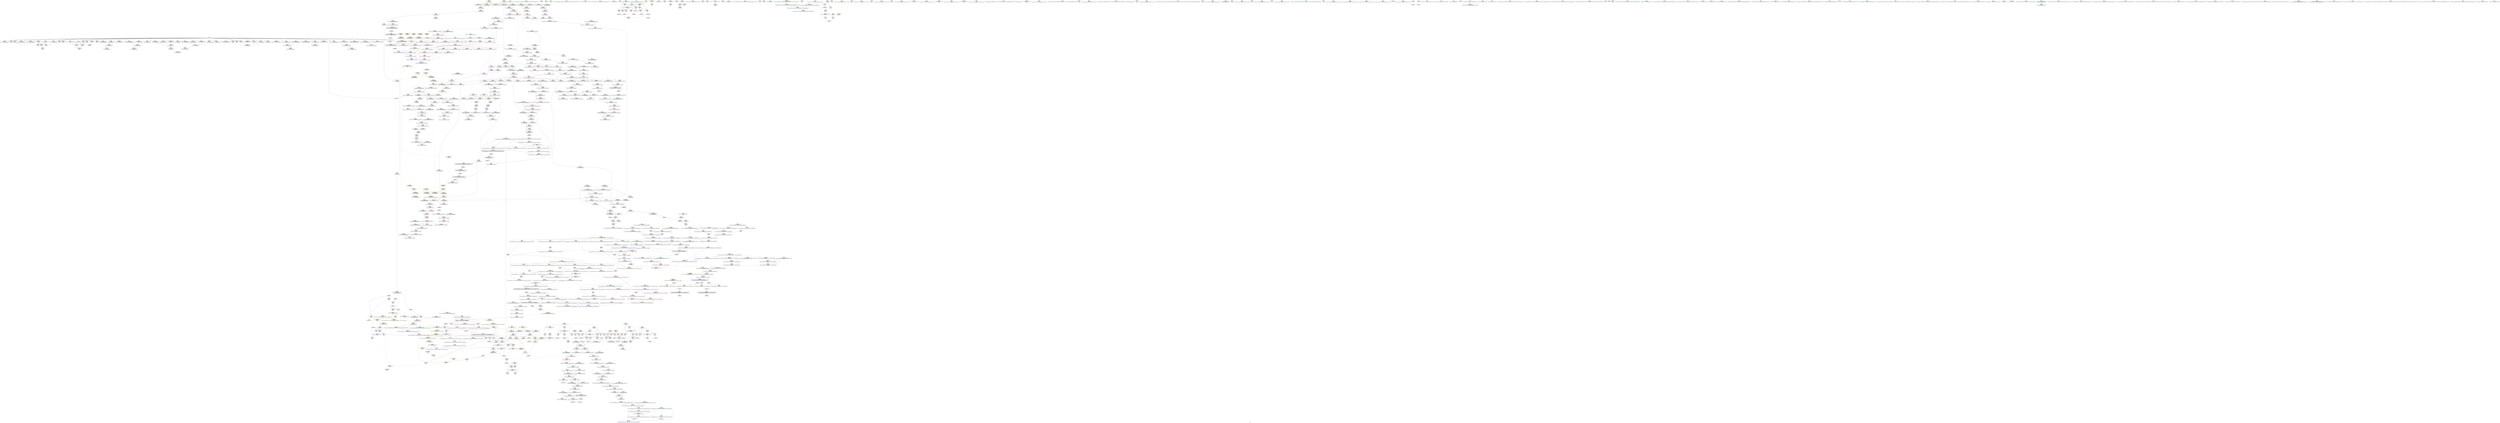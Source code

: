 digraph "SVFG" {
	label="SVFG";

	Node0x55b7f044e7c0 [shape=record,color=grey,label="{NodeID: 0\nNullPtr|{|<s34>83}}"];
	Node0x55b7f044e7c0 -> Node0x55b7f04ab350[style=solid];
	Node0x55b7f044e7c0 -> Node0x55b7f04ab450[style=solid];
	Node0x55b7f044e7c0 -> Node0x55b7f04ab520[style=solid];
	Node0x55b7f044e7c0 -> Node0x55b7f04ab5f0[style=solid];
	Node0x55b7f044e7c0 -> Node0x55b7f04ab6c0[style=solid];
	Node0x55b7f044e7c0 -> Node0x55b7f04ab790[style=solid];
	Node0x55b7f044e7c0 -> Node0x55b7f04ab860[style=solid];
	Node0x55b7f044e7c0 -> Node0x55b7f04ab930[style=solid];
	Node0x55b7f044e7c0 -> Node0x55b7f04aba00[style=solid];
	Node0x55b7f044e7c0 -> Node0x55b7f04abad0[style=solid];
	Node0x55b7f044e7c0 -> Node0x55b7f04abba0[style=solid];
	Node0x55b7f044e7c0 -> Node0x55b7f04abc70[style=solid];
	Node0x55b7f044e7c0 -> Node0x55b7f04abd40[style=solid];
	Node0x55b7f044e7c0 -> Node0x55b7f04abe10[style=solid];
	Node0x55b7f044e7c0 -> Node0x55b7f04abee0[style=solid];
	Node0x55b7f044e7c0 -> Node0x55b7f04abfb0[style=solid];
	Node0x55b7f044e7c0 -> Node0x55b7f04ac080[style=solid];
	Node0x55b7f044e7c0 -> Node0x55b7f04ac150[style=solid];
	Node0x55b7f044e7c0 -> Node0x55b7f04ac220[style=solid];
	Node0x55b7f044e7c0 -> Node0x55b7f04ac2f0[style=solid];
	Node0x55b7f044e7c0 -> Node0x55b7f04ac3c0[style=solid];
	Node0x55b7f044e7c0 -> Node0x55b7f04ac490[style=solid];
	Node0x55b7f044e7c0 -> Node0x55b7f04ac560[style=solid];
	Node0x55b7f044e7c0 -> Node0x55b7f04ac630[style=solid];
	Node0x55b7f044e7c0 -> Node0x55b7f04ac700[style=solid];
	Node0x55b7f044e7c0 -> Node0x55b7f04ac7d0[style=solid];
	Node0x55b7f044e7c0 -> Node0x55b7f04ac8a0[style=solid];
	Node0x55b7f044e7c0 -> Node0x55b7f04ac970[style=solid];
	Node0x55b7f044e7c0 -> Node0x55b7f04c3180[style=solid];
	Node0x55b7f044e7c0 -> Node0x55b7f04c7a00[style=solid];
	Node0x55b7f044e7c0 -> Node0x55b7f04c7ad0[style=solid];
	Node0x55b7f044e7c0 -> Node0x55b7f04c7ba0[style=solid];
	Node0x55b7f044e7c0 -> Node0x55b7f04e1140[style=solid];
	Node0x55b7f044e7c0 -> Node0x55b7f04b8d70[style=solid];
	Node0x55b7f044e7c0:s34 -> Node0x55b7f05a0ee0[style=solid,color=red];
	Node0x55b7f04b2ef0 [shape=record,color=blue,label="{NodeID: 775\n1347\<--1344\n__last.addr\<--__last\n_ZSt8_DestroyIPiEvT_S1_\n}"];
	Node0x55b7f04b2ef0 -> Node0x55b7f04c25f0[style=dashed];
	Node0x55b7f04a99d0 [shape=record,color=purple,label="{NodeID: 443\n1038\<--1033\n_M_impl\<--this1\n_ZNSt12_Vector_baseIiSaIiEE11_M_allocateEm\n}"];
	Node0x55b7f04a99d0 -> Node0x55b7f04af990[style=solid];
	Node0x55b7f049d8e0 [shape=record,color=green,label="{NodeID: 111\n534\<--535\n__b.addr\<--__b.addr_field_insensitive\n_ZSt3maxIiERKT_S2_S2_\n}"];
	Node0x55b7f049d8e0 -> Node0x55b7f04bd4b0[style=solid];
	Node0x55b7f049d8e0 -> Node0x55b7f04bd580[style=solid];
	Node0x55b7f049d8e0 -> Node0x55b7f04c57e0[style=solid];
	Node0x55b7f04bf390 [shape=record,color=red,label="{NodeID: 554\n862\<--835\nexn\<--exn.slot\n_ZNSt12_Vector_baseIiSaIiEEC2EmRKS0_\n}"];
	Node0x55b7f0531830 [shape=record,color=yellow,style=double,label="{NodeID: 1329\n157V_1 = ENCHI(MR_157V_0)\npts\{560 \}\nFun[_ZNSt6vectorIiSaIiEED2Ev]}"];
	Node0x55b7f0531830 -> Node0x55b7f04c5b20[style=dashed];
	Node0x55b7f04a2080 [shape=record,color=green,label="{NodeID: 222\n1288\<--1289\n__n.addr\<--__n.addr_field_insensitive\n_ZNSt16allocator_traitsISaIiEE10deallocateERS0_Pim\n}"];
	Node0x55b7f04a2080 -> Node0x55b7f04c2110[style=solid];
	Node0x55b7f04a2080 -> Node0x55b7f04ca100[style=solid];
	Node0x55b7f059eb50 [shape=record,color=black,label="{NodeID: 1772\n661 = PHI(477, )\n1st arg _ZSt13__max_elementIN9__gnu_cxx17__normal_iteratorIPiSt6vectorIiSaIiEEEENS0_5__ops15_Iter_less_iterEET_S9_S9_T0_ }"];
	Node0x55b7f059eb50 -> Node0x55b7f04c6000[style=solid];
	Node0x55b7f04c4e20 [shape=record,color=blue,label="{NodeID: 665\n415\<--414\nthis.addr\<--this\n_ZNSaIiED2Ev\n}"];
	Node0x55b7f04c4e20 -> Node0x55b7f04bc7b0[style=dashed];
	Node0x55b7f04aff40 [shape=record,color=black,label="{NodeID: 333\n1107\<--1122\n_ZSt27__uninitialized_default_n_aIPimiET_S1_T0_RSaIT1_E_ret\<--call\n_ZSt27__uninitialized_default_n_aIPimiET_S1_T0_RSaIT1_E\n|{<s0>73}}"];
	Node0x55b7f04aff40:s0 -> Node0x55b7f059a750[style=solid,color=blue];
	Node0x55b7f044d240 [shape=record,color=green,label="{NodeID: 1\n7\<--1\n__dso_handle\<--dummyObj\nGlob }"];
	Node0x55b7f04b2fc0 [shape=record,color=blue,label="{NodeID: 776\n1360\<--1358\n.addr\<--\n_ZNSt12_Destroy_auxILb1EE9__destroyIPiEEvT_S3_\n}"];
	Node0x55b7f04a9aa0 [shape=record,color=purple,label="{NodeID: 444\n1132\<--1131\n_M_impl\<--this1\n_ZNSt12_Vector_baseIiSaIiEE19_M_get_Tp_allocatorEv\n}"];
	Node0x55b7f04a9aa0 -> Node0x55b7f04b0010[style=solid];
	Node0x55b7f0522ed0 [shape=record,color=black,label="{NodeID: 1219\nMR_174V_3 = PHI(MR_174V_4, MR_174V_2, )\npts\{6630000 \}\n}"];
	Node0x55b7f0522ed0 -> Node0x55b7f04be350[style=dashed];
	Node0x55b7f049d9b0 [shape=record,color=green,label="{NodeID: 112\n557\<--558\nthis.addr\<--this.addr_field_insensitive\n_ZNSt6vectorIiSaIiEED2Ev\n}"];
	Node0x55b7f049d9b0 -> Node0x55b7f04bd7f0[style=solid];
	Node0x55b7f049d9b0 -> Node0x55b7f04c5a50[style=solid];
	Node0x55b7f04bf460 [shape=record,color=red,label="{NodeID: 555\n863\<--837\nsel\<--ehselector.slot\n_ZNSt12_Vector_baseIiSaIiEEC2EmRKS0_\n}"];
	Node0x55b7f0531910 [shape=record,color=yellow,style=double,label="{NodeID: 1330\n159V_1 = ENCHI(MR_159V_0)\npts\{562 \}\nFun[_ZNSt6vectorIiSaIiEED2Ev]}"];
	Node0x55b7f0531910 -> Node0x55b7f04c5bf0[style=dashed];
	Node0x55b7f04a2150 [shape=record,color=green,label="{NodeID: 223\n1298\<--1299\n_ZN9__gnu_cxx13new_allocatorIiE10deallocateEPim\<--_ZN9__gnu_cxx13new_allocatorIiE10deallocateEPim_field_insensitive\n}"];
	Node0x55b7f059ec60 [shape=record,color=black,label="{NodeID: 1773\n1127 = PHI(573, 882, )\n0th arg _ZNSt12_Vector_baseIiSaIiEE19_M_get_Tp_allocatorEv }"];
	Node0x55b7f059ec60 -> Node0x55b7f04c8d80[style=solid];
	Node0x55b7f04c4ef0 [shape=record,color=blue,label="{NodeID: 666\n427\<--425\nthis.addr\<--this\n_ZNSt6vectorIiSaIiEEixEm\n}"];
	Node0x55b7f04c4ef0 -> Node0x55b7f04bc880[style=dashed];
	Node0x55b7f04b0010 [shape=record,color=black,label="{NodeID: 334\n1133\<--1132\n\<--_M_impl\n_ZNSt12_Vector_baseIiSaIiEE19_M_get_Tp_allocatorEv\n}"];
	Node0x55b7f04b0010 -> Node0x55b7f04b00e0[style=solid];
	Node0x55b7f044d2d0 [shape=record,color=green,label="{NodeID: 2\n8\<--1\n.str\<--dummyObj\nGlob }"];
	Node0x55b7f04b3090 [shape=record,color=blue,label="{NodeID: 777\n1362\<--1359\n.addr1\<--\n_ZNSt12_Destroy_auxILb1EE9__destroyIPiEEvT_S3_\n}"];
	Node0x55b7f04a9b70 [shape=record,color=purple,label="{NodeID: 445\n1230\<--1229\nincdec.ptr\<--\n_ZSt10__fill_n_aIPimiEN9__gnu_cxx11__enable_ifIXsr11__is_scalarIT1_EE7__valueET_E6__typeES4_T0_RKS3_\n}"];
	Node0x55b7f04a9b70 -> Node0x55b7f04c9b50[style=solid];
	Node0x55b7f05233d0 [shape=record,color=black,label="{NodeID: 1220\nMR_176V_3 = PHI(MR_176V_5, MR_176V_2, )\npts\{6650000 \}\n}"];
	Node0x55b7f049da80 [shape=record,color=green,label="{NodeID: 113\n559\<--560\nexn.slot\<--exn.slot_field_insensitive\n_ZNSt6vectorIiSaIiEED2Ev\n}"];
	Node0x55b7f049da80 -> Node0x55b7f04bd8c0[style=solid];
	Node0x55b7f049da80 -> Node0x55b7f04c5b20[style=solid];
	Node0x55b7f04bf530 [shape=record,color=red,label="{NodeID: 556\n876\<--870\nthis1\<--this.addr\n_ZNSt6vectorIiSaIiEE21_M_default_initializeEm\n}"];
	Node0x55b7f04bf530 -> Node0x55b7f04af240[style=solid];
	Node0x55b7f04bf530 -> Node0x55b7f04af310[style=solid];
	Node0x55b7f04bf530 -> Node0x55b7f04af3e0[style=solid];
	Node0x55b7f05319f0 [shape=record,color=yellow,style=double,label="{NodeID: 1331\n65V_1 = ENCHI(MR_65V_0)\npts\{720000 800000 \}\nFun[_ZNSt6vectorIiSaIiEED2Ev]|{|<s1>45|<s2>46}}"];
	Node0x55b7f05319f0 -> Node0x55b7f04bd990[style=dashed];
	Node0x55b7f05319f0:s1 -> Node0x55b7f0535660[style=dashed,color=red];
	Node0x55b7f05319f0:s2 -> Node0x55b7f0535660[style=dashed,color=red];
	Node0x55b7f04a2250 [shape=record,color=green,label="{NodeID: 224\n1305\<--1306\nthis.addr\<--this.addr_field_insensitive\n_ZN9__gnu_cxx13new_allocatorIiE10deallocateEPim\n}"];
	Node0x55b7f04a2250 -> Node0x55b7f04c21e0[style=solid];
	Node0x55b7f04a2250 -> Node0x55b7f04b2940[style=solid];
	Node0x55b7f059ede0 [shape=record,color=black,label="{NodeID: 1774\n1097 = PHI(1077, )\n0th arg _ZNK9__gnu_cxx13new_allocatorIiE8max_sizeEv }"];
	Node0x55b7f059ede0 -> Node0x55b7f04c8a40[style=solid];
	Node0x55b7f04c4fc0 [shape=record,color=blue,label="{NodeID: 667\n429\<--426\n__n.addr\<--__n\n_ZNSt6vectorIiSaIiEEixEm\n}"];
	Node0x55b7f04c4fc0 -> Node0x55b7f04bc950[style=dashed];
	Node0x55b7f04b00e0 [shape=record,color=black,label="{NodeID: 335\n1126\<--1133\n_ZNSt12_Vector_baseIiSaIiEE19_M_get_Tp_allocatorEv_ret\<--\n_ZNSt12_Vector_baseIiSaIiEE19_M_get_Tp_allocatorEv\n|{<s0>43|<s1>72}}"];
	Node0x55b7f04b00e0:s0 -> Node0x55b7f0599650[style=solid,color=blue];
	Node0x55b7f04b00e0:s1 -> Node0x55b7f059a610[style=solid,color=blue];
	Node0x55b7f0499b40 [shape=record,color=green,label="{NodeID: 3\n10\<--1\n.str.1\<--dummyObj\nGlob }"];
	Node0x55b7f04b3160 [shape=record,color=blue,label="{NodeID: 778\n1370\<--1368\nthis.addr\<--this\n_ZN9__gnu_cxx17__normal_iteratorIPiSt6vectorIiSaIiEEEC2ERKS1_\n}"];
	Node0x55b7f04b3160 -> Node0x55b7f04c26c0[style=dashed];
	Node0x55b7f04a9c40 [shape=record,color=purple,label="{NodeID: 446\n1259\<--1255\n_M_impl\<--this1\n_ZNSt12_Vector_baseIiSaIiEE13_M_deallocateEPim\n}"];
	Node0x55b7f04a9c40 -> Node0x55b7f04b05c0[style=solid];
	Node0x55b7f05238d0 [shape=record,color=black,label="{NodeID: 1221\nMR_180V_2 = PHI(MR_180V_4, MR_180V_1, )\npts\{6710000 \}\n}"];
	Node0x55b7f049db50 [shape=record,color=green,label="{NodeID: 114\n561\<--562\nehselector.slot\<--ehselector.slot_field_insensitive\n_ZNSt6vectorIiSaIiEED2Ev\n}"];
	Node0x55b7f049db50 -> Node0x55b7f04c5bf0[style=solid];
	Node0x55b7f04bf600 [shape=record,color=red,label="{NodeID: 557\n881\<--872\n\<--__n.addr\n_ZNSt6vectorIiSaIiEE21_M_default_initializeEm\n|{<s0>73}}"];
	Node0x55b7f04bf600:s0 -> Node0x55b7f05a1100[style=solid,color=red];
	Node0x55b7f0531b00 [shape=record,color=yellow,style=double,label="{NodeID: 1332\n67V_1 = ENCHI(MR_67V_0)\npts\{720001 800001 \}\nFun[_ZNSt6vectorIiSaIiEED2Ev]}"];
	Node0x55b7f0531b00 -> Node0x55b7f04bda60[style=dashed];
	Node0x55b7f04a2320 [shape=record,color=green,label="{NodeID: 225\n1307\<--1308\n__p.addr\<--__p.addr_field_insensitive\n_ZN9__gnu_cxx13new_allocatorIiE10deallocateEPim\n}"];
	Node0x55b7f04a2320 -> Node0x55b7f04c22b0[style=solid];
	Node0x55b7f04a2320 -> Node0x55b7f04b2a10[style=solid];
	Node0x55b7f059eef0 [shape=record,color=black,label="{NodeID: 1775\n819 = PHI(419, )\n0th arg _ZN9__gnu_cxx13new_allocatorIiED2Ev }"];
	Node0x55b7f059eef0 -> Node0x55b7f04c6ea0[style=solid];
	Node0x55b7f04c5090 [shape=record,color=blue,label="{NodeID: 668\n458\<--442\ncoerce.dive\<--__first.coerce\n_ZSt11max_elementIN9__gnu_cxx17__normal_iteratorIPiSt6vectorIiSaIiEEEEET_S7_S7_\n}"];
	Node0x55b7f04c5090 -> Node0x55b7f04c2930[style=dashed];
	Node0x55b7f04b01b0 [shape=record,color=black,label="{NodeID: 336\n1135\<--1150\n_ZSt25__uninitialized_default_nIPimET_S1_T0__ret\<--call\n_ZSt25__uninitialized_default_nIPimET_S1_T0_\n|{<s0>87}}"];
	Node0x55b7f04b01b0:s0 -> Node0x55b7f059ad90[style=solid,color=blue];
	Node0x55b7f0499bd0 [shape=record,color=green,label="{NodeID: 4\n12\<--1\n.str.2\<--dummyObj\nGlob }"];
	Node0x55b7f04b3230 [shape=record,color=blue,label="{NodeID: 779\n1372\<--1369\n__i.addr\<--__i\n_ZN9__gnu_cxx17__normal_iteratorIPiSt6vectorIiSaIiEEEC2ERKS1_\n}"];
	Node0x55b7f04b3230 -> Node0x55b7f04c2790[style=dashed];
	Node0x55b7f04a9d10 [shape=record,color=purple,label="{NodeID: 447\n1377\<--1376\n_M_current\<--this1\n_ZN9__gnu_cxx17__normal_iteratorIPiSt6vectorIiSaIiEEEC2ERKS1_\n}"];
	Node0x55b7f04a9d10 -> Node0x55b7f04b3300[style=solid];
	Node0x55b7f0523dd0 [shape=record,color=black,label="{NodeID: 1222\nMR_182V_2 = PHI(MR_182V_3, MR_182V_1, )\npts\{6730000 \}\n}"];
	Node0x55b7f04a2700 [shape=record,color=green,label="{NodeID: 115\n575\<--576\n_ZNSt12_Vector_baseIiSaIiEE19_M_get_Tp_allocatorEv\<--_ZNSt12_Vector_baseIiSaIiEE19_M_get_Tp_allocatorEv_field_insensitive\n}"];
	Node0x55b7f04bf6d0 [shape=record,color=red,label="{NodeID: 558\n880\<--879\n\<--_M_start\n_ZNSt6vectorIiSaIiEE21_M_default_initializeEm\n|{<s0>73}}"];
	Node0x55b7f04bf6d0:s0 -> Node0x55b7f05a0ff0[style=solid,color=red];
	Node0x55b7f0531c10 [shape=record,color=yellow,style=double,label="{NodeID: 1333\n69V_1 = ENCHI(MR_69V_0)\npts\{720002 800002 \}\nFun[_ZNSt6vectorIiSaIiEED2Ev]|{<s0>45|<s1>46}}"];
	Node0x55b7f0531c10:s0 -> Node0x55b7f0535770[style=dashed,color=red];
	Node0x55b7f0531c10:s1 -> Node0x55b7f0535770[style=dashed,color=red];
	Node0x55b7f04a23f0 [shape=record,color=green,label="{NodeID: 226\n1309\<--1310\n.addr\<--.addr_field_insensitive\n_ZN9__gnu_cxx13new_allocatorIiE10deallocateEPim\n}"];
	Node0x55b7f04a23f0 -> Node0x55b7f04b2ae0[style=solid];
	Node0x55b7f059f000 [shape=record,color=black,label="{NodeID: 1776\n868 = PHI(382, )\n0th arg _ZNSt6vectorIiSaIiEE21_M_default_initializeEm }"];
	Node0x55b7f059f000 -> Node0x55b7f04c7380[style=solid];
	Node0x55b7f04c5160 [shape=record,color=blue,label="{NodeID: 669\n460\<--443\ncoerce.dive1\<--__last.coerce\n_ZSt11max_elementIN9__gnu_cxx17__normal_iteratorIPiSt6vectorIiSaIiEEEEET_S7_S7_\n}"];
	Node0x55b7f04c5160 -> Node0x55b7f04c2a00[style=dashed];
	Node0x55b7f04b0280 [shape=record,color=black,label="{NodeID: 337\n1154\<--1168\n_ZNSt27__uninitialized_default_n_1ILb1EE18__uninit_default_nIPimEET_S3_T0__ret\<--call\n_ZNSt27__uninitialized_default_n_1ILb1EE18__uninit_default_nIPimEET_S3_T0_\n|{<s0>88}}"];
	Node0x55b7f04b0280:s0 -> Node0x55b7f059aed0[style=solid,color=blue];
	Node0x55b7f0499c60 [shape=record,color=green,label="{NodeID: 5\n14\<--1\n__PRETTY_FUNCTION__._Z5solvev\<--dummyObj\nGlob }"];
	Node0x55b7f04b3300 [shape=record,color=blue,label="{NodeID: 780\n1377\<--1379\n_M_current\<--\n_ZN9__gnu_cxx17__normal_iteratorIPiSt6vectorIiSaIiEEEC2ERKS1_\n|{<s0>41|<s1>42}}"];
	Node0x55b7f04b3300:s0 -> Node0x55b7f05525c0[style=dashed,color=blue];
	Node0x55b7f04b3300:s1 -> Node0x55b7f0552720[style=dashed,color=blue];
	Node0x55b7f04a9de0 [shape=record,color=purple,label="{NodeID: 448\n439\<--437\nadd.ptr\<--\n_ZNSt6vectorIiSaIiEEixEm\n}"];
	Node0x55b7f04a9de0 -> Node0x55b7f04ad500[style=solid];
	Node0x55b7f05242d0 [shape=record,color=black,label="{NodeID: 1223\nMR_184V_2 = PHI(MR_184V_3, MR_184V_1, )\npts\{6750000 \}\n}"];
	Node0x55b7f04a27d0 [shape=record,color=green,label="{NodeID: 116\n578\<--579\n_ZSt8_DestroyIPiiEvT_S1_RSaIT0_E\<--_ZSt8_DestroyIPiiEvT_S1_RSaIT0_E_field_insensitive\n}"];
	Node0x55b7f04bf7a0 [shape=record,color=red,label="{NodeID: 559\n901\<--894\nthis1\<--this.addr\n_ZNSt12_Vector_baseIiSaIiEED2Ev\n|{|<s8>74}}"];
	Node0x55b7f04bf7a0 -> Node0x55b7f04a88c0[style=solid];
	Node0x55b7f04bf7a0 -> Node0x55b7f04a8990[style=solid];
	Node0x55b7f04bf7a0 -> Node0x55b7f04a8a60[style=solid];
	Node0x55b7f04bf7a0 -> Node0x55b7f04a8b30[style=solid];
	Node0x55b7f04bf7a0 -> Node0x55b7f04a8c00[style=solid];
	Node0x55b7f04bf7a0 -> Node0x55b7f04a8cd0[style=solid];
	Node0x55b7f04bf7a0 -> Node0x55b7f04a8da0[style=solid];
	Node0x55b7f04bf7a0 -> Node0x55b7f04a8e70[style=solid];
	Node0x55b7f04bf7a0:s8 -> Node0x55b7f05a1320[style=solid,color=red];
	Node0x55b7f04a24c0 [shape=record,color=green,label="{NodeID: 227\n1318\<--1319\n_ZdlPv\<--_ZdlPv_field_insensitive\n}"];
	Node0x55b7f059f110 [shape=record,color=black,label="{NodeID: 1777\n869 = PHI(389, )\n1st arg _ZNSt6vectorIiSaIiEE21_M_default_initializeEm }"];
	Node0x55b7f059f110 -> Node0x55b7f04c7450[style=solid];
	Node0x55b7f04c5230 [shape=record,color=blue, style = dotted,label="{NodeID: 670\n1389\<--1391\noffset_0\<--dummyVal\n_ZSt11max_elementIN9__gnu_cxx17__normal_iteratorIPiSt6vectorIiSaIiEEEEET_S7_S7_\n}"];
	Node0x55b7f04c5230 -> Node0x55b7f04bcaf0[style=dashed];
	Node0x55b7f04b0350 [shape=record,color=black,label="{NodeID: 338\n1172\<--1191\n_ZSt6fill_nIPimiET_S1_T0_RKT1__ret\<--call1\n_ZSt6fill_nIPimiET_S1_T0_RKT1_\n|{<s0>89}}"];
	Node0x55b7f04b0350:s0 -> Node0x55b7f059b010[style=solid,color=blue];
	Node0x55b7f0499cf0 [shape=record,color=green,label="{NodeID: 6\n16\<--1\n.str.3\<--dummyObj\nGlob }"];
	Node0x55b7f04a9eb0 [shape=record,color=purple,label="{NodeID: 449\n982\<--980\nadd.ptr\<--\n_ZNSt12_Vector_baseIiSaIiEE17_M_create_storageEm\n}"];
	Node0x55b7f04a9eb0 -> Node0x55b7f04c7fb0[style=solid];
	Node0x55b7f05247d0 [shape=record,color=black,label="{NodeID: 1224\nMR_170V_3 = PHI(MR_170V_4, MR_170V_2, )\npts\{606 \}\n}"];
	Node0x55b7f05247d0 -> Node0x55b7f04bdcd0[style=dashed];
	Node0x55b7f05247d0 -> Node0x55b7f04bdda0[style=dashed];
	Node0x55b7f05247d0 -> Node0x55b7f04bde70[style=dashed];
	Node0x55b7f05247d0 -> Node0x55b7f04bdf40[style=dashed];
	Node0x55b7f05247d0 -> Node0x55b7f04be010[style=dashed];
	Node0x55b7f05247d0 -> Node0x55b7f04be0e0[style=dashed];
	Node0x55b7f05247d0 -> Node0x55b7f04c5e60[style=dashed];
	Node0x55b7f04a28d0 [shape=record,color=green,label="{NodeID: 117\n593\<--594\n__clang_call_terminate\<--__clang_call_terminate_field_insensitive\n}"];
	Node0x55b7f04bf870 [shape=record,color=red,label="{NodeID: 560\n930\<--896\nexn\<--exn.slot\n_ZNSt12_Vector_baseIiSaIiEED2Ev\n|{<s0>77}}"];
	Node0x55b7f04bf870:s0 -> Node0x55b7f059f250[style=solid,color=red];
	Node0x55b7f04a25c0 [shape=record,color=green,label="{NodeID: 228\n1327\<--1328\n__first.addr\<--__first.addr_field_insensitive\n_ZSt8_DestroyIPiiEvT_S1_RSaIT0_E\n}"];
	Node0x55b7f04a25c0 -> Node0x55b7f04c2380[style=solid];
	Node0x55b7f04a25c0 -> Node0x55b7f04b2bb0[style=solid];
	Node0x55b7f059f250 [shape=record,color=black,label="{NodeID: 1778\n1269 = PHI(591, 930, )\n0th arg __clang_call_terminate }"];
	Node0x55b7f04c5300 [shape=record,color=blue, style = dotted,label="{NodeID: 671\n1392\<--1394\noffset_0\<--dummyVal\n_ZSt11max_elementIN9__gnu_cxx17__normal_iteratorIPiSt6vectorIiSaIiEEEEET_S7_S7_\n}"];
	Node0x55b7f04c5300 -> Node0x55b7f04bcbc0[style=dashed];
	Node0x55b7f04b0420 [shape=record,color=black,label="{NodeID: 339\n1195\<--1233\n_ZSt10__fill_n_aIPimiEN9__gnu_cxx11__enable_ifIXsr11__is_scalarIT1_EE7__valueET_E6__typeES4_T0_RKS3__ret\<--\n_ZSt10__fill_n_aIPimiEN9__gnu_cxx11__enable_ifIXsr11__is_scalarIT1_EE7__valueET_E6__typeES4_T0_RKS3_\n|{<s0>91}}"];
	Node0x55b7f04b0420:s0 -> Node0x55b7f059b290[style=solid,color=blue];
	Node0x55b7f049a530 [shape=record,color=green,label="{NodeID: 7\n18\<--1\n.str.4\<--dummyObj\nGlob }"];
	Node0x55b7f04a9f80 [shape=record,color=red,label="{NodeID: 450\n610\<--26\n\<--stdin\nmain\n}"];
	Node0x55b7f0524cd0 [shape=record,color=black,label="{NodeID: 1225\nMR_34V_2 = PHI(MR_34V_3, MR_34V_1, )\npts\{1091 \}\n|{<s0>52}}"];
	Node0x55b7f0524cd0:s0 -> Node0x55b7f052f670[style=dashed,color=red];
	Node0x55b7f04a29d0 [shape=record,color=green,label="{NodeID: 118\n596\<--597\nmain\<--main_field_insensitive\n}"];
	Node0x55b7f05516c0 [shape=record,color=yellow,style=double,label="{NodeID: 1668\n38V_2 = CSCHI(MR_38V_1)\npts\{800000 \}\nCS[]|{<s0>15|<s1>19|<s2>20|<s3>21|<s4>29}}"];
	Node0x55b7f05516c0:s0 -> Node0x55b7f05319f0[style=dashed,color=red];
	Node0x55b7f05516c0:s1 -> Node0x55b7f0532ae0[style=dashed,color=red];
	Node0x55b7f05516c0:s2 -> Node0x55b7f052e730[style=dashed,color=red];
	Node0x55b7f05516c0:s3 -> Node0x55b7f051f050[style=dashed,color=red];
	Node0x55b7f05516c0:s4 -> Node0x55b7f05319f0[style=dashed,color=red];
	Node0x55b7f04bf940 [shape=record,color=red,label="{NodeID: 561\n904\<--903\n\<--_M_start\n_ZNSt12_Vector_baseIiSaIiEED2Ev\n|{<s0>74}}"];
	Node0x55b7f04bf940:s0 -> Node0x55b7f05a1430[style=solid,color=red];
	Node0x55b7f04aaa00 [shape=record,color=green,label="{NodeID: 229\n1329\<--1330\n__last.addr\<--__last.addr_field_insensitive\n_ZSt8_DestroyIPiiEvT_S1_RSaIT0_E\n}"];
	Node0x55b7f04aaa00 -> Node0x55b7f04c2450[style=solid];
	Node0x55b7f04aaa00 -> Node0x55b7f04b2c80[style=solid];
	Node0x55b7f059f460 [shape=record,color=black,label="{NodeID: 1779\n1196 = PHI(1186, )\n0th arg _ZSt10__fill_n_aIPimiEN9__gnu_cxx11__enable_ifIXsr11__is_scalarIT1_EE7__valueET_E6__typeES4_T0_RKS3_ }"];
	Node0x55b7f059f460 -> Node0x55b7f04c95a0[style=solid];
	Node0x55b7f04c53d0 [shape=record,color=blue,label="{NodeID: 672\n481\<--478\ncoerce.dive6\<--call\n_ZSt11max_elementIN9__gnu_cxx17__normal_iteratorIPiSt6vectorIiSaIiEEEEET_S7_S7_\n}"];
	Node0x55b7f04c53d0 -> Node0x55b7f04bcc90[style=dashed];
	Node0x55b7f04b04f0 [shape=record,color=black,label="{NodeID: 340\n1235\<--1240\n_ZSt12__niter_baseIPiET_S1__ret\<--\n_ZSt12__niter_baseIPiET_S1_\n|{<s0>90}}"];
	Node0x55b7f04b04f0:s0 -> Node0x55b7f059b150[style=solid,color=blue];
	Node0x55b7f049a5c0 [shape=record,color=green,label="{NodeID: 8\n20\<--1\n.str.5\<--dummyObj\nGlob }"];
	Node0x55b7f04aa050 [shape=record,color=red,label="{NodeID: 451\n128\<--65\n\<--n\n_Z5solvev\n}"];
	Node0x55b7f04aa050 -> Node0x55b7f04acb40[style=solid];
	Node0x55b7f04a2ad0 [shape=record,color=green,label="{NodeID: 119\n599\<--600\nretval\<--retval_field_insensitive\nmain\n}"];
	Node0x55b7f04a2ad0 -> Node0x55b7f04c5cc0[style=solid];
	Node0x55b7f05517a0 [shape=record,color=yellow,style=double,label="{NodeID: 1669\n40V_2 = CSCHI(MR_40V_1)\npts\{800001 \}\nCS[]|{<s0>15|<s1>20|<s2>21|<s3>29}}"];
	Node0x55b7f05517a0:s0 -> Node0x55b7f0531b00[style=dashed,color=red];
	Node0x55b7f05517a0:s1 -> Node0x55b7f052e730[style=dashed,color=red];
	Node0x55b7f05517a0:s2 -> Node0x55b7f051f050[style=dashed,color=red];
	Node0x55b7f05517a0:s3 -> Node0x55b7f0531b00[style=dashed,color=red];
	Node0x55b7f04bfa10 [shape=record,color=red,label="{NodeID: 562\n907\<--906\n\<--_M_end_of_storage\n_ZNSt12_Vector_baseIiSaIiEED2Ev\n}"];
	Node0x55b7f04bfa10 -> Node0x55b7f04af4b0[style=solid];
	Node0x55b7f04aaad0 [shape=record,color=green,label="{NodeID: 230\n1331\<--1332\n.addr\<--.addr_field_insensitive\n_ZSt8_DestroyIPiiEvT_S1_RSaIT0_E\n}"];
	Node0x55b7f04aaad0 -> Node0x55b7f04b2d50[style=solid];
	Node0x55b7f059f570 [shape=record,color=black,label="{NodeID: 1780\n1197 = PHI(1189, )\n1st arg _ZSt10__fill_n_aIPimiEN9__gnu_cxx11__enable_ifIXsr11__is_scalarIT1_EE7__valueET_E6__typeES4_T0_RKS3_ }"];
	Node0x55b7f059f570 -> Node0x55b7f04c9670[style=solid];
	Node0x55b7f04c54a0 [shape=record,color=blue,label="{NodeID: 673\n490\<--487\nthis.addr\<--this\n_ZNSt6vectorIiSaIiEE5beginEv\n}"];
	Node0x55b7f04c54a0 -> Node0x55b7f04bcd60[style=dashed];
	Node0x55b7f04b05c0 [shape=record,color=black,label="{NodeID: 341\n1260\<--1259\n\<--_M_impl\n_ZNSt12_Vector_baseIiSaIiEE13_M_deallocateEPim\n|{<s0>92}}"];
	Node0x55b7f04b05c0:s0 -> Node0x55b7f05a1a10[style=solid,color=red];
	Node0x55b7f049a650 [shape=record,color=green,label="{NodeID: 9\n22\<--1\n.str.6\<--dummyObj\nGlob }"];
	Node0x55b7f04aa120 [shape=record,color=red,label="{NodeID: 452\n198\<--65\n\<--n\n_Z5solvev\n}"];
	Node0x55b7f04aa120 -> Node0x55b7f04b9070[style=solid];
	Node0x55b7f05256d0 [shape=record,color=black,label="{NodeID: 1227\nMR_34V_2 = PHI(MR_34V_3, MR_34V_1, )\npts\{1091 \}\n|{|<s1>91}}"];
	Node0x55b7f05256d0 -> Node0x55b7f04c99b0[style=dashed];
	Node0x55b7f05256d0:s1 -> Node0x55b7f05530c0[style=dashed,color=blue];
	Node0x55b7f04a2ba0 [shape=record,color=green,label="{NodeID: 120\n601\<--602\nbuf\<--buf_field_insensitive\nmain\n}"];
	Node0x55b7f04a2ba0 -> Node0x55b7f04a7130[style=solid];
	Node0x55b7f04a2ba0 -> Node0x55b7f04a7200[style=solid];
	Node0x55b7f0551880 [shape=record,color=yellow,style=double,label="{NodeID: 1670\n42V_2 = CSCHI(MR_42V_1)\npts\{800002 \}\nCS[]|{<s0>15|<s1>29}}"];
	Node0x55b7f0551880:s0 -> Node0x55b7f0531c10[style=dashed,color=red];
	Node0x55b7f0551880:s1 -> Node0x55b7f0531c10[style=dashed,color=red];
	Node0x55b7f04bfae0 [shape=record,color=red,label="{NodeID: 563\n910\<--909\n\<--_M_start4\n_ZNSt12_Vector_baseIiSaIiEED2Ev\n}"];
	Node0x55b7f04bfae0 -> Node0x55b7f04af580[style=solid];
	Node0x55b7f04aaba0 [shape=record,color=green,label="{NodeID: 231\n1339\<--1340\n_ZSt8_DestroyIPiEvT_S1_\<--_ZSt8_DestroyIPiEvT_S1__field_insensitive\n}"];
	Node0x55b7f059f680 [shape=record,color=black,label="{NodeID: 1781\n1198 = PHI(1190, )\n2nd arg _ZSt10__fill_n_aIPimiEN9__gnu_cxx11__enable_ifIXsr11__is_scalarIT1_EE7__valueET_E6__typeES4_T0_RKS3_ }"];
	Node0x55b7f059f680 -> Node0x55b7f04c9740[style=solid];
	Node0x55b7f04c5570 [shape=record,color=blue,label="{NodeID: 674\n507\<--504\nthis.addr\<--this\n_ZNSt6vectorIiSaIiEE3endEv\n}"];
	Node0x55b7f04c5570 -> Node0x55b7f04bcf00[style=dashed];
	Node0x55b7f04b0690 [shape=record,color=black,label="{NodeID: 342\n1294\<--1293\n\<--\n_ZNSt16allocator_traitsISaIiEE10deallocateERS0_Pim\n|{<s0>95}}"];
	Node0x55b7f04b0690:s0 -> Node0x55b7f059d1e0[style=solid,color=red];
	Node0x55b7f049a710 [shape=record,color=green,label="{NodeID: 10\n24\<--1\n.str.7\<--dummyObj\nGlob }"];
	Node0x55b7f04aa1f0 [shape=record,color=red,label="{NodeID: 453\n277\<--65\n\<--n\n_Z5solvev\n}"];
	Node0x55b7f04aa1f0 -> Node0x55b7f04b79f0[style=solid];
	Node0x55b7f0525bd0 [shape=record,color=black,label="{NodeID: 1228\nMR_137V_3 = PHI(MR_137V_4, MR_137V_2, )\npts\{1200 \}\n}"];
	Node0x55b7f0525bd0 -> Node0x55b7f04c1410[style=dashed];
	Node0x55b7f0525bd0 -> Node0x55b7f04c14e0[style=dashed];
	Node0x55b7f0525bd0 -> Node0x55b7f04c15b0[style=dashed];
	Node0x55b7f0525bd0 -> Node0x55b7f04c9b50[style=dashed];
	Node0x55b7f04a2c70 [shape=record,color=green,label="{NodeID: 121\n603\<--604\ntestNum\<--testNum_field_insensitive\nmain\n}"];
	Node0x55b7f04a2c70 -> Node0x55b7f04bdb30[style=solid];
	Node0x55b7f04a2c70 -> Node0x55b7f04bdc00[style=solid];
	Node0x55b7f0551960 [shape=record,color=yellow,style=double,label="{NodeID: 1671\n34V_2 = CSCHI(MR_34V_1)\npts\{1091 \}\nCS[]|{<s0>9}}"];
	Node0x55b7f0551960:s0 -> Node0x55b7f052ddb0[style=dashed,color=red];
	Node0x55b7f04bfbb0 [shape=record,color=red,label="{NodeID: 564\n942\<--936\nthis1\<--this.addr\n_ZNSt12_Vector_baseIiSaIiEE12_Vector_implC2ERKS0_\n}"];
	Node0x55b7f04bfbb0 -> Node0x55b7f04af650[style=solid];
	Node0x55b7f04bfbb0 -> Node0x55b7f04a8f40[style=solid];
	Node0x55b7f04bfbb0 -> Node0x55b7f04a9010[style=solid];
	Node0x55b7f04bfbb0 -> Node0x55b7f04a90e0[style=solid];
	Node0x55b7f04aac70 [shape=record,color=green,label="{NodeID: 232\n1345\<--1346\n__first.addr\<--__first.addr_field_insensitive\n_ZSt8_DestroyIPiEvT_S1_\n}"];
	Node0x55b7f04aac70 -> Node0x55b7f04c2520[style=solid];
	Node0x55b7f04aac70 -> Node0x55b7f04b2e20[style=solid];
	Node0x55b7f059f790 [shape=record,color=black,label="{NodeID: 1782\n1358 = PHI(1351, )\n0th arg _ZNSt12_Destroy_auxILb1EE9__destroyIPiEEvT_S3_ }"];
	Node0x55b7f059f790 -> Node0x55b7f04b2fc0[style=solid];
	Node0x55b7f04c5640 [shape=record,color=blue,label="{NodeID: 675\n520\<--519\nthis.addr\<--this\n_ZNK9__gnu_cxx17__normal_iteratorIPiSt6vectorIiSaIiEEEdeEv\n}"];
	Node0x55b7f04c5640 -> Node0x55b7f04bd0a0[style=dashed];
	Node0x55b7f04b0760 [shape=record,color=black,label="{NodeID: 343\n1316\<--1315\n\<--\n_ZN9__gnu_cxx13new_allocatorIiE10deallocateEPim\n}"];
	Node0x55b7f049a810 [shape=record,color=green,label="{NodeID: 11\n26\<--1\nstdin\<--dummyObj\nGlob }"];
	Node0x55b7f04aa2c0 [shape=record,color=red,label="{NodeID: 454\n308\<--65\n\<--n\n_Z5solvev\n}"];
	Node0x55b7f04aa2c0 -> Node0x55b7f04b7cf0[style=solid];
	Node0x55b7f05260d0 [shape=record,color=black,label="{NodeID: 1229\nMR_145V_3 = PHI(MR_145V_4, MR_145V_2, )\npts\{1208 \}\n}"];
	Node0x55b7f05260d0 -> Node0x55b7f04c18f0[style=dashed];
	Node0x55b7f05260d0 -> Node0x55b7f04c19c0[style=dashed];
	Node0x55b7f05260d0 -> Node0x55b7f04c9a80[style=dashed];
	Node0x55b7f04a2d40 [shape=record,color=green,label="{NodeID: 122\n605\<--606\ntestId\<--testId_field_insensitive\nmain\n}"];
	Node0x55b7f04a2d40 -> Node0x55b7f04bdcd0[style=solid];
	Node0x55b7f04a2d40 -> Node0x55b7f04bdda0[style=solid];
	Node0x55b7f04a2d40 -> Node0x55b7f04bde70[style=solid];
	Node0x55b7f04a2d40 -> Node0x55b7f04bdf40[style=solid];
	Node0x55b7f04a2d40 -> Node0x55b7f04be010[style=solid];
	Node0x55b7f04a2d40 -> Node0x55b7f04be0e0[style=solid];
	Node0x55b7f04a2d40 -> Node0x55b7f04c5d90[style=solid];
	Node0x55b7f04a2d40 -> Node0x55b7f04c5e60[style=solid];
	Node0x55b7f0551ac0 [shape=record,color=yellow,style=double,label="{NodeID: 1672\n36V_2 = CSCHI(MR_36V_1)\npts\{720000 \}\nCS[]|{<s0>18|<s1>24|<s2>26|<s3>30|<s4>31}}"];
	Node0x55b7f0551ac0:s0 -> Node0x55b7f0532ae0[style=dashed,color=red];
	Node0x55b7f0551ac0:s1 -> Node0x55b7f0532ae0[style=dashed,color=red];
	Node0x55b7f0551ac0:s2 -> Node0x55b7f0532ae0[style=dashed,color=red];
	Node0x55b7f0551ac0:s3 -> Node0x55b7f05319f0[style=dashed,color=red];
	Node0x55b7f0551ac0:s4 -> Node0x55b7f05319f0[style=dashed,color=red];
	Node0x55b7f04bfc80 [shape=record,color=red,label="{NodeID: 565\n944\<--938\n\<--__a.addr\n_ZNSt12_Vector_baseIiSaIiEE12_Vector_implC2ERKS0_\n|{<s0>78}}"];
	Node0x55b7f04bfc80:s0 -> Node0x55b7f059c910[style=solid,color=red];
	Node0x55b7f04aad40 [shape=record,color=green,label="{NodeID: 233\n1347\<--1348\n__last.addr\<--__last.addr_field_insensitive\n_ZSt8_DestroyIPiEvT_S1_\n}"];
	Node0x55b7f04aad40 -> Node0x55b7f04c25f0[style=solid];
	Node0x55b7f04aad40 -> Node0x55b7f04b2ef0[style=solid];
	Node0x55b7f059f8d0 [shape=record,color=black,label="{NodeID: 1783\n1359 = PHI(1352, )\n1st arg _ZNSt12_Destroy_auxILb1EE9__destroyIPiEEvT_S3_ }"];
	Node0x55b7f059f8d0 -> Node0x55b7f04b3090[style=solid];
	Node0x55b7f04c5710 [shape=record,color=blue,label="{NodeID: 676\n532\<--528\n__a.addr\<--__a\n_ZSt3maxIiERKT_S2_S2_\n}"];
	Node0x55b7f04c5710 -> Node0x55b7f04bd310[style=dashed];
	Node0x55b7f04c5710 -> Node0x55b7f04bd3e0[style=dashed];
	Node0x55b7f04b0830 [shape=record,color=purple,label="{NodeID: 344\n42\<--4\n\<--_ZStL8__ioinit\n__cxx_global_var_init\n}"];
	Node0x55b7f049a910 [shape=record,color=green,label="{NodeID: 12\n27\<--1\n.str.8\<--dummyObj\nGlob }"];
	Node0x55b7f04aa390 [shape=record,color=red,label="{NodeID: 455\n139\<--67\n\<--c\n_Z5solvev\n}"];
	Node0x55b7f04aa390 -> Node0x55b7f04acc10[style=solid];
	Node0x55b7f05265d0 [shape=record,color=black,label="{NodeID: 1230\nMR_26V_4 = PHI(MR_26V_5, MR_26V_3, )\npts\{104 \}\n}"];
	Node0x55b7f05265d0 -> Node0x55b7f04bb6a0[style=dashed];
	Node0x55b7f05265d0 -> Node0x55b7f04bb770[style=dashed];
	Node0x55b7f05265d0 -> Node0x55b7f04c47a0[style=dashed];
	Node0x55b7f04a2e10 [shape=record,color=green,label="{NodeID: 123\n613\<--614\nfgets\<--fgets_field_insensitive\n}"];
	Node0x55b7f0551ba0 [shape=record,color=yellow,style=double,label="{NodeID: 1673\n50V_2 = CSCHI(MR_50V_1)\npts\{720001 720002 \}\nCS[]|{<s0>30|<s1>30|<s2>31|<s3>31}}"];
	Node0x55b7f0551ba0:s0 -> Node0x55b7f0531b00[style=dashed,color=red];
	Node0x55b7f0551ba0:s1 -> Node0x55b7f0531c10[style=dashed,color=red];
	Node0x55b7f0551ba0:s2 -> Node0x55b7f0531b00[style=dashed,color=red];
	Node0x55b7f0551ba0:s3 -> Node0x55b7f0531c10[style=dashed,color=red];
	Node0x55b7f04bfd50 [shape=record,color=red,label="{NodeID: 566\n964\<--958\nthis1\<--this.addr\n_ZNSt12_Vector_baseIiSaIiEE17_M_create_storageEm\n|{|<s10>79}}"];
	Node0x55b7f04bfd50 -> Node0x55b7f04a91b0[style=solid];
	Node0x55b7f04bfd50 -> Node0x55b7f04a9280[style=solid];
	Node0x55b7f04bfd50 -> Node0x55b7f04a9350[style=solid];
	Node0x55b7f04bfd50 -> Node0x55b7f04a9420[style=solid];
	Node0x55b7f04bfd50 -> Node0x55b7f04a94f0[style=solid];
	Node0x55b7f04bfd50 -> Node0x55b7f04a95c0[style=solid];
	Node0x55b7f04bfd50 -> Node0x55b7f04a9690[style=solid];
	Node0x55b7f04bfd50 -> Node0x55b7f04a9760[style=solid];
	Node0x55b7f04bfd50 -> Node0x55b7f04a9830[style=solid];
	Node0x55b7f04bfd50 -> Node0x55b7f04a9900[style=solid];
	Node0x55b7f04bfd50:s10 -> Node0x55b7f05a0240[style=solid,color=red];
	Node0x55b7f04aae10 [shape=record,color=green,label="{NodeID: 234\n1354\<--1355\n_ZNSt12_Destroy_auxILb1EE9__destroyIPiEEvT_S3_\<--_ZNSt12_Destroy_auxILb1EE9__destroyIPiEEvT_S3__field_insensitive\n}"];
	Node0x55b7f059fa10 [shape=record,color=black,label="{NodeID: 1784\n519 = PHI(91, 785, 787, )\n0th arg _ZNK9__gnu_cxx17__normal_iteratorIPiSt6vectorIiSaIiEEEdeEv }"];
	Node0x55b7f059fa10 -> Node0x55b7f04c5640[style=solid];
	Node0x55b7f04c57e0 [shape=record,color=blue,label="{NodeID: 677\n534\<--529\n__b.addr\<--__b\n_ZSt3maxIiERKT_S2_S2_\n}"];
	Node0x55b7f04c57e0 -> Node0x55b7f04bd4b0[style=dashed];
	Node0x55b7f04c57e0 -> Node0x55b7f04bd580[style=dashed];
	Node0x55b7f04b0900 [shape=record,color=purple,label="{NodeID: 345\n111\<--8\n\<--.str\n_Z5solvev\n}"];
	Node0x55b7f04e1140 [shape=record,color=black,label="{NodeID: 1120\n1046 = PHI(1041, 3, )\n}"];
	Node0x55b7f04e1140 -> Node0x55b7f04afa60[style=solid];
	Node0x55b7f049aa10 [shape=record,color=green,label="{NodeID: 13\n29\<--1\n.str.9\<--dummyObj\nGlob }"];
	Node0x55b7f04aa460 [shape=record,color=red,label="{NodeID: 456\n216\<--67\n\<--c\n_Z5solvev\n}"];
	Node0x55b7f04aa460 -> Node0x55b7f04b8470[style=solid];
	Node0x55b7f0526ad0 [shape=record,color=black,label="{NodeID: 1231\nMR_28V_4 = PHI(MR_28V_5, MR_28V_3, )\npts\{106 \}\n}"];
	Node0x55b7f0526ad0 -> Node0x55b7f04bb840[style=dashed];
	Node0x55b7f0526ad0 -> Node0x55b7f04bb910[style=dashed];
	Node0x55b7f0526ad0 -> Node0x55b7f04bb9e0[style=dashed];
	Node0x55b7f0526ad0 -> Node0x55b7f04c4870[style=dashed];
	Node0x55b7f04a2f10 [shape=record,color=green,label="{NodeID: 124\n618\<--619\nsscanf\<--sscanf_field_insensitive\n}"];
	Node0x55b7f0551c80 [shape=record,color=yellow,style=double,label="{NodeID: 1674\n67V_2 = CSCHI(MR_67V_1)\npts\{720001 800001 \}\nCS[]|{<s0>34}}"];
	Node0x55b7f0551c80:s0 -> Node0x55b7f04c7520[style=dashed,color=red];
	Node0x55b7f04bfe20 [shape=record,color=red,label="{NodeID: 567\n965\<--960\n\<--__n.addr\n_ZNSt12_Vector_baseIiSaIiEE17_M_create_storageEm\n|{<s0>79}}"];
	Node0x55b7f04bfe20:s0 -> Node0x55b7f05a0350[style=solid,color=red];
	Node0x55b7f0532540 [shape=record,color=yellow,style=double,label="{NodeID: 1342\n34V_1 = ENCHI(MR_34V_0)\npts\{1091 \}\nFun[_ZSt25__uninitialized_default_nIPimET_S1_T0_]|{<s0>88}}"];
	Node0x55b7f0532540:s0 -> Node0x55b7f052d460[style=dashed,color=red];
	Node0x55b7f04aaf10 [shape=record,color=green,label="{NodeID: 235\n1360\<--1361\n.addr\<--.addr_field_insensitive\n_ZNSt12_Destroy_auxILb1EE9__destroyIPiEEvT_S3_\n}"];
	Node0x55b7f04aaf10 -> Node0x55b7f04b2fc0[style=solid];
	Node0x55b7f059fcf0 [shape=record,color=black,label="{NodeID: 1785\n782 = PHI(668, )\n0th arg _ZNK9__gnu_cxx5__ops15_Iter_less_iterclINS_17__normal_iteratorIPiSt6vectorIiSaIiEEEES8_EEbT_T0_ }"];
	Node0x55b7f059fcf0 -> Node0x55b7f04c6c30[style=solid];
	Node0x55b7f04c58b0 [shape=record,color=blue,label="{NodeID: 678\n530\<--544\nretval\<--\n_ZSt3maxIiERKT_S2_S2_\n}"];
	Node0x55b7f04c58b0 -> Node0x55b7f05133b0[style=dashed];
	Node0x55b7f04b09d0 [shape=record,color=purple,label="{NodeID: 346\n119\<--10\n\<--.str.1\n_Z5solvev\n}"];
	Node0x55b7f04e16e0 [shape=record,color=black,label="{NodeID: 1121\n219 = PHI(202, 217, )\n}"];
	Node0x55b7f049ab10 [shape=record,color=green,label="{NodeID: 14\n32\<--1\n\<--dummyObj\nCan only get source location for instruction, argument, global var or function.}"];
	Node0x55b7f04aa530 [shape=record,color=red,label="{NodeID: 457\n148\<--69\n\<--m\n_Z5solvev\n}"];
	Node0x55b7f04aa530 -> Node0x55b7f04b91f0[style=solid];
	Node0x55b7f0526fd0 [shape=record,color=black,label="{NodeID: 1232\nMR_30V_3 = PHI(MR_30V_4, MR_30V_1, )\npts\{108 \}\n}"];
	Node0x55b7f0526fd0 -> Node0x55b7f04c4600[style=dashed];
	Node0x55b7f04a3010 [shape=record,color=green,label="{NodeID: 125\n662\<--663\nretval\<--retval_field_insensitive\n_ZSt13__max_elementIN9__gnu_cxx17__normal_iteratorIPiSt6vectorIiSaIiEEEENS0_5__ops15_Iter_less_iterEET_S9_S9_T0_\n}"];
	Node0x55b7f04a3010 -> Node0x55b7f04ae3a0[style=solid];
	Node0x55b7f04a3010 -> Node0x55b7f04ae470[style=solid];
	Node0x55b7f04a3010 -> Node0x55b7f04a72d0[style=solid];
	Node0x55b7f0551e10 [shape=record,color=yellow,style=double,label="{NodeID: 1675\n69V_2 = CSCHI(MR_69V_1)\npts\{720002 800002 \}\nCS[]|{<s0>6|<s1>9|<s2>35}}"];
	Node0x55b7f0551e10:s0 -> Node0x55b7f0551ba0[style=dashed,color=blue];
	Node0x55b7f0551e10:s1 -> Node0x55b7f0551880[style=dashed,color=blue];
	Node0x55b7f0551e10:s2 -> Node0x55b7f0535770[style=dashed,color=red];
	Node0x55b7f04bfef0 [shape=record,color=red,label="{NodeID: 568\n981\<--960\n\<--__n.addr\n_ZNSt12_Vector_baseIiSaIiEE17_M_create_storageEm\n}"];
	Node0x55b7f04aafe0 [shape=record,color=green,label="{NodeID: 236\n1362\<--1363\n.addr1\<--.addr1_field_insensitive\n_ZNSt12_Destroy_auxILb1EE9__destroyIPiEEvT_S3_\n}"];
	Node0x55b7f04aafe0 -> Node0x55b7f04b3090[style=solid];
	Node0x55b7f059fe00 [shape=record,color=black,label="{NodeID: 1786\n783 = PHI(706, )\n1st arg _ZNK9__gnu_cxx5__ops15_Iter_less_iterclINS_17__normal_iteratorIPiSt6vectorIiSaIiEEEES8_EEbT_T0_ }"];
	Node0x55b7f059fe00 -> Node0x55b7f04c6a90[style=solid];
	Node0x55b7f04c5980 [shape=record,color=blue,label="{NodeID: 679\n530\<--547\nretval\<--\n_ZSt3maxIiERKT_S2_S2_\n}"];
	Node0x55b7f04c5980 -> Node0x55b7f05133b0[style=dashed];
	Node0x55b7f04b0aa0 [shape=record,color=purple,label="{NodeID: 347\n120\<--12\n\<--.str.2\n_Z5solvev\n}"];
	Node0x55b7f04e1c80 [shape=record,color=black,label="{NodeID: 1122\n201 = PHI(202, 199, )\n}"];
	Node0x55b7f049ac10 [shape=record,color=green,label="{NodeID: 15\n116\<--1\n\<--dummyObj\nCan only get source location for instruction, argument, global var or function.}"];
	Node0x55b7f04aa600 [shape=record,color=red,label="{NodeID: 458\n340\<--75\nexn\<--exn.slot\n_Z5solvev\n}"];
	Node0x55b7f05274d0 [shape=record,color=black,label="{NodeID: 1233\nMR_32V_3 = PHI(MR_32V_4, MR_32V_1, )\npts\{110 \}\n}"];
	Node0x55b7f05274d0 -> Node0x55b7f04c46d0[style=dashed];
	Node0x55b7f04a30e0 [shape=record,color=green,label="{NodeID: 126\n664\<--665\n__first\<--__first_field_insensitive\n_ZSt13__max_elementIN9__gnu_cxx17__normal_iteratorIPiSt6vectorIiSaIiEEEENS0_5__ops15_Iter_less_iterEET_S9_S9_T0_\n|{|<s5>53|<s6>56}}"];
	Node0x55b7f04a30e0 -> Node0x55b7f04ae540[style=solid];
	Node0x55b7f04a30e0 -> Node0x55b7f04ae610[style=solid];
	Node0x55b7f04a30e0 -> Node0x55b7f04ae6e0[style=solid];
	Node0x55b7f04a30e0 -> Node0x55b7f04ae7b0[style=solid];
	Node0x55b7f04a30e0 -> Node0x55b7f04a73a0[style=solid];
	Node0x55b7f04a30e0:s5 -> Node0x55b7f05a0020[style=solid,color=red];
	Node0x55b7f04a30e0:s6 -> Node0x55b7f059e710[style=solid,color=red];
	Node0x55b7f0551f20 [shape=record,color=yellow,style=double,label="{NodeID: 1676\n65V_2 = CSCHI(MR_65V_1)\npts\{720000 800000 \}\nCS[]|{<s0>6|<s1>9|<s2>34|<s3>35}}"];
	Node0x55b7f0551f20:s0 -> Node0x55b7f0551ac0[style=dashed,color=blue];
	Node0x55b7f0551f20:s1 -> Node0x55b7f05516c0[style=dashed,color=blue];
	Node0x55b7f0551f20:s2 -> Node0x55b7f0533d30[style=dashed,color=red];
	Node0x55b7f0551f20:s3 -> Node0x55b7f0535660[style=dashed,color=red];
	Node0x55b7f04bffc0 [shape=record,color=red,label="{NodeID: 569\n974\<--973\n\<--_M_start3\n_ZNSt12_Vector_baseIiSaIiEE17_M_create_storageEm\n}"];
	Node0x55b7f04bffc0 -> Node0x55b7f04c7ee0[style=solid];
	Node0x55b7f04ab0b0 [shape=record,color=green,label="{NodeID: 237\n1370\<--1371\nthis.addr\<--this.addr_field_insensitive\n_ZN9__gnu_cxx17__normal_iteratorIPiSt6vectorIiSaIiEEEC2ERKS1_\n}"];
	Node0x55b7f04ab0b0 -> Node0x55b7f04c26c0[style=solid];
	Node0x55b7f04ab0b0 -> Node0x55b7f04b3160[style=solid];
	Node0x55b7f059ff10 [shape=record,color=black,label="{NodeID: 1787\n784 = PHI(708, )\n2nd arg _ZNK9__gnu_cxx5__ops15_Iter_less_iterclINS_17__normal_iteratorIPiSt6vectorIiSaIiEEEES8_EEbT_T0_ }"];
	Node0x55b7f059ff10 -> Node0x55b7f04c6b60[style=solid];
	Node0x55b7f04c5a50 [shape=record,color=blue,label="{NodeID: 680\n557\<--556\nthis.addr\<--this\n_ZNSt6vectorIiSaIiEED2Ev\n}"];
	Node0x55b7f04c5a50 -> Node0x55b7f04bd7f0[style=dashed];
	Node0x55b7f04b0b70 [shape=record,color=purple,label="{NodeID: 348\n158\<--12\n\<--.str.2\n_Z5solvev\n}"];
	Node0x55b7f04e2220 [shape=record,color=grey,label="{NodeID: 1123\n317 = Binary(315, 316, )\n}"];
	Node0x55b7f04e2220 -> Node0x55b7f04c46d0[style=solid];
	Node0x55b7f049ad10 [shape=record,color=green,label="{NodeID: 16\n123\<--1\n\<--dummyObj\nCan only get source location for instruction, argument, global var or function.}"];
	Node0x55b7f04aa6d0 [shape=record,color=red,label="{NodeID: 459\n341\<--77\nsel\<--ehselector.slot\n_Z5solvev\n}"];
	Node0x55b7f05279d0 [shape=record,color=black,label="{NodeID: 1234\nMR_176V_4 = PHI(MR_176V_5, MR_176V_2, )\npts\{6650000 \}\n|{<s0>56|<s1>56}}"];
	Node0x55b7f05279d0:s0 -> Node0x55b7f04beb70[style=dashed,color=red];
	Node0x55b7f05279d0:s1 -> Node0x55b7f04c69c0[style=dashed,color=red];
	Node0x55b7f04a31b0 [shape=record,color=green,label="{NodeID: 127\n666\<--667\n__last\<--__last_field_insensitive\n_ZSt13__max_elementIN9__gnu_cxx17__normal_iteratorIPiSt6vectorIiSaIiEEEENS0_5__ops15_Iter_less_iterEET_S9_S9_T0_\n|{|<s1>53|<s2>57}}"];
	Node0x55b7f04a31b0 -> Node0x55b7f04a7470[style=solid];
	Node0x55b7f04a31b0:s1 -> Node0x55b7f05a0130[style=solid,color=red];
	Node0x55b7f04a31b0:s2 -> Node0x55b7f05a0bb0[style=solid,color=red];
	Node0x55b7f0552030 [shape=record,color=yellow,style=double,label="{NodeID: 1677\n34V_2 = CSCHI(MR_34V_1)\npts\{1091 \}\nCS[]|{<s0>6|<s1>9}}"];
	Node0x55b7f0552030:s0 -> Node0x55b7f0551960[style=dashed,color=blue];
	Node0x55b7f0552030:s1 -> Node0x55b7f0512eb0[style=dashed,color=blue];
	Node0x55b7f04c0090 [shape=record,color=red,label="{NodeID: 570\n980\<--979\n\<--_M_start6\n_ZNSt12_Vector_baseIiSaIiEE17_M_create_storageEm\n}"];
	Node0x55b7f04c0090 -> Node0x55b7f04a9eb0[style=solid];
	Node0x55b7f04ab180 [shape=record,color=green,label="{NodeID: 238\n1372\<--1373\n__i.addr\<--__i.addr_field_insensitive\n_ZN9__gnu_cxx17__normal_iteratorIPiSt6vectorIiSaIiEEEC2ERKS1_\n}"];
	Node0x55b7f04ab180 -> Node0x55b7f04c2790[style=solid];
	Node0x55b7f04ab180 -> Node0x55b7f04b3230[style=solid];
	Node0x55b7f05a0020 [shape=record,color=black,label="{NodeID: 1788\n735 = PHI(664, )\n0th arg _ZN9__gnu_cxxeqIPiSt6vectorIiSaIiEEEEbRKNS_17__normal_iteratorIT_T0_EESA_ }"];
	Node0x55b7f05a0020 -> Node0x55b7f04c65b0[style=solid];
	Node0x55b7f04c5b20 [shape=record,color=blue,label="{NodeID: 681\n559\<--584\nexn.slot\<--\n_ZNSt6vectorIiSaIiEED2Ev\n}"];
	Node0x55b7f04c5b20 -> Node0x55b7f04bd8c0[style=dashed];
	Node0x55b7f04b0c40 [shape=record,color=purple,label="{NodeID: 349\n206\<--12\n\<--.str.2\n_Z5solvev\n}"];
	Node0x55b7f04e23a0 [shape=record,color=grey,label="{NodeID: 1124\n285 = Binary(284, 283, )\n}"];
	Node0x55b7f04e23a0 -> Node0x55b7f04c4120[style=solid];
	Node0x55b7f049ae10 [shape=record,color=green,label="{NodeID: 17\n145\<--1\n\<--dummyObj\nCan only get source location for instruction, argument, global var or function.}"];
	Node0x55b7f04aa7a0 [shape=record,color=red,label="{NodeID: 460\n147\<--83\n\<--i\n_Z5solvev\n}"];
	Node0x55b7f04aa7a0 -> Node0x55b7f04b91f0[style=solid];
	Node0x55b7f0527ed0 [shape=record,color=black,label="{NodeID: 1235\nMR_180V_4 = PHI(MR_180V_6, MR_180V_3, )\npts\{6710000 \}\n}"];
	Node0x55b7f0527ed0 -> Node0x55b7f04c2c70[style=dashed];
	Node0x55b7f0527ed0 -> Node0x55b7f04c2ee0[style=dashed];
	Node0x55b7f0527ed0 -> Node0x55b7f04c6410[style=dashed];
	Node0x55b7f0527ed0 -> Node0x55b7f05238d0[style=dashed];
	Node0x55b7f0527ed0 -> Node0x55b7f0527ed0[style=dashed];
	Node0x55b7f04a3280 [shape=record,color=green,label="{NodeID: 128\n668\<--669\n__comp\<--__comp_field_insensitive\n_ZSt13__max_elementIN9__gnu_cxx17__normal_iteratorIPiSt6vectorIiSaIiEEEENS0_5__ops15_Iter_less_iterEET_S9_S9_T0_\n|{<s0>60}}"];
	Node0x55b7f04a3280:s0 -> Node0x55b7f059fcf0[style=solid,color=red];
	Node0x55b7f0552190 [shape=record,color=yellow,style=double,label="{NodeID: 1678\n67V_3 = CSCHI(MR_67V_2)\npts\{720001 800001 \}\nCS[]|{<s0>6|<s1>9}}"];
	Node0x55b7f0552190:s0 -> Node0x55b7f0551ba0[style=dashed,color=blue];
	Node0x55b7f0552190:s1 -> Node0x55b7f05517a0[style=dashed,color=blue];
	Node0x55b7f04c0160 [shape=record,color=red,label="{NodeID: 571\n992\<--989\nthis1\<--this.addr\n_ZNSt12_Vector_baseIiSaIiEE12_Vector_implD2Ev\n}"];
	Node0x55b7f04c0160 -> Node0x55b7f04af720[style=solid];
	Node0x55b7f04ab250 [shape=record,color=green,label="{NodeID: 239\n33\<--1382\n_GLOBAL__sub_I_PavelKunyavskiy_1_1.cpp\<--_GLOBAL__sub_I_PavelKunyavskiy_1_1.cpp_field_insensitive\n}"];
	Node0x55b7f04ab250 -> Node0x55b7f04c3080[style=solid];
	Node0x55b7f05a0130 [shape=record,color=black,label="{NodeID: 1789\n736 = PHI(666, )\n1st arg _ZN9__gnu_cxxeqIPiSt6vectorIiSaIiEEEEbRKNS_17__normal_iteratorIT_T0_EESA_ }"];
	Node0x55b7f05a0130 -> Node0x55b7f04c6680[style=solid];
	Node0x55b7f04c5bf0 [shape=record,color=blue,label="{NodeID: 682\n561\<--586\nehselector.slot\<--\n_ZNSt6vectorIiSaIiEED2Ev\n}"];
	Node0x55b7f04b0d10 [shape=record,color=purple,label="{NodeID: 350\n223\<--12\n\<--.str.2\n_Z5solvev\n}"];
	Node0x55b7f04e2520 [shape=record,color=grey,label="{NodeID: 1125\n326 = Binary(325, 236, )\n}"];
	Node0x55b7f04e2520 -> Node0x55b7f04c4870[style=solid];
	Node0x55b7f049af10 [shape=record,color=green,label="{NodeID: 18\n154\<--1\n\<--dummyObj\nCan only get source location for instruction, argument, global var or function.}"];
	Node0x55b7f04aa870 [shape=record,color=red,label="{NodeID: 461\n245\<--83\n\<--i\n_Z5solvev\n}"];
	Node0x55b7f04aa870 -> Node0x55b7f04b6f70[style=solid];
	Node0x55b7f04a3350 [shape=record,color=green,label="{NodeID: 129\n670\<--671\n__result\<--__result_field_insensitive\n_ZSt13__max_elementIN9__gnu_cxx17__normal_iteratorIPiSt6vectorIiSaIiEEEENS0_5__ops15_Iter_less_iterEET_S9_S9_T0_\n}"];
	Node0x55b7f04a3350 -> Node0x55b7f04ae880[style=solid];
	Node0x55b7f04a3350 -> Node0x55b7f04ae950[style=solid];
	Node0x55b7f04a3350 -> Node0x55b7f04aea20[style=solid];
	Node0x55b7f04a3350 -> Node0x55b7f04aeaf0[style=solid];
	Node0x55b7f05522a0 [shape=record,color=yellow,style=double,label="{NodeID: 1679\n217V_2 = CSCHI(MR_217V_1)\npts\{720000 720001 720002 800000 800001 800002 \}\nCS[]|{<s0>70|<s1>70|<s2>70}}"];
	Node0x55b7f05522a0:s0 -> Node0x55b7f04c7e10[style=dashed,color=red];
	Node0x55b7f05522a0:s1 -> Node0x55b7f04c7ee0[style=dashed,color=red];
	Node0x55b7f05522a0:s2 -> Node0x55b7f04c7fb0[style=dashed,color=red];
	Node0x55b7f04c0230 [shape=record,color=red,label="{NodeID: 572\n1005\<--999\nthis1\<--this.addr\n_ZNSaIiEC2ERKS_\n}"];
	Node0x55b7f04c0230 -> Node0x55b7f04af7f0[style=solid];
	Node0x55b7f04ab350 [shape=record,color=black,label="{NodeID: 240\n2\<--3\ndummyVal\<--dummyVal\n}"];
	Node0x55b7f05a0240 [shape=record,color=black,label="{NodeID: 1790\n1025 = PHI(964, )\n0th arg _ZNSt12_Vector_baseIiSaIiEE11_M_allocateEm }"];
	Node0x55b7f05a0240 -> Node0x55b7f04c8490[style=solid];
	Node0x55b7f04c5cc0 [shape=record,color=blue,label="{NodeID: 683\n599\<--145\nretval\<--\nmain\n}"];
	Node0x55b7f04b0de0 [shape=record,color=purple,label="{NodeID: 351\n121\<--14\n\<--__PRETTY_FUNCTION__._Z5solvev\n_Z5solvev\n}"];
	Node0x55b7f04e26a0 [shape=record,color=grey,label="{NodeID: 1126\n322 = Binary(321, 320, )\n}"];
	Node0x55b7f04e26a0 -> Node0x55b7f04c47a0[style=solid];
	Node0x55b7f049b010 [shape=record,color=green,label="{NodeID: 19\n161\<--1\n\<--dummyObj\nCan only get source location for instruction, argument, global var or function.}"];
	Node0x55b7f04aa940 [shape=record,color=red,label="{NodeID: 462\n187\<--85\n\<--a\n_Z5solvev\n}"];
	Node0x55b7f04aa940 -> Node0x55b7f04b7270[style=solid];
	Node0x55b7f04a3420 [shape=record,color=green,label="{NodeID: 130\n672\<--673\nagg.tmp\<--agg.tmp_field_insensitive\n_ZSt13__max_elementIN9__gnu_cxx17__normal_iteratorIPiSt6vectorIiSaIiEEEENS0_5__ops15_Iter_less_iterEET_S9_S9_T0_\n}"];
	Node0x55b7f04a3420 -> Node0x55b7f04aebc0[style=solid];
	Node0x55b7f04a3420 -> Node0x55b7f04a7540[style=solid];
	Node0x55b7f0552430 [shape=record,color=yellow,style=double,label="{NodeID: 1680\n217V_3 = CSCHI(MR_217V_2)\npts\{720000 720001 720002 800000 800001 800002 \}\nCS[]|{<s0>33|<s1>33|<s2>33}}"];
	Node0x55b7f0552430:s0 -> Node0x55b7f0551c80[style=dashed,color=blue];
	Node0x55b7f0552430:s1 -> Node0x55b7f0551e10[style=dashed,color=blue];
	Node0x55b7f0552430:s2 -> Node0x55b7f0551f20[style=dashed,color=blue];
	Node0x55b7f04c0300 [shape=record,color=red,label="{NodeID: 573\n1007\<--1001\n\<--__a.addr\n_ZNSaIiEC2ERKS_\n}"];
	Node0x55b7f04c0300 -> Node0x55b7f04af8c0[style=solid];
	Node0x55b7f0532ae0 [shape=record,color=yellow,style=double,label="{NodeID: 1348\n65V_1 = ENCHI(MR_65V_0)\npts\{720000 800000 \}\nFun[_ZNSt6vectorIiSaIiEEixEm]}"];
	Node0x55b7f0532ae0 -> Node0x55b7f04bca20[style=dashed];
	Node0x55b7f04ab450 [shape=record,color=black,label="{NodeID: 241\n163\<--3\n\<--dummyVal\n_Z5solvev\n}"];
	Node0x55b7f05a0350 [shape=record,color=black,label="{NodeID: 1791\n1026 = PHI(965, )\n1st arg _ZNSt12_Vector_baseIiSaIiEE11_M_allocateEm }"];
	Node0x55b7f05a0350 -> Node0x55b7f04c8560[style=solid];
	Node0x55b7f04c5d90 [shape=record,color=blue,label="{NodeID: 684\n605\<--236\ntestId\<--\nmain\n}"];
	Node0x55b7f04c5d90 -> Node0x55b7f05247d0[style=dashed];
	Node0x55b7f04b0eb0 [shape=record,color=purple,label="{NodeID: 352\n159\<--14\n\<--__PRETTY_FUNCTION__._Z5solvev\n_Z5solvev\n}"];
	Node0x55b7f04e2820 [shape=record,color=grey,label="{NodeID: 1127\n647 = Binary(646, 236, )\n}"];
	Node0x55b7f04e2820 -> Node0x55b7f04c5e60[style=solid];
	Node0x55b7f049b110 [shape=record,color=green,label="{NodeID: 20\n189\<--1\n\<--dummyObj\nCan only get source location for instruction, argument, global var or function.}"];
	Node0x55b7f04ba9a0 [shape=record,color=red,label="{NodeID: 463\n194\<--85\n\<--a\n_Z5solvev\n}"];
	Node0x55b7f04ba9a0 -> Node0x55b7f04b8ef0[style=solid];
	Node0x55b7f04a34f0 [shape=record,color=green,label="{NodeID: 131\n674\<--675\nagg.tmp4\<--agg.tmp4_field_insensitive\n_ZSt13__max_elementIN9__gnu_cxx17__normal_iteratorIPiSt6vectorIiSaIiEEEENS0_5__ops15_Iter_less_iterEET_S9_S9_T0_\n}"];
	Node0x55b7f04a34f0 -> Node0x55b7f04aec90[style=solid];
	Node0x55b7f04a34f0 -> Node0x55b7f04a7610[style=solid];
	Node0x55b7f05525c0 [shape=record,color=yellow,style=double,label="{NodeID: 1681\n91V_2 = CSCHI(MR_91V_1)\npts\{4890000 \}\nCS[]}"];
	Node0x55b7f05525c0 -> Node0x55b7f04bce30[style=dashed];
	Node0x55b7f04c03d0 [shape=record,color=red,label="{NodeID: 574\n1022\<--1016\nthis1\<--this.addr\n_ZN9__gnu_cxx13new_allocatorIiEC2ERKS1_\n}"];
	Node0x55b7f04ab520 [shape=record,color=black,label="{NodeID: 242\n164\<--3\n\<--dummyVal\n_Z5solvev\n}"];
	Node0x55b7f04ab520 -> Node0x55b7f04c3350[style=solid];
	Node0x55b7f05a0490 [shape=record,color=black,label="{NodeID: 1792\n414 = PHI(73, 81, 73, 81, 993, )\n0th arg _ZNSaIiED2Ev }"];
	Node0x55b7f05a0490 -> Node0x55b7f04c4e20[style=solid];
	Node0x55b7f04c5e60 [shape=record,color=blue,label="{NodeID: 685\n605\<--647\ntestId\<--inc\nmain\n}"];
	Node0x55b7f04c5e60 -> Node0x55b7f05247d0[style=dashed];
	Node0x55b7f04b0f80 [shape=record,color=purple,label="{NodeID: 353\n207\<--14\n\<--__PRETTY_FUNCTION__._Z5solvev\n_Z5solvev\n}"];
	Node0x55b7f04e29a0 [shape=record,color=grey,label="{NodeID: 1128\n1226 = Binary(1225, 1227, )\n}"];
	Node0x55b7f04e29a0 -> Node0x55b7f04c9a80[style=solid];
	Node0x55b7f049b210 [shape=record,color=green,label="{NodeID: 21\n202\<--1\n\<--dummyObj\nCan only get source location for instruction, argument, global var or function.}"];
	Node0x55b7f04baa70 [shape=record,color=red,label="{NodeID: 464\n197\<--85\n\<--a\n_Z5solvev\n}"];
	Node0x55b7f04baa70 -> Node0x55b7f04b9070[style=solid];
	Node0x55b7f04a35c0 [shape=record,color=green,label="{NodeID: 132\n681\<--682\n_ZN9__gnu_cxxeqIPiSt6vectorIiSaIiEEEEbRKNS_17__normal_iteratorIT_T0_EESA_\<--_ZN9__gnu_cxxeqIPiSt6vectorIiSaIiEEEEbRKNS_17__normal_iteratorIT_T0_EESA__field_insensitive\n}"];
	Node0x55b7f0552720 [shape=record,color=yellow,style=double,label="{NodeID: 1682\n103V_2 = CSCHI(MR_103V_1)\npts\{5060000 \}\nCS[]}"];
	Node0x55b7f0552720 -> Node0x55b7f04bcfd0[style=dashed];
	Node0x55b7f04c04a0 [shape=record,color=red,label="{NodeID: 575\n1033\<--1027\nthis1\<--this.addr\n_ZNSt12_Vector_baseIiSaIiEE11_M_allocateEm\n}"];
	Node0x55b7f04c04a0 -> Node0x55b7f04a99d0[style=solid];
	Node0x55b7f04ab5f0 [shape=record,color=black,label="{NodeID: 243\n166\<--3\n\<--dummyVal\n_Z5solvev\n}"];
	Node0x55b7f04ab5f0 -> Node0x55b7f04c3420[style=solid];
	Node0x55b7f05a0910 [shape=record,color=black,label="{NodeID: 1793\n893 = PHI(399, 580, 588, )\n0th arg _ZNSt12_Vector_baseIiSaIiEED2Ev }"];
	Node0x55b7f05a0910 -> Node0x55b7f04c75f0[style=solid];
	Node0x55b7f04c5f30 [shape=record,color=blue,label="{NodeID: 686\n676\<--660\ncoerce.dive\<--__first.coerce\n_ZSt13__max_elementIN9__gnu_cxx17__normal_iteratorIPiSt6vectorIiSaIiEEEENS0_5__ops15_Iter_less_iterEET_S9_S9_T0_\n|{|<s4>53}}"];
	Node0x55b7f04c5f30 -> Node0x55b7f04c2ad0[style=dashed];
	Node0x55b7f04c5f30 -> Node0x55b7f04c2ba0[style=dashed];
	Node0x55b7f04c5f30 -> Node0x55b7f05233d0[style=dashed];
	Node0x55b7f04c5f30 -> Node0x55b7f05279d0[style=dashed];
	Node0x55b7f04c5f30:s4 -> Node0x55b7f0534d90[style=dashed,color=red];
	Node0x55b7f04b1050 [shape=record,color=purple,label="{NodeID: 354\n224\<--14\n\<--__PRETTY_FUNCTION__._Z5solvev\n_Z5solvev\n}"];
	Node0x55b7f04e2b20 [shape=record,color=grey,label="{NodeID: 1129\n1089 = Binary(1088, 915, )\n}"];
	Node0x55b7f049b310 [shape=record,color=green,label="{NodeID: 22\n209\<--1\n\<--dummyObj\nCan only get source location for instruction, argument, global var or function.}"];
	Node0x55b7f04bab40 [shape=record,color=red,label="{NodeID: 465\n229\<--85\n\<--a\n_Z5solvev\n}"];
	Node0x55b7f04bab40 -> Node0x55b7f04acdb0[style=solid];
	Node0x55b7f04a36c0 [shape=record,color=green,label="{NodeID: 133\n693\<--694\n_ZN9__gnu_cxx17__normal_iteratorIPiSt6vectorIiSaIiEEEppEv\<--_ZN9__gnu_cxx17__normal_iteratorIPiSt6vectorIiSaIiEEEppEv_field_insensitive\n}"];
	Node0x55b7f04c0570 [shape=record,color=red,label="{NodeID: 576\n1034\<--1029\n\<--__n.addr\n_ZNSt12_Vector_baseIiSaIiEE11_M_allocateEm\n}"];
	Node0x55b7f04c0570 -> Node0x55b7f04b7870[style=solid];
	Node0x55b7f04ab6c0 [shape=record,color=black,label="{NodeID: 244\n170\<--3\n\<--dummyVal\n_Z5solvev\n}"];
	Node0x55b7f05a0aa0 [shape=record,color=black,label="{NodeID: 1794\n754 = PHI(692, )\n0th arg _ZN9__gnu_cxxneIPiSt6vectorIiSaIiEEEEbRKNS_17__normal_iteratorIT_T0_EESA_ }"];
	Node0x55b7f05a0aa0 -> Node0x55b7f04c6750[style=solid];
	Node0x55b7f04c6000 [shape=record,color=blue,label="{NodeID: 687\n678\<--661\ncoerce.dive1\<--__last.coerce\n_ZSt13__max_elementIN9__gnu_cxx17__normal_iteratorIPiSt6vectorIiSaIiEEEENS0_5__ops15_Iter_less_iterEET_S9_S9_T0_\n|{<s0>53|<s1>57}}"];
	Node0x55b7f04c6000:s0 -> Node0x55b7f0534d90[style=dashed,color=red];
	Node0x55b7f04c6000:s1 -> Node0x55b7f0535a70[style=dashed,color=red];
	Node0x55b7f04b1120 [shape=record,color=purple,label="{NodeID: 355\n151\<--16\n\<--.str.3\n_Z5solvev\n}"];
	Node0x55b7f04e2ca0 [shape=record,color=grey,label="{NodeID: 1130\n291 = Binary(290, 236, )\n}"];
	Node0x55b7f04e2ca0 -> Node0x55b7f04e2fa0[style=solid];
	Node0x55b7f049b410 [shape=record,color=green,label="{NodeID: 23\n226\<--1\n\<--dummyObj\nCan only get source location for instruction, argument, global var or function.}"];
	Node0x55b7f04bac10 [shape=record,color=red,label="{NodeID: 466\n191\<--87\n\<--b\n_Z5solvev\n}"];
	Node0x55b7f04bac10 -> Node0x55b7f04b73f0[style=solid];
	Node0x55b7f04a37c0 [shape=record,color=green,label="{NodeID: 134\n696\<--697\n_ZN9__gnu_cxxneIPiSt6vectorIiSaIiEEEEbRKNS_17__normal_iteratorIT_T0_EESA_\<--_ZN9__gnu_cxxneIPiSt6vectorIiSaIiEEEEbRKNS_17__normal_iteratorIT_T0_EESA__field_insensitive\n}"];
	Node0x55b7f05529e0 [shape=record,color=yellow,style=double,label="{NodeID: 1684\n176V_5 = CSCHI(MR_176V_4)\npts\{6650000 \}\nCS[]|{|<s4>57}}"];
	Node0x55b7f05529e0 -> Node0x55b7f04c2d40[style=dashed];
	Node0x55b7f05529e0 -> Node0x55b7f04c2e10[style=dashed];
	Node0x55b7f05529e0 -> Node0x55b7f05233d0[style=dashed];
	Node0x55b7f05529e0 -> Node0x55b7f05279d0[style=dashed];
	Node0x55b7f05529e0:s4 -> Node0x55b7f0535a70[style=dashed,color=red];
	Node0x55b7f04c0640 [shape=record,color=red,label="{NodeID: 577\n1040\<--1029\n\<--__n.addr\n_ZNSt12_Vector_baseIiSaIiEE11_M_allocateEm\n|{<s0>82}}"];
	Node0x55b7f04c0640:s0 -> Node0x55b7f059e930[style=solid,color=red];
	Node0x55b7f04ab790 [shape=record,color=black,label="{NodeID: 245\n171\<--3\n\<--dummyVal\n_Z5solvev\n}"];
	Node0x55b7f04ab790 -> Node0x55b7f04c34f0[style=solid];
	Node0x55b7f05a0bb0 [shape=record,color=black,label="{NodeID: 1795\n755 = PHI(666, )\n1st arg _ZN9__gnu_cxxneIPiSt6vectorIiSaIiEEEEbRKNS_17__normal_iteratorIT_T0_EESA_ }"];
	Node0x55b7f05a0bb0 -> Node0x55b7f04c6820[style=solid];
	Node0x55b7f04c60d0 [shape=record,color=blue, style = dotted,label="{NodeID: 688\n1395\<--1397\noffset_0\<--dummyVal\n_ZSt13__max_elementIN9__gnu_cxx17__normal_iteratorIPiSt6vectorIiSaIiEEEENS0_5__ops15_Iter_less_iterEET_S9_S9_T0_\n}"];
	Node0x55b7f04c60d0 -> Node0x55b7f0522ed0[style=dashed];
	Node0x55b7f04b11f0 [shape=record,color=purple,label="{NodeID: 356\n157\<--18\n\<--.str.4\n_Z5solvev\n}"];
	Node0x55b7f04e2e20 [shape=record,color=grey,label="{NodeID: 1131\n289 = Binary(287, 288, )\n}"];
	Node0x55b7f04e2e20 -> Node0x55b7f04e2fa0[style=solid];
	Node0x55b7f049b510 [shape=record,color=green,label="{NodeID: 24\n236\<--1\n\<--dummyObj\nCan only get source location for instruction, argument, global var or function.}"];
	Node0x55b7f04bace0 [shape=record,color=red,label="{NodeID: 467\n212\<--87\n\<--b\n_Z5solvev\n}"];
	Node0x55b7f04bace0 -> Node0x55b7f04b82f0[style=solid];
	Node0x55b7f04a38c0 [shape=record,color=green,label="{NodeID: 135\n710\<--711\n_ZNK9__gnu_cxx5__ops15_Iter_less_iterclINS_17__normal_iteratorIPiSt6vectorIiSaIiEEEES8_EEbT_T0_\<--_ZNK9__gnu_cxx5__ops15_Iter_less_iterclINS_17__normal_iteratorIPiSt6vectorIiSaIiEEEES8_EEbT_T0__field_insensitive\n}"];
	Node0x55b7f0552b40 [shape=record,color=yellow,style=double,label="{NodeID: 1685\n34V_2 = CSCHI(MR_34V_1)\npts\{1091 \}\nCS[]|{<s0>34}}"];
	Node0x55b7f0552b40:s0 -> Node0x55b7f0552030[style=dashed,color=blue];
	Node0x55b7f04c0710 [shape=record,color=red,label="{NodeID: 578\n1057\<--1051\n\<--__a.addr\n_ZNSt16allocator_traitsISaIiEE8allocateERS0_m\n}"];
	Node0x55b7f04c0710 -> Node0x55b7f04afb30[style=solid];
	Node0x55b7f04ab860 [shape=record,color=black,label="{NodeID: 246\n173\<--3\n\<--dummyVal\n_Z5solvev\n}"];
	Node0x55b7f04ab860 -> Node0x55b7f04c35c0[style=solid];
	Node0x55b7f05a0cc0 [shape=record,color=black,label="{NodeID: 1796\n1065 = PHI(1058, )\n0th arg _ZN9__gnu_cxx13new_allocatorIiE8allocateEmPKv }"];
	Node0x55b7f05a0cc0 -> Node0x55b7f04c87d0[style=solid];
	Node0x55b7f04c61a0 [shape=record,color=blue, style = dotted,label="{NodeID: 689\n1398\<--1400\noffset_0\<--dummyVal\n_ZSt13__max_elementIN9__gnu_cxx17__normal_iteratorIPiSt6vectorIiSaIiEEEENS0_5__ops15_Iter_less_iterEET_S9_S9_T0_\n}"];
	Node0x55b7f04c61a0 -> Node0x55b7f0527ed0[style=dashed];
	Node0x55b7f04b12c0 [shape=record,color=purple,label="{NodeID: 357\n205\<--20\n\<--.str.5\n_Z5solvev\n}"];
	Node0x55b7f04e2fa0 [shape=record,color=grey,label="{NodeID: 1132\n292 = Binary(289, 291, )\n}"];
	Node0x55b7f04e2fa0 -> Node0x55b7f04c41f0[style=solid];
	Node0x55b7f049b610 [shape=record,color=green,label="{NodeID: 25\n465\<--1\n\<--dummyObj\nCan only get source location for instruction, argument, global var or function.}"];
	Node0x55b7f04badb0 [shape=record,color=red,label="{NodeID: 468\n215\<--87\n\<--b\n_Z5solvev\n}"];
	Node0x55b7f04badb0 -> Node0x55b7f04b8470[style=solid];
	Node0x55b7f04a39c0 [shape=record,color=green,label="{NodeID: 136\n731\<--732\nretval\<--retval_field_insensitive\n_ZN9__gnu_cxx5__ops16__iter_less_iterEv\n}"];
	Node0x55b7f0552ca0 [shape=record,color=yellow,style=double,label="{NodeID: 1686\n34V_2 = CSCHI(MR_34V_1)\npts\{1091 \}\nCS[]|{<s0>73}}"];
	Node0x55b7f0552ca0:s0 -> Node0x55b7f0552b40[style=dashed,color=blue];
	Node0x55b7f04c07e0 [shape=record,color=red,label="{NodeID: 579\n1059\<--1053\n\<--__n.addr\n_ZNSt16allocator_traitsISaIiEE8allocateERS0_m\n|{<s0>83}}"];
	Node0x55b7f04c07e0:s0 -> Node0x55b7f05a0dd0[style=solid,color=red];
	Node0x55b7f05330e0 [shape=record,color=yellow,style=double,label="{NodeID: 1354\n34V_1 = ENCHI(MR_34V_0)\npts\{1091 \}\nFun[_ZSt13__max_elementIN9__gnu_cxx17__normal_iteratorIPiSt6vectorIiSaIiEEEENS0_5__ops15_Iter_less_iterEET_S9_S9_T0_]|{<s0>60}}"];
	Node0x55b7f05330e0:s0 -> Node0x55b7f0534af0[style=dashed,color=red];
	Node0x55b7f04ab930 [shape=record,color=black,label="{NodeID: 247\n177\<--3\n\<--dummyVal\n_Z5solvev\n}"];
	Node0x55b7f05a0dd0 [shape=record,color=black,label="{NodeID: 1797\n1066 = PHI(1059, )\n1st arg _ZN9__gnu_cxx13new_allocatorIiE8allocateEmPKv }"];
	Node0x55b7f05a0dd0 -> Node0x55b7f04c88a0[style=solid];
	Node0x55b7f04c6270 [shape=record,color=blue, style = dotted,label="{NodeID: 690\n1401\<--1403\noffset_0\<--dummyVal\n_ZSt13__max_elementIN9__gnu_cxx17__normal_iteratorIPiSt6vectorIiSaIiEEEENS0_5__ops15_Iter_less_iterEET_S9_S9_T0_\n}"];
	Node0x55b7f04c6270 -> Node0x55b7f04be1b0[style=dashed];
	Node0x55b7f04c6270 -> Node0x55b7f04c6270[style=dashed];
	Node0x55b7f04c6270 -> Node0x55b7f0523dd0[style=dashed];
	Node0x55b7f04b1390 [shape=record,color=purple,label="{NodeID: 358\n222\<--22\n\<--.str.6\n_Z5solvev\n}"];
	Node0x55b7f04e3120 [shape=record,color=grey,label="{NodeID: 1133\n301 = Binary(300, 236, )\n}"];
	Node0x55b7f04e3120 -> Node0x55b7f04c4390[style=solid];
	Node0x55b7f049b710 [shape=record,color=green,label="{NodeID: 26\n612\<--1\n\<--dummyObj\nCan only get source location for instruction, argument, global var or function.}"];
	Node0x55b7f04bae80 [shape=record,color=red,label="{NodeID: 469\n238\<--87\n\<--b\n_Z5solvev\n}"];
	Node0x55b7f04bae80 -> Node0x55b7f04ace80[style=solid];
	Node0x55b7f04a3a90 [shape=record,color=green,label="{NodeID: 137\n737\<--738\n__lhs.addr\<--__lhs.addr_field_insensitive\n_ZN9__gnu_cxxeqIPiSt6vectorIiSaIiEEEEbRKNS_17__normal_iteratorIT_T0_EESA_\n}"];
	Node0x55b7f04a3a90 -> Node0x55b7f04be420[style=solid];
	Node0x55b7f04a3a90 -> Node0x55b7f04c65b0[style=solid];
	Node0x55b7f0552e00 [shape=record,color=yellow,style=double,label="{NodeID: 1687\n34V_2 = CSCHI(MR_34V_1)\npts\{1091 \}\nCS[]|{<s0>87}}"];
	Node0x55b7f0552e00:s0 -> Node0x55b7f0552ca0[style=dashed,color=blue];
	Node0x55b7f04c08b0 [shape=record,color=red,label="{NodeID: 580\n1077\<--1068\nthis1\<--this.addr\n_ZN9__gnu_cxx13new_allocatorIiE8allocateEmPKv\n|{<s0>84}}"];
	Node0x55b7f04c08b0:s0 -> Node0x55b7f059ede0[style=solid,color=red];
	Node0x55b7f04aba00 [shape=record,color=black,label="{NodeID: 248\n178\<--3\n\<--dummyVal\n_Z5solvev\n}"];
	Node0x55b7f04aba00 -> Node0x55b7f04c3690[style=solid];
	Node0x55b7f05a0ee0 [shape=record,color=black,label="{NodeID: 1798\n1067 = PHI(3, )\n2nd arg _ZN9__gnu_cxx13new_allocatorIiE8allocateEmPKv }"];
	Node0x55b7f05a0ee0 -> Node0x55b7f04c8970[style=solid];
	Node0x55b7f04c6340 [shape=record,color=blue, style = dotted,label="{NodeID: 691\n1404\<--1406\noffset_0\<--dummyVal\n_ZSt13__max_elementIN9__gnu_cxx17__normal_iteratorIPiSt6vectorIiSaIiEEEENS0_5__ops15_Iter_less_iterEET_S9_S9_T0_\n}"];
	Node0x55b7f04c6340 -> Node0x55b7f04be280[style=dashed];
	Node0x55b7f04c6340 -> Node0x55b7f04c6340[style=dashed];
	Node0x55b7f04c6340 -> Node0x55b7f05242d0[style=dashed];
	Node0x55b7f04b1460 [shape=record,color=purple,label="{NodeID: 359\n331\<--24\n\<--.str.7\n_Z5solvev\n}"];
	Node0x55b7f04e32a0 [shape=record,color=grey,label="{NodeID: 1134\n914 = Binary(913, 915, )\n|{<s0>74}}"];
	Node0x55b7f04e32a0:s0 -> Node0x55b7f05a1540[style=solid,color=red];
	Node0x55b7f049b810 [shape=record,color=green,label="{NodeID: 27\n628\<--1\n\<--dummyObj\nCan only get source location for instruction, argument, global var or function.}"];
	Node0x55b7f04baf50 [shape=record,color=red,label="{NodeID: 470\n316\<--89\n\<--ans\n_Z5solvev\n}"];
	Node0x55b7f04baf50 -> Node0x55b7f04e2220[style=solid];
	Node0x55b7f04a3b60 [shape=record,color=green,label="{NodeID: 138\n739\<--740\n__rhs.addr\<--__rhs.addr_field_insensitive\n_ZN9__gnu_cxxeqIPiSt6vectorIiSaIiEEEEbRKNS_17__normal_iteratorIT_T0_EESA_\n}"];
	Node0x55b7f04a3b60 -> Node0x55b7f04be4f0[style=solid];
	Node0x55b7f04a3b60 -> Node0x55b7f04c6680[style=solid];
	Node0x55b7f0552f60 [shape=record,color=yellow,style=double,label="{NodeID: 1688\n34V_2 = CSCHI(MR_34V_1)\npts\{1091 \}\nCS[]|{<s0>88}}"];
	Node0x55b7f0552f60:s0 -> Node0x55b7f0552e00[style=dashed,color=blue];
	Node0x55b7f04c0980 [shape=record,color=red,label="{NodeID: 581\n1078\<--1070\n\<--__n.addr\n_ZN9__gnu_cxx13new_allocatorIiE8allocateEmPKv\n}"];
	Node0x55b7f04c0980 -> Node0x55b7f04b7b70[style=solid];
	Node0x55b7f04abad0 [shape=record,color=black,label="{NodeID: 249\n180\<--3\n\<--dummyVal\n_Z5solvev\n}"];
	Node0x55b7f04abad0 -> Node0x55b7f04c3760[style=solid];
	Node0x55b7f05a0ff0 [shape=record,color=black,label="{NodeID: 1799\n1108 = PHI(880, )\n0th arg _ZSt27__uninitialized_default_n_aIPimiET_S1_T0_RSaIT1_E }"];
	Node0x55b7f05a0ff0 -> Node0x55b7f04c8b10[style=solid];
	Node0x55b7f04c6410 [shape=record,color=blue, style = dotted,label="{NodeID: 692\n1407\<--1409\noffset_0\<--dummyVal\n_ZSt13__max_elementIN9__gnu_cxx17__normal_iteratorIPiSt6vectorIiSaIiEEEENS0_5__ops15_Iter_less_iterEET_S9_S9_T0_\n}"];
	Node0x55b7f04c6410 -> Node0x55b7f0527ed0[style=dashed];
	Node0x55b7f04b1530 [shape=record,color=purple,label="{NodeID: 360\n616\<--27\n\<--.str.8\nmain\n}"];
	Node0x55b7f04b6970 [shape=record,color=grey,label="{NodeID: 1135\n913 = Binary(911, 912, )\n}"];
	Node0x55b7f04b6970 -> Node0x55b7f04e32a0[style=solid];
	Node0x55b7f049b910 [shape=record,color=green,label="{NodeID: 28\n637\<--1\n\<--dummyObj\nCan only get source location for instruction, argument, global var or function.}"];
	Node0x55b7f04bb020 [shape=record,color=red,label="{NodeID: 471\n329\<--89\n\<--ans\n_Z5solvev\n}"];
	Node0x55b7f04a3c30 [shape=record,color=green,label="{NodeID: 139\n745\<--746\n_ZNK9__gnu_cxx17__normal_iteratorIPiSt6vectorIiSaIiEEE4baseEv\<--_ZNK9__gnu_cxx17__normal_iteratorIPiSt6vectorIiSaIiEEE4baseEv_field_insensitive\n}"];
	Node0x55b7f05530c0 [shape=record,color=yellow,style=double,label="{NodeID: 1689\n34V_2 = CSCHI(MR_34V_1)\npts\{1091 \}\nCS[]|{<s0>89}}"];
	Node0x55b7f05530c0:s0 -> Node0x55b7f0552f60[style=dashed,color=blue];
	Node0x55b7f04c0a50 [shape=record,color=red,label="{NodeID: 582\n1088\<--1070\n\<--__n.addr\n_ZN9__gnu_cxx13new_allocatorIiE8allocateEmPKv\n}"];
	Node0x55b7f04c0a50 -> Node0x55b7f04e2b20[style=solid];
	Node0x55b7f04abba0 [shape=record,color=black,label="{NodeID: 250\n342\<--3\nlpad.val\<--dummyVal\n_Z5solvev\n}"];
	Node0x55b7f05a1100 [shape=record,color=black,label="{NodeID: 1800\n1109 = PHI(881, )\n1st arg _ZSt27__uninitialized_default_n_aIPimiET_S1_T0_RSaIT1_E }"];
	Node0x55b7f05a1100 -> Node0x55b7f04c8be0[style=solid];
	Node0x55b7f04c64e0 [shape=record,color=blue, style = dotted,label="{NodeID: 693\n1410\<--1412\noffset_0\<--dummyVal\n_ZSt13__max_elementIN9__gnu_cxx17__normal_iteratorIPiSt6vectorIiSaIiEEEENS0_5__ops15_Iter_less_iterEET_S9_S9_T0_\n}"];
	Node0x55b7f04c64e0 -> Node0x55b7f0522ed0[style=dashed];
	Node0x55b7f04b1600 [shape=record,color=purple,label="{NodeID: 361\n642\<--29\n\<--.str.9\nmain\n}"];
	Node0x55b7f04b6af0 [shape=record,color=grey,label="{NodeID: 1136\n235 = Binary(234, 236, )\n}"];
	Node0x55b7f04b6af0 -> Node0x55b7f04c39d0[style=solid];
	Node0x55b7f049ba10 [shape=record,color=green,label="{NodeID: 29\n915\<--1\n\<--dummyObj\nCan only get source location for instruction, argument, global var or function.}"];
	Node0x55b7f04bb0f0 [shape=record,color=red,label="{NodeID: 472\n284\<--97\n\<--sum\n_Z5solvev\n}"];
	Node0x55b7f04bb0f0 -> Node0x55b7f04e23a0[style=solid];
	Node0x55b7f04a3d30 [shape=record,color=green,label="{NodeID: 140\n756\<--757\n__lhs.addr\<--__lhs.addr_field_insensitive\n_ZN9__gnu_cxxneIPiSt6vectorIiSaIiEEEEbRKNS_17__normal_iteratorIT_T0_EESA_\n}"];
	Node0x55b7f04a3d30 -> Node0x55b7f04be760[style=solid];
	Node0x55b7f04a3d30 -> Node0x55b7f04c6750[style=solid];
	Node0x55b7f058e3f0 [shape=record,color=black,label="{NodeID: 1690\n1368 = PHI(488, 505, )\n0th arg _ZN9__gnu_cxx17__normal_iteratorIPiSt6vectorIiSaIiEEEC2ERKS1_ }"];
	Node0x55b7f058e3f0 -> Node0x55b7f04b3160[style=solid];
	Node0x55b7f04c0b20 [shape=record,color=red,label="{NodeID: 583\n1101\<--1098\nthis1\<--this.addr\n_ZNK9__gnu_cxx13new_allocatorIiE8max_sizeEv\n}"];
	Node0x55b7f04abc70 [shape=record,color=black,label="{NodeID: 251\n343\<--3\nlpad.val73\<--dummyVal\n_Z5solvev\n}"];
	Node0x55b7f05a1210 [shape=record,color=black,label="{NodeID: 1801\n1110 = PHI(883, )\n2nd arg _ZSt27__uninitialized_default_n_aIPimiET_S1_T0_RSaIT1_E }"];
	Node0x55b7f05a1210 -> Node0x55b7f04c8cb0[style=solid];
	Node0x55b7f04c65b0 [shape=record,color=blue,label="{NodeID: 694\n737\<--735\n__lhs.addr\<--__lhs\n_ZN9__gnu_cxxeqIPiSt6vectorIiSaIiEEEEbRKNS_17__normal_iteratorIT_T0_EESA_\n}"];
	Node0x55b7f04c65b0 -> Node0x55b7f04be420[style=dashed];
	Node0x55b7f04b16d0 [shape=record,color=purple,label="{NodeID: 362\n1386\<--31\nllvm.global_ctors_0\<--llvm.global_ctors\nGlob }"];
	Node0x55b7f04b16d0 -> Node0x55b7f04c2fb0[style=solid];
	Node0x55b7f04b6c70 [shape=record,color=grey,label="{NodeID: 1137\n242 = Binary(241, 236, )\n}"];
	Node0x55b7f04b6c70 -> Node0x55b7f04c3aa0[style=solid];
	Node0x55b7f049bb10 [shape=record,color=green,label="{NodeID: 30\n1036\<--1\n\<--dummyObj\nCan only get source location for instruction, argument, global var or function.}"];
	Node0x55b7f04bb1c0 [shape=record,color=red,label="{NodeID: 473\n287\<--97\n\<--sum\n_Z5solvev\n}"];
	Node0x55b7f04bb1c0 -> Node0x55b7f04e2e20[style=solid];
	Node0x55b7f04a3e00 [shape=record,color=green,label="{NodeID: 141\n758\<--759\n__rhs.addr\<--__rhs.addr_field_insensitive\n_ZN9__gnu_cxxneIPiSt6vectorIiSaIiEEEEbRKNS_17__normal_iteratorIT_T0_EESA_\n}"];
	Node0x55b7f04a3e00 -> Node0x55b7f04be830[style=solid];
	Node0x55b7f04a3e00 -> Node0x55b7f04c6820[style=solid];
	Node0x55b7f058e320 [shape=record,color=black,label="{NodeID: 1691\n1369 = PHI(496, 513, )\n1st arg _ZN9__gnu_cxx17__normal_iteratorIPiSt6vectorIiSaIiEEEC2ERKS1_ }"];
	Node0x55b7f058e320 -> Node0x55b7f04b3230[style=solid];
	Node0x55b7f04c0bf0 [shape=record,color=red,label="{NodeID: 584\n1120\<--1111\n\<--__first.addr\n_ZSt27__uninitialized_default_n_aIPimiET_S1_T0_RSaIT1_E\n|{<s0>87}}"];
	Node0x55b7f04c0bf0:s0 -> Node0x55b7f059de10[style=solid,color=red];
	Node0x55b7f04abd40 [shape=record,color=black,label="{NodeID: 252\n394\<--3\n\<--dummyVal\n_ZNSt6vectorIiSaIiEEC2EmRKS0_\n}"];
	Node0x55b7f05a1320 [shape=record,color=black,label="{NodeID: 1802\n1243 = PHI(901, )\n0th arg _ZNSt12_Vector_baseIiSaIiEE13_M_deallocateEPim }"];
	Node0x55b7f05a1320 -> Node0x55b7f04c9cf0[style=solid];
	Node0x55b7f04c6680 [shape=record,color=blue,label="{NodeID: 695\n739\<--736\n__rhs.addr\<--__rhs\n_ZN9__gnu_cxxeqIPiSt6vectorIiSaIiEEEEbRKNS_17__normal_iteratorIT_T0_EESA_\n}"];
	Node0x55b7f04c6680 -> Node0x55b7f04be4f0[style=dashed];
	Node0x55b7f04b17d0 [shape=record,color=purple,label="{NodeID: 363\n1387\<--31\nllvm.global_ctors_1\<--llvm.global_ctors\nGlob }"];
	Node0x55b7f04b17d0 -> Node0x55b7f04c3080[style=solid];
	Node0x55b7f04b6df0 [shape=record,color=grey,label="{NodeID: 1138\n632 = Binary(631, 628, )\n}"];
	Node0x55b7f04b6df0 -> Node0x55b7f04b8a70[style=solid];
	Node0x55b7f049bc10 [shape=record,color=green,label="{NodeID: 31\n1103\<--1\n\<--dummyObj\nCan only get source location for instruction, argument, global var or function.}"];
	Node0x55b7f04bb290 [shape=record,color=red,label="{NodeID: 474\n276\<--99\n\<--i43\n_Z5solvev\n}"];
	Node0x55b7f04bb290 -> Node0x55b7f04b79f0[style=solid];
	Node0x55b7f04a3ed0 [shape=record,color=green,label="{NodeID: 142\n772\<--773\nthis.addr\<--this.addr_field_insensitive\n_ZN9__gnu_cxx17__normal_iteratorIPiSt6vectorIiSaIiEEEppEv\n}"];
	Node0x55b7f04a3ed0 -> Node0x55b7f04beaa0[style=solid];
	Node0x55b7f04a3ed0 -> Node0x55b7f04c68f0[style=solid];
	Node0x55b7f0597a20 [shape=record,color=black,label="{NodeID: 1692\n1014 = PHI(1006, )\n0th arg _ZN9__gnu_cxx13new_allocatorIiEC2ERKS1_ }"];
	Node0x55b7f0597a20 -> Node0x55b7f04c82f0[style=solid];
	Node0x55b7f04c0cc0 [shape=record,color=red,label="{NodeID: 585\n1121\<--1113\n\<--__n.addr\n_ZSt27__uninitialized_default_n_aIPimiET_S1_T0_RSaIT1_E\n|{<s0>87}}"];
	Node0x55b7f04c0cc0:s0 -> Node0x55b7f059df20[style=solid,color=red];
	Node0x55b7f04abe10 [shape=record,color=black,label="{NodeID: 253\n395\<--3\n\<--dummyVal\n_ZNSt6vectorIiSaIiEEC2EmRKS0_\n}"];
	Node0x55b7f04abe10 -> Node0x55b7f04c4c80[style=solid];
	Node0x55b7f05a1430 [shape=record,color=black,label="{NodeID: 1803\n1244 = PHI(904, )\n1st arg _ZNSt12_Vector_baseIiSaIiEE13_M_deallocateEPim }"];
	Node0x55b7f05a1430 -> Node0x55b7f04c9dc0[style=solid];
	Node0x55b7f04c6750 [shape=record,color=blue,label="{NodeID: 696\n756\<--754\n__lhs.addr\<--__lhs\n_ZN9__gnu_cxxneIPiSt6vectorIiSaIiEEEEbRKNS_17__normal_iteratorIT_T0_EESA_\n}"];
	Node0x55b7f04c6750 -> Node0x55b7f04be760[style=dashed];
	Node0x55b7f04b18d0 [shape=record,color=purple,label="{NodeID: 364\n1388\<--31\nllvm.global_ctors_2\<--llvm.global_ctors\nGlob }"];
	Node0x55b7f04b18d0 -> Node0x55b7f04c3180[style=solid];
	Node0x55b7f04b6f70 [shape=record,color=grey,label="{NodeID: 1139\n246 = Binary(245, 236, )\n}"];
	Node0x55b7f04b6f70 -> Node0x55b7f04c3b70[style=solid];
	Node0x55b7f049bd10 [shape=record,color=green,label="{NodeID: 32\n1147\<--1\n\<--dummyObj\nCan only get source location for instruction, argument, global var or function.}"];
	Node0x55b7f04bb360 [shape=record,color=red,label="{NodeID: 475\n280\<--99\n\<--i43\n_Z5solvev\n}"];
	Node0x55b7f04bb360 -> Node0x55b7f04acf50[style=solid];
	Node0x55b7f04a3fa0 [shape=record,color=green,label="{NodeID: 143\n785\<--786\n__it1\<--__it1_field_insensitive\n_ZNK9__gnu_cxx5__ops15_Iter_less_iterclINS_17__normal_iteratorIPiSt6vectorIiSaIiEEEES8_EEbT_T0_\n|{|<s1>67}}"];
	Node0x55b7f04a3fa0 -> Node0x55b7f04a8240[style=solid];
	Node0x55b7f04a3fa0:s1 -> Node0x55b7f059fa10[style=solid,color=red];
	Node0x55b7f05986d0 [shape=record,color=black,label="{NodeID: 1693\n332 = PHI()\n}"];
	Node0x55b7f04c0d90 [shape=record,color=red,label="{NodeID: 586\n1131\<--1128\nthis1\<--this.addr\n_ZNSt12_Vector_baseIiSaIiEE19_M_get_Tp_allocatorEv\n}"];
	Node0x55b7f04c0d90 -> Node0x55b7f04a9aa0[style=solid];
	Node0x55b7f04abee0 [shape=record,color=black,label="{NodeID: 254\n397\<--3\n\<--dummyVal\n_ZNSt6vectorIiSaIiEEC2EmRKS0_\n}"];
	Node0x55b7f04abee0 -> Node0x55b7f04c4d50[style=solid];
	Node0x55b7f05a1540 [shape=record,color=black,label="{NodeID: 1804\n1245 = PHI(914, )\n2nd arg _ZNSt12_Vector_baseIiSaIiEE13_M_deallocateEPim }"];
	Node0x55b7f05a1540 -> Node0x55b7f04c9e90[style=solid];
	Node0x55b7f04c6820 [shape=record,color=blue,label="{NodeID: 697\n758\<--755\n__rhs.addr\<--__rhs\n_ZN9__gnu_cxxneIPiSt6vectorIiSaIiEEEEbRKNS_17__normal_iteratorIT_T0_EESA_\n}"];
	Node0x55b7f04c6820 -> Node0x55b7f04be830[style=dashed];
	Node0x55b7f04b19d0 [shape=record,color=purple,label="{NodeID: 365\n266\<--91\ncoerce.dive41\<--ref.tmp32\n_Z5solvev\n}"];
	Node0x55b7f04b19d0 -> Node0x55b7f04c3de0[style=solid];
	Node0x55b7f04b70f0 [shape=record,color=grey,label="{NodeID: 1140\n636 = Binary(635, 637, )\n}"];
	Node0x55b7f04b70f0 -> Node0x55b7f04b8bf0[style=solid];
	Node0x55b7f049be10 [shape=record,color=green,label="{NodeID: 33\n1227\<--1\n\<--dummyObj\nCan only get source location for instruction, argument, global var or function.}"];
	Node0x55b7f04bb430 [shape=record,color=red,label="{NodeID: 476\n288\<--99\n\<--i43\n_Z5solvev\n}"];
	Node0x55b7f04bb430 -> Node0x55b7f04e2e20[style=solid];
	Node0x55b7f052cf70 [shape=record,color=yellow,style=double,label="{NodeID: 1251\n93V_1 = ENCHI(MR_93V_0)\npts\{800000 800001 \}\nFun[_ZN9__gnu_cxx17__normal_iteratorIPiSt6vectorIiSaIiEEEC2ERKS1_]}"];
	Node0x55b7f052cf70 -> Node0x55b7f04c2860[style=dashed];
	Node0x55b7f04a4070 [shape=record,color=green,label="{NodeID: 144\n787\<--788\n__it2\<--__it2_field_insensitive\n_ZNK9__gnu_cxx5__ops15_Iter_less_iterclINS_17__normal_iteratorIPiSt6vectorIiSaIiEEEES8_EEbT_T0_\n|{|<s1>68}}"];
	Node0x55b7f04a4070 -> Node0x55b7f04a8310[style=solid];
	Node0x55b7f04a4070:s1 -> Node0x55b7f059fa10[style=solid,color=red];
	Node0x55b7f05987a0 [shape=record,color=black,label="{NodeID: 1694\n152 = PHI()\n}"];
	Node0x55b7f05987a0 -> Node0x55b7f04b9370[style=solid];
	Node0x55b7f04c0e60 [shape=record,color=red,label="{NodeID: 587\n1148\<--1138\n\<--__first.addr\n_ZSt25__uninitialized_default_nIPimET_S1_T0_\n|{<s0>88}}"];
	Node0x55b7f04c0e60:s0 -> Node0x55b7f059b9c0[style=solid,color=red];
	Node0x55b7f04abfb0 [shape=record,color=black,label="{NodeID: 255\n406\<--3\nlpad.val\<--dummyVal\n_ZNSt6vectorIiSaIiEEC2EmRKS0_\n}"];
	Node0x55b7f05a1650 [shape=record,color=black,label="{NodeID: 1805\n1173 = PHI(1165, )\n0th arg _ZSt6fill_nIPimiET_S1_T0_RKT1_ }"];
	Node0x55b7f05a1650 -> Node0x55b7f04c9330[style=solid];
	Node0x55b7f04c68f0 [shape=record,color=blue,label="{NodeID: 698\n772\<--771\nthis.addr\<--this\n_ZN9__gnu_cxx17__normal_iteratorIPiSt6vectorIiSaIiEEEppEv\n}"];
	Node0x55b7f04c68f0 -> Node0x55b7f04beaa0[style=dashed];
	Node0x55b7f04b1aa0 [shape=record,color=purple,label="{NodeID: 366\n252\<--93\ncoerce.dive\<--agg.tmp\n_Z5solvev\n}"];
	Node0x55b7f04b1aa0 -> Node0x55b7f04c3c40[style=solid];
	Node0x55b7f04b7270 [shape=record,color=grey,label="{NodeID: 1141\n188 = Binary(187, 189, )\n}"];
	Node0x55b7f04b7270 -> Node0x55b7f04c3830[style=solid];
	Node0x55b7f049bf10 [shape=record,color=green,label="{NodeID: 34\n4\<--6\n_ZStL8__ioinit\<--_ZStL8__ioinit_field_insensitive\nGlob }"];
	Node0x55b7f049bf10 -> Node0x55b7f04b0830[style=solid];
	Node0x55b7f04bb500 [shape=record,color=red,label="{NodeID: 477\n290\<--99\n\<--i43\n_Z5solvev\n}"];
	Node0x55b7f04bb500 -> Node0x55b7f04e2ca0[style=solid];
	Node0x55b7f04a4140 [shape=record,color=green,label="{NodeID: 145\n789\<--790\nthis.addr\<--this.addr_field_insensitive\n_ZNK9__gnu_cxx5__ops15_Iter_less_iterclINS_17__normal_iteratorIPiSt6vectorIiSaIiEEEES8_EEbT_T0_\n}"];
	Node0x55b7f04a4140 -> Node0x55b7f04bec40[style=solid];
	Node0x55b7f04a4140 -> Node0x55b7f04c6c30[style=solid];
	Node0x55b7f0598870 [shape=record,color=black,label="{NodeID: 1695\n112 = PHI()\n}"];
	Node0x55b7f0598870 -> Node0x55b7f04b8170[style=solid];
	Node0x55b7f04c0f30 [shape=record,color=red,label="{NodeID: 588\n1149\<--1140\n\<--__n.addr\n_ZSt25__uninitialized_default_nIPimET_S1_T0_\n|{<s0>88}}"];
	Node0x55b7f04c0f30:s0 -> Node0x55b7f059bad0[style=solid,color=red];
	Node0x55b7f04ac080 [shape=record,color=black,label="{NodeID: 256\n407\<--3\nlpad.val2\<--dummyVal\n_ZNSt6vectorIiSaIiEEC2EmRKS0_\n}"];
	Node0x55b7f05a1790 [shape=record,color=black,label="{NodeID: 1806\n1174 = PHI(1166, )\n1st arg _ZSt6fill_nIPimiET_S1_T0_RKT1_ }"];
	Node0x55b7f05a1790 -> Node0x55b7f04c9400[style=solid];
	Node0x55b7f04c69c0 [shape=record,color=blue,label="{NodeID: 699\n776\<--778\n_M_current\<--incdec.ptr\n_ZN9__gnu_cxx17__normal_iteratorIPiSt6vectorIiSaIiEEEppEv\n|{<s0>56}}"];
	Node0x55b7f04c69c0:s0 -> Node0x55b7f05529e0[style=dashed,color=blue];
	Node0x55b7f04b1b70 [shape=record,color=purple,label="{NodeID: 367\n259\<--93\ncoerce.dive37\<--agg.tmp\n_Z5solvev\n}"];
	Node0x55b7f04b1b70 -> Node0x55b7f04bbc50[style=solid];
	Node0x55b7f04b73f0 [shape=record,color=grey,label="{NodeID: 1142\n192 = Binary(191, 189, )\n}"];
	Node0x55b7f04b73f0 -> Node0x55b7f04c3900[style=solid];
	Node0x55b7f049c010 [shape=record,color=green,label="{NodeID: 35\n31\<--35\nllvm.global_ctors\<--llvm.global_ctors_field_insensitive\nGlob }"];
	Node0x55b7f049c010 -> Node0x55b7f04b16d0[style=solid];
	Node0x55b7f049c010 -> Node0x55b7f04b17d0[style=solid];
	Node0x55b7f049c010 -> Node0x55b7f04b18d0[style=solid];
	Node0x55b7f04bb5d0 [shape=record,color=red,label="{NodeID: 478\n300\<--99\n\<--i43\n_Z5solvev\n}"];
	Node0x55b7f04bb5d0 -> Node0x55b7f04e3120[style=solid];
	Node0x55b7f04a4210 [shape=record,color=green,label="{NodeID: 146\n805\<--806\nthis.addr\<--this.addr_field_insensitive\n_ZNK9__gnu_cxx17__normal_iteratorIPiSt6vectorIiSaIiEEE4baseEv\n}"];
	Node0x55b7f04a4210 -> Node0x55b7f04beeb0[style=solid];
	Node0x55b7f04a4210 -> Node0x55b7f04c6d00[style=solid];
	Node0x55b7f0598940 [shape=record,color=black,label="{NodeID: 1696\n254 = PHI(503, )\n}"];
	Node0x55b7f0598940 -> Node0x55b7f04c3d10[style=solid];
	Node0x55b7f04c1000 [shape=record,color=red,label="{NodeID: 589\n1165\<--1157\n\<--__first.addr\n_ZNSt27__uninitialized_default_n_1ILb1EE18__uninit_default_nIPimEET_S3_T0_\n|{<s0>89}}"];
	Node0x55b7f04c1000:s0 -> Node0x55b7f05a1650[style=solid,color=red];
	Node0x55b7f04ac150 [shape=record,color=black,label="{NodeID: 257\n583\<--3\n\<--dummyVal\n_ZNSt6vectorIiSaIiEED2Ev\n}"];
	Node0x55b7f05a18d0 [shape=record,color=black,label="{NodeID: 1807\n1175 = PHI(1161, )\n2nd arg _ZSt6fill_nIPimiET_S1_T0_RKT1_ }"];
	Node0x55b7f05a18d0 -> Node0x55b7f04c94d0[style=solid];
	Node0x55b7f04c6a90 [shape=record,color=blue,label="{NodeID: 700\n791\<--783\ncoerce.dive\<--__it1.coerce\n_ZNK9__gnu_cxx5__ops15_Iter_less_iterclINS_17__normal_iteratorIPiSt6vectorIiSaIiEEEES8_EEbT_T0_\n|{<s0>67}}"];
	Node0x55b7f04c6a90:s0 -> Node0x55b7f05348a0[style=dashed,color=red];
	Node0x55b7f04b1c40 [shape=record,color=purple,label="{NodeID: 368\n257\<--95\ncoerce.dive36\<--agg.tmp34\n_Z5solvev\n}"];
	Node0x55b7f04b1c40 -> Node0x55b7f04c3d10[style=solid];
	Node0x55b7f04b7570 [shape=record,color=grey,label="{NodeID: 1143\n801 = cmp(798, 800, )\n}"];
	Node0x55b7f04b7570 -> Node0x55b7f04af0a0[style=solid];
	Node0x55b7f049c110 [shape=record,color=green,label="{NodeID: 36\n36\<--37\n__cxx_global_var_init\<--__cxx_global_var_init_field_insensitive\n}"];
	Node0x55b7f04bb6a0 [shape=record,color=red,label="{NodeID: 479\n321\<--103\n\<--ans2\n_Z5solvev\n}"];
	Node0x55b7f04bb6a0 -> Node0x55b7f04e26a0[style=solid];
	Node0x55b7f04a42e0 [shape=record,color=green,label="{NodeID: 147\n813\<--814\nthis.addr\<--this.addr_field_insensitive\n_ZN9__gnu_cxx13new_allocatorIiEC2Ev\n}"];
	Node0x55b7f04a42e0 -> Node0x55b7f04bef80[style=solid];
	Node0x55b7f04a42e0 -> Node0x55b7f04c6dd0[style=solid];
	Node0x55b7f0598a50 [shape=record,color=black,label="{NodeID: 1697\n263 = PHI(441, )\n}"];
	Node0x55b7f0598a50 -> Node0x55b7f04c3de0[style=solid];
	Node0x55b7f04c10d0 [shape=record,color=red,label="{NodeID: 590\n1166\<--1159\n\<--__n.addr\n_ZNSt27__uninitialized_default_n_1ILb1EE18__uninit_default_nIPimEET_S3_T0_\n|{<s0>89}}"];
	Node0x55b7f04c10d0:s0 -> Node0x55b7f05a1790[style=solid,color=red];
	Node0x55b7f04ac220 [shape=record,color=black,label="{NodeID: 258\n584\<--3\n\<--dummyVal\n_ZNSt6vectorIiSaIiEED2Ev\n}"];
	Node0x55b7f04ac220 -> Node0x55b7f04c5b20[style=solid];
	Node0x55b7f05a1a10 [shape=record,color=black,label="{NodeID: 1808\n1281 = PHI(1260, )\n0th arg _ZNSt16allocator_traitsISaIiEE10deallocateERS0_Pim }"];
	Node0x55b7f05a1a10 -> Node0x55b7f04c9f60[style=solid];
	Node0x55b7f04c6b60 [shape=record,color=blue,label="{NodeID: 701\n793\<--784\ncoerce.dive1\<--__it2.coerce\n_ZNK9__gnu_cxx5__ops15_Iter_less_iterclINS_17__normal_iteratorIPiSt6vectorIiSaIiEEEES8_EEbT_T0_\n|{<s0>68}}"];
	Node0x55b7f04c6b60:s0 -> Node0x55b7f05348a0[style=dashed,color=red];
	Node0x55b7f04b1d10 [shape=record,color=purple,label="{NodeID: 369\n261\<--95\ncoerce.dive38\<--agg.tmp34\n_Z5solvev\n}"];
	Node0x55b7f04b1d10 -> Node0x55b7f04bbd20[style=solid];
	Node0x55b7f04b76f0 [shape=record,color=grey,label="{NodeID: 1144\n542 = cmp(539, 541, )\n}"];
	Node0x55b7f049c210 [shape=record,color=green,label="{NodeID: 37\n40\<--41\n_ZNSt8ios_base4InitC1Ev\<--_ZNSt8ios_base4InitC1Ev_field_insensitive\n}"];
	Node0x55b7f04bb770 [shape=record,color=red,label="{NodeID: 480\n330\<--103\n\<--ans2\n_Z5solvev\n}"];
	Node0x55b7f04a43b0 [shape=record,color=green,label="{NodeID: 148\n820\<--821\nthis.addr\<--this.addr_field_insensitive\n_ZN9__gnu_cxx13new_allocatorIiED2Ev\n}"];
	Node0x55b7f04a43b0 -> Node0x55b7f04bf050[style=solid];
	Node0x55b7f04a43b0 -> Node0x55b7f04c6ea0[style=solid];
	Node0x55b7f0598b60 [shape=record,color=black,label="{NodeID: 1698\n268 = PHI(518, )\n}"];
	Node0x55b7f0598b60 -> Node0x55b7f04bbdf0[style=solid];
	Node0x55b7f04c11a0 [shape=record,color=red,label="{NodeID: 591\n1185\<--1176\n\<--__first.addr\n_ZSt6fill_nIPimiET_S1_T0_RKT1_\n|{<s0>90}}"];
	Node0x55b7f04c11a0:s0 -> Node0x55b7f059c0e0[style=solid,color=red];
	Node0x55b7f0533c50 [shape=record,color=yellow,style=double,label="{NodeID: 1366\n34V_1 = ENCHI(MR_34V_0)\npts\{1091 \}\nFun[_ZNSt6vectorIiSaIiEE21_M_default_initializeEm]|{<s0>73}}"];
	Node0x55b7f0533c50:s0 -> Node0x55b7f051e080[style=dashed,color=red];
	Node0x55b7f04ac2f0 [shape=record,color=black,label="{NodeID: 259\n586\<--3\n\<--dummyVal\n_ZNSt6vectorIiSaIiEED2Ev\n}"];
	Node0x55b7f04ac2f0 -> Node0x55b7f04c5bf0[style=solid];
	Node0x55b7f05a1b50 [shape=record,color=black,label="{NodeID: 1809\n1282 = PHI(1261, )\n1st arg _ZNSt16allocator_traitsISaIiEE10deallocateERS0_Pim }"];
	Node0x55b7f05a1b50 -> Node0x55b7f04ca030[style=solid];
	Node0x55b7f04c6c30 [shape=record,color=blue,label="{NodeID: 702\n789\<--782\nthis.addr\<--this\n_ZNK9__gnu_cxx5__ops15_Iter_less_iterclINS_17__normal_iteratorIPiSt6vectorIiSaIiEEEES8_EEbT_T0_\n}"];
	Node0x55b7f04c6c30 -> Node0x55b7f04bec40[style=dashed];
	Node0x55b7f04b1de0 [shape=record,color=purple,label="{NodeID: 370\n435\<--434\n_M_impl\<--\n_ZNSt6vectorIiSaIiEEixEm\n}"];
	Node0x55b7f04b7870 [shape=record,color=grey,label="{NodeID: 1145\n1035 = cmp(1034, 1036, )\n}"];
	Node0x55b7f049c310 [shape=record,color=green,label="{NodeID: 38\n46\<--47\n__cxa_atexit\<--__cxa_atexit_field_insensitive\n}"];
	Node0x55b7f04bb840 [shape=record,color=red,label="{NodeID: 481\n307\<--105\n\<--i57\n_Z5solvev\n}"];
	Node0x55b7f04bb840 -> Node0x55b7f04b7cf0[style=solid];
	Node0x55b7f052d460 [shape=record,color=yellow,style=double,label="{NodeID: 1256\n34V_1 = ENCHI(MR_34V_0)\npts\{1091 \}\nFun[_ZNSt27__uninitialized_default_n_1ILb1EE18__uninit_default_nIPimEET_S3_T0_]|{<s0>89}}"];
	Node0x55b7f052d460:s0 -> Node0x55b7f051e700[style=dashed,color=red];
	Node0x55b7f04a4480 [shape=record,color=green,label="{NodeID: 149\n829\<--830\nthis.addr\<--this.addr_field_insensitive\n_ZNSt12_Vector_baseIiSaIiEEC2EmRKS0_\n}"];
	Node0x55b7f04a4480 -> Node0x55b7f04bf120[style=solid];
	Node0x55b7f04a4480 -> Node0x55b7f04c6f70[style=solid];
	Node0x55b7f0598c70 [shape=record,color=black,label="{NodeID: 1699\n43 = PHI()\n}"];
	Node0x55b7f04c1270 [shape=record,color=red,label="{NodeID: 592\n1189\<--1178\n\<--__n.addr\n_ZSt6fill_nIPimiET_S1_T0_RKT1_\n|{<s0>91}}"];
	Node0x55b7f04c1270:s0 -> Node0x55b7f059f570[style=solid,color=red];
	Node0x55b7f0533d30 [shape=record,color=yellow,style=double,label="{NodeID: 1367\n65V_1 = ENCHI(MR_65V_0)\npts\{720000 800000 \}\nFun[_ZNSt6vectorIiSaIiEE21_M_default_initializeEm]}"];
	Node0x55b7f0533d30 -> Node0x55b7f04bf6d0[style=dashed];
	Node0x55b7f04ac3c0 [shape=record,color=black,label="{NodeID: 260\n853\<--3\n\<--dummyVal\n_ZNSt12_Vector_baseIiSaIiEEC2EmRKS0_\n}"];
	Node0x55b7f05a1c90 [shape=record,color=black,label="{NodeID: 1810\n1283 = PHI(1262, )\n2nd arg _ZNSt16allocator_traitsISaIiEE10deallocateERS0_Pim }"];
	Node0x55b7f05a1c90 -> Node0x55b7f04ca100[style=solid];
	Node0x55b7f04c6d00 [shape=record,color=blue,label="{NodeID: 703\n805\<--804\nthis.addr\<--this\n_ZNK9__gnu_cxx17__normal_iteratorIPiSt6vectorIiSaIiEEE4baseEv\n}"];
	Node0x55b7f04c6d00 -> Node0x55b7f04beeb0[style=dashed];
	Node0x55b7f04b1eb0 [shape=record,color=purple,label="{NodeID: 371\n436\<--434\n_M_start\<--\n_ZNSt6vectorIiSaIiEEixEm\n}"];
	Node0x55b7f04b1eb0 -> Node0x55b7f04bca20[style=solid];
	Node0x55b7f04b79f0 [shape=record,color=grey,label="{NodeID: 1146\n278 = cmp(276, 277, )\n}"];
	Node0x55b7f049c410 [shape=record,color=green,label="{NodeID: 39\n45\<--51\n_ZNSt8ios_base4InitD1Ev\<--_ZNSt8ios_base4InitD1Ev_field_insensitive\n}"];
	Node0x55b7f049c410 -> Node0x55b7f04aca40[style=solid];
	Node0x55b7f04bb910 [shape=record,color=red,label="{NodeID: 482\n312\<--105\n\<--i57\n_Z5solvev\n}"];
	Node0x55b7f04bb910 -> Node0x55b7f04ad020[style=solid];
	Node0x55b7f04a4550 [shape=record,color=green,label="{NodeID: 150\n831\<--832\n__n.addr\<--__n.addr_field_insensitive\n_ZNSt12_Vector_baseIiSaIiEEC2EmRKS0_\n}"];
	Node0x55b7f04a4550 -> Node0x55b7f04bf1f0[style=solid];
	Node0x55b7f04a4550 -> Node0x55b7f04c7040[style=solid];
	Node0x55b7f0598d40 [shape=record,color=black,label="{NodeID: 1700\n231 = PHI(424, )\n}"];
	Node0x55b7f0598d40 -> Node0x55b7f04bbab0[style=solid];
	Node0x55b7f0598d40 -> Node0x55b7f04c39d0[style=solid];
	Node0x55b7f04c1340 [shape=record,color=red,label="{NodeID: 593\n1190\<--1180\n\<--__value.addr\n_ZSt6fill_nIPimiET_S1_T0_RKT1_\n|{<s0>91}}"];
	Node0x55b7f04c1340:s0 -> Node0x55b7f059f680[style=solid,color=red];
	Node0x55b7f04ac490 [shape=record,color=black,label="{NodeID: 261\n854\<--3\n\<--dummyVal\n_ZNSt12_Vector_baseIiSaIiEEC2EmRKS0_\n}"];
	Node0x55b7f04ac490 -> Node0x55b7f04c71e0[style=solid];
	Node0x55b7f05a1dd0 [shape=record,color=black,label="{NodeID: 1811\n504 = PHI(79, )\n0th arg _ZNSt6vectorIiSaIiEE3endEv }"];
	Node0x55b7f05a1dd0 -> Node0x55b7f04c5570[style=solid];
	Node0x55b7f04c6dd0 [shape=record,color=blue,label="{NodeID: 704\n813\<--812\nthis.addr\<--this\n_ZN9__gnu_cxx13new_allocatorIiEC2Ev\n}"];
	Node0x55b7f04c6dd0 -> Node0x55b7f04bef80[style=dashed];
	Node0x55b7f04b1f80 [shape=record,color=purple,label="{NodeID: 372\n481\<--444\ncoerce.dive6\<--retval\n_ZSt11max_elementIN9__gnu_cxx17__normal_iteratorIPiSt6vectorIiSaIiEEEEET_S7_S7_\n}"];
	Node0x55b7f04b1f80 -> Node0x55b7f04c53d0[style=solid];
	Node0x55b7f04b7b70 [shape=record,color=grey,label="{NodeID: 1147\n1082 = cmp(1078, 1079, )\n}"];
	Node0x55b7f049c510 [shape=record,color=green,label="{NodeID: 40\n58\<--59\n_Z7PreCalcv\<--_Z7PreCalcv_field_insensitive\n}"];
	Node0x55b7f04bb9e0 [shape=record,color=red,label="{NodeID: 483\n325\<--105\n\<--i57\n_Z5solvev\n}"];
	Node0x55b7f04bb9e0 -> Node0x55b7f04e2520[style=solid];
	Node0x55b7f04a4620 [shape=record,color=green,label="{NodeID: 151\n833\<--834\n__a.addr\<--__a.addr_field_insensitive\n_ZNSt12_Vector_baseIiSaIiEEC2EmRKS0_\n}"];
	Node0x55b7f04a4620 -> Node0x55b7f04bf2c0[style=solid];
	Node0x55b7f04a4620 -> Node0x55b7f04c7110[style=solid];
	Node0x55b7f0598e50 [shape=record,color=black,label="{NodeID: 1701\n240 = PHI(424, )\n}"];
	Node0x55b7f0598e50 -> Node0x55b7f04bbb80[style=solid];
	Node0x55b7f0598e50 -> Node0x55b7f04c3aa0[style=solid];
	Node0x55b7f04c1410 [shape=record,color=red,label="{NodeID: 594\n1222\<--1199\n\<--__first.addr\n_ZSt10__fill_n_aIPimiEN9__gnu_cxx11__enable_ifIXsr11__is_scalarIT1_EE7__valueET_E6__typeES4_T0_RKS3_\n}"];
	Node0x55b7f04c1410 -> Node0x55b7f04c99b0[style=solid];
	Node0x55b7f04ac560 [shape=record,color=black,label="{NodeID: 262\n856\<--3\n\<--dummyVal\n_ZNSt12_Vector_baseIiSaIiEEC2EmRKS0_\n}"];
	Node0x55b7f04ac560 -> Node0x55b7f04c72b0[style=solid];
	Node0x55b7f05a1f10 [shape=record,color=black,label="{NodeID: 1812\n826 = PHI(383, )\n0th arg _ZNSt12_Vector_baseIiSaIiEEC2EmRKS0_ }"];
	Node0x55b7f05a1f10 -> Node0x55b7f04c6f70[style=solid];
	Node0x55b7f04c6ea0 [shape=record,color=blue,label="{NodeID: 705\n820\<--819\nthis.addr\<--this\n_ZN9__gnu_cxx13new_allocatorIiED2Ev\n}"];
	Node0x55b7f04c6ea0 -> Node0x55b7f04bf050[style=dashed];
	Node0x55b7f04b2050 [shape=record,color=purple,label="{NodeID: 373\n483\<--444\ncoerce.dive7\<--retval\n_ZSt11max_elementIN9__gnu_cxx17__normal_iteratorIPiSt6vectorIiSaIiEEEEET_S7_S7_\n}"];
	Node0x55b7f04b2050 -> Node0x55b7f04bcc90[style=solid];
	Node0x55b7f04b7cf0 [shape=record,color=grey,label="{NodeID: 1148\n309 = cmp(307, 308, )\n}"];
	Node0x55b7f049c610 [shape=record,color=green,label="{NodeID: 41\n62\<--63\n_Z5solvev\<--_Z5solvev_field_insensitive\n}"];
	Node0x55b7f04bbab0 [shape=record,color=red,label="{NodeID: 484\n234\<--231\n\<--call27\n_Z5solvev\n}"];
	Node0x55b7f04bbab0 -> Node0x55b7f04b6af0[style=solid];
	Node0x55b7f04a46f0 [shape=record,color=green,label="{NodeID: 152\n835\<--836\nexn.slot\<--exn.slot_field_insensitive\n_ZNSt12_Vector_baseIiSaIiEEC2EmRKS0_\n}"];
	Node0x55b7f04a46f0 -> Node0x55b7f04bf390[style=solid];
	Node0x55b7f04a46f0 -> Node0x55b7f04c71e0[style=solid];
	Node0x55b7f0598f60 [shape=record,color=black,label="{NodeID: 1702\n249 = PHI(486, )\n}"];
	Node0x55b7f0598f60 -> Node0x55b7f04c3c40[style=solid];
	Node0x55b7f04c14e0 [shape=record,color=red,label="{NodeID: 595\n1229\<--1199\n\<--__first.addr\n_ZSt10__fill_n_aIPimiEN9__gnu_cxx11__enable_ifIXsr11__is_scalarIT1_EE7__valueET_E6__typeES4_T0_RKS3_\n}"];
	Node0x55b7f04c14e0 -> Node0x55b7f04a9b70[style=solid];
	Node0x55b7f0534060 [shape=record,color=yellow,style=double,label="{NodeID: 1370\n125V_1 = ENCHI(MR_125V_0)\npts\{1162 \}\nFun[_ZSt10__fill_n_aIPimiEN9__gnu_cxx11__enable_ifIXsr11__is_scalarIT1_EE7__valueET_E6__typeES4_T0_RKS3_]}"];
	Node0x55b7f0534060 -> Node0x55b7f04c1a90[style=dashed];
	Node0x55b7f04ac630 [shape=record,color=black,label="{NodeID: 263\n864\<--3\nlpad.val\<--dummyVal\n_ZNSt12_Vector_baseIiSaIiEEC2EmRKS0_\n}"];
	Node0x55b7f05a2050 [shape=record,color=black,label="{NodeID: 1813\n827 = PHI(384, )\n1st arg _ZNSt12_Vector_baseIiSaIiEEC2EmRKS0_ }"];
	Node0x55b7f05a2050 -> Node0x55b7f04c7040[style=solid];
	Node0x55b7f04c6f70 [shape=record,color=blue,label="{NodeID: 706\n829\<--826\nthis.addr\<--this\n_ZNSt12_Vector_baseIiSaIiEEC2EmRKS0_\n}"];
	Node0x55b7f04c6f70 -> Node0x55b7f04bf120[style=dashed];
	Node0x55b7f04b2120 [shape=record,color=purple,label="{NodeID: 374\n458\<--446\ncoerce.dive\<--__first\n_ZSt11max_elementIN9__gnu_cxx17__normal_iteratorIPiSt6vectorIiSaIiEEEEET_S7_S7_\n}"];
	Node0x55b7f04b2120 -> Node0x55b7f04c5090[style=solid];
	Node0x55b7f04b7e70 [shape=record,color=grey,label="{NodeID: 1149\n768 = cmp(764, 767, )\n}"];
	Node0x55b7f04b7e70 -> Node0x55b7f04aef00[style=solid];
	Node0x55b7f049c710 [shape=record,color=green,label="{NodeID: 42\n65\<--66\nn\<--n_field_insensitive\n_Z5solvev\n}"];
	Node0x55b7f049c710 -> Node0x55b7f04aa050[style=solid];
	Node0x55b7f049c710 -> Node0x55b7f04aa120[style=solid];
	Node0x55b7f049c710 -> Node0x55b7f04aa1f0[style=solid];
	Node0x55b7f049c710 -> Node0x55b7f04aa2c0[style=solid];
	Node0x55b7f04bbb80 [shape=record,color=red,label="{NodeID: 485\n241\<--240\n\<--call29\n_Z5solvev\n}"];
	Node0x55b7f04bbb80 -> Node0x55b7f04b6c70[style=solid];
	Node0x55b7f052d810 [shape=record,color=yellow,style=double,label="{NodeID: 1260\n164V_1 = ENCHI(MR_164V_0)\npts\{1 \}\nFun[main]}"];
	Node0x55b7f052d810 -> Node0x55b7f04a9f80[style=dashed];
	Node0x55b7f04a47c0 [shape=record,color=green,label="{NodeID: 153\n837\<--838\nehselector.slot\<--ehselector.slot_field_insensitive\n_ZNSt12_Vector_baseIiSaIiEEC2EmRKS0_\n}"];
	Node0x55b7f04a47c0 -> Node0x55b7f04bf460[style=solid];
	Node0x55b7f04a47c0 -> Node0x55b7f04c72b0[style=solid];
	Node0x55b7f0599070 [shape=record,color=black,label="{NodeID: 1703\n282 = PHI(424, )\n}"];
	Node0x55b7f0599070 -> Node0x55b7f04bbec0[style=solid];
	Node0x55b7f04c15b0 [shape=record,color=red,label="{NodeID: 596\n1233\<--1199\n\<--__first.addr\n_ZSt10__fill_n_aIPimiEN9__gnu_cxx11__enable_ifIXsr11__is_scalarIT1_EE7__valueET_E6__typeES4_T0_RKS3_\n}"];
	Node0x55b7f04c15b0 -> Node0x55b7f04b0420[style=solid];
	Node0x55b7f04ac700 [shape=record,color=black,label="{NodeID: 264\n865\<--3\nlpad.val2\<--dummyVal\n_ZNSt12_Vector_baseIiSaIiEEC2EmRKS0_\n}"];
	Node0x55b7f05a2190 [shape=record,color=black,label="{NodeID: 1814\n828 = PHI(385, )\n2nd arg _ZNSt12_Vector_baseIiSaIiEEC2EmRKS0_ }"];
	Node0x55b7f05a2190 -> Node0x55b7f04c7110[style=solid];
	Node0x55b7f04c7040 [shape=record,color=blue,label="{NodeID: 707\n831\<--827\n__n.addr\<--__n\n_ZNSt12_Vector_baseIiSaIiEEC2EmRKS0_\n}"];
	Node0x55b7f04c7040 -> Node0x55b7f04bf1f0[style=dashed];
	Node0x55b7f04b21f0 [shape=record,color=purple,label="{NodeID: 375\n460\<--448\ncoerce.dive1\<--__last\n_ZSt11max_elementIN9__gnu_cxx17__normal_iteratorIPiSt6vectorIiSaIiEEEEET_S7_S7_\n}"];
	Node0x55b7f04b21f0 -> Node0x55b7f04c5160[style=solid];
	Node0x55b7f04b7ff0 [shape=record,color=grey,label="{NodeID: 1150\n751 = cmp(747, 750, )\n}"];
	Node0x55b7f04b7ff0 -> Node0x55b7f04aee30[style=solid];
	Node0x55b7f049c7e0 [shape=record,color=green,label="{NodeID: 43\n67\<--68\nc\<--c_field_insensitive\n_Z5solvev\n}"];
	Node0x55b7f049c7e0 -> Node0x55b7f04aa390[style=solid];
	Node0x55b7f049c7e0 -> Node0x55b7f04aa460[style=solid];
	Node0x55b7f04bbc50 [shape=record,color=red,label="{NodeID: 486\n260\<--259\n\<--coerce.dive37\n_Z5solvev\n|{<s0>22}}"];
	Node0x55b7f04bbc50:s0 -> Node0x55b7f059ca50[style=solid,color=red];
	Node0x55b7f04a4890 [shape=record,color=green,label="{NodeID: 154\n846\<--847\n_ZNSt12_Vector_baseIiSaIiEE12_Vector_implC2ERKS0_\<--_ZNSt12_Vector_baseIiSaIiEE12_Vector_implC2ERKS0__field_insensitive\n}"];
	Node0x55b7f0599180 [shape=record,color=black,label="{NodeID: 1704\n294 = PHI(527, )\n}"];
	Node0x55b7f0599180 -> Node0x55b7f04bbf90[style=solid];
	Node0x55b7f04c1680 [shape=record,color=red,label="{NodeID: 597\n1215\<--1201\n\<--__n.addr\n_ZSt10__fill_n_aIPimiEN9__gnu_cxx11__enable_ifIXsr11__is_scalarIT1_EE7__valueET_E6__typeES4_T0_RKS3_\n}"];
	Node0x55b7f04c1680 -> Node0x55b7f04c98e0[style=solid];
	Node0x55b7f04ac7d0 [shape=record,color=black,label="{NodeID: 265\n922\<--3\n\<--dummyVal\n_ZNSt12_Vector_baseIiSaIiEED2Ev\n}"];
	Node0x55b7f04c7110 [shape=record,color=blue,label="{NodeID: 708\n833\<--828\n__a.addr\<--__a\n_ZNSt12_Vector_baseIiSaIiEEC2EmRKS0_\n}"];
	Node0x55b7f04c7110 -> Node0x55b7f04bf2c0[style=dashed];
	Node0x55b7f04b22c0 [shape=record,color=purple,label="{NodeID: 376\n474\<--450\ncoerce.dive4\<--agg.tmp\n_ZSt11max_elementIN9__gnu_cxx17__normal_iteratorIPiSt6vectorIiSaIiEEEEET_S7_S7_\n}"];
	Node0x55b7f04b22c0 -> Node0x55b7f04bcaf0[style=solid];
	Node0x55b7f04b8170 [shape=record,color=grey,label="{NodeID: 1151\n115 = cmp(112, 116, )\n}"];
	Node0x55b7f049c8b0 [shape=record,color=green,label="{NodeID: 44\n69\<--70\nm\<--m_field_insensitive\n_Z5solvev\n}"];
	Node0x55b7f049c8b0 -> Node0x55b7f04aa530[style=solid];
	Node0x55b7f04bbd20 [shape=record,color=red,label="{NodeID: 487\n262\<--261\n\<--coerce.dive38\n_Z5solvev\n|{<s0>22}}"];
	Node0x55b7f04bbd20:s0 -> Node0x55b7f059cb90[style=solid,color=red];
	Node0x55b7f052da00 [shape=record,color=yellow,style=double,label="{NodeID: 1262\n168V_1 = ENCHI(MR_168V_0)\npts\{604 \}\nFun[main]}"];
	Node0x55b7f052da00 -> Node0x55b7f04bdb30[style=dashed];
	Node0x55b7f052da00 -> Node0x55b7f04bdc00[style=dashed];
	Node0x55b7f04a4990 [shape=record,color=green,label="{NodeID: 155\n850\<--851\n_ZNSt12_Vector_baseIiSaIiEE17_M_create_storageEm\<--_ZNSt12_Vector_baseIiSaIiEE17_M_create_storageEm_field_insensitive\n}"];
	Node0x55b7f0599290 [shape=record,color=black,label="{NodeID: 1705\n314 = PHI(424, )\n}"];
	Node0x55b7f0599290 -> Node0x55b7f04bc060[style=solid];
	Node0x55b7f04c1750 [shape=record,color=red,label="{NodeID: 598\n1212\<--1203\n\<--__value.addr\n_ZSt10__fill_n_aIPimiEN9__gnu_cxx11__enable_ifIXsr11__is_scalarIT1_EE7__valueET_E6__typeES4_T0_RKS3_\n}"];
	Node0x55b7f04c1750 -> Node0x55b7f04c1a90[style=solid];
	Node0x55b7f04ac8a0 [shape=record,color=black,label="{NodeID: 266\n923\<--3\n\<--dummyVal\n_ZNSt12_Vector_baseIiSaIiEED2Ev\n}"];
	Node0x55b7f04ac8a0 -> Node0x55b7f04c76c0[style=solid];
	Node0x55b7f04c71e0 [shape=record,color=blue,label="{NodeID: 709\n835\<--854\nexn.slot\<--\n_ZNSt12_Vector_baseIiSaIiEEC2EmRKS0_\n}"];
	Node0x55b7f04c71e0 -> Node0x55b7f04bf390[style=dashed];
	Node0x55b7f04b2390 [shape=record,color=purple,label="{NodeID: 377\n476\<--452\ncoerce.dive5\<--agg.tmp2\n_ZSt11max_elementIN9__gnu_cxx17__normal_iteratorIPiSt6vectorIiSaIiEEEEET_S7_S7_\n}"];
	Node0x55b7f04b2390 -> Node0x55b7f04bcbc0[style=solid];
	Node0x55b7f04b82f0 [shape=record,color=grey,label="{NodeID: 1152\n213 = cmp(212, 145, )\n}"];
	Node0x55b7f049c980 [shape=record,color=green,label="{NodeID: 45\n71\<--72\ndp\<--dp_field_insensitive\n_Z5solvev\n|{<s0>6|<s1>18|<s2>24|<s3>26|<s4>30|<s5>31}}"];
	Node0x55b7f049c980:s0 -> Node0x55b7f059bbe0[style=solid,color=red];
	Node0x55b7f049c980:s1 -> Node0x55b7f059e030[style=solid,color=red];
	Node0x55b7f049c980:s2 -> Node0x55b7f059e030[style=solid,color=red];
	Node0x55b7f049c980:s3 -> Node0x55b7f059e030[style=solid,color=red];
	Node0x55b7f049c980:s4 -> Node0x55b7f059d510[style=solid,color=red];
	Node0x55b7f049c980:s5 -> Node0x55b7f059d510[style=solid,color=red];
	Node0x55b7f04bbdf0 [shape=record,color=red,label="{NodeID: 488\n271\<--268\n\<--call42\n_Z5solvev\n}"];
	Node0x55b7f04bbdf0 -> Node0x55b7f04c3eb0[style=solid];
	Node0x55b7f04a4a90 [shape=record,color=green,label="{NodeID: 156\n859\<--860\n_ZNSt12_Vector_baseIiSaIiEE12_Vector_implD2Ev\<--_ZNSt12_Vector_baseIiSaIiEE12_Vector_implD2Ev_field_insensitive\n}"];
	Node0x55b7f05993d0 [shape=record,color=black,label="{NodeID: 1706\n319 = PHI(527, )\n}"];
	Node0x55b7f05993d0 -> Node0x55b7f04bc130[style=solid];
	Node0x55b7f04c1820 [shape=record,color=red,label="{NodeID: 599\n1221\<--1205\n\<--__tmp\n_ZSt10__fill_n_aIPimiEN9__gnu_cxx11__enable_ifIXsr11__is_scalarIT1_EE7__valueET_E6__typeES4_T0_RKS3_\n}"];
	Node0x55b7f04c1820 -> Node0x55b7f04c99b0[style=solid];
	Node0x55b7f04ac970 [shape=record,color=black,label="{NodeID: 267\n925\<--3\n\<--dummyVal\n_ZNSt12_Vector_baseIiSaIiEED2Ev\n}"];
	Node0x55b7f04ac970 -> Node0x55b7f04c7790[style=solid];
	Node0x55b7f04c72b0 [shape=record,color=blue,label="{NodeID: 710\n837\<--856\nehselector.slot\<--\n_ZNSt12_Vector_baseIiSaIiEEC2EmRKS0_\n}"];
	Node0x55b7f04c72b0 -> Node0x55b7f04bf460[style=dashed];
	Node0x55b7f04b2460 [shape=record,color=purple,label="{NodeID: 378\n1389\<--462\noffset_0\<--\n}"];
	Node0x55b7f04b2460 -> Node0x55b7f04c5230[style=solid];
	Node0x55b7f04b8470 [shape=record,color=grey,label="{NodeID: 1153\n217 = cmp(215, 216, )\n}"];
	Node0x55b7f04b8470 -> Node0x55b7f04e16e0[style=solid];
	Node0x55b7f049ca50 [shape=record,color=green,label="{NodeID: 46\n73\<--74\nref.tmp\<--ref.tmp_field_insensitive\n_Z5solvev\n|{<s0>5|<s1>6|<s2>7|<s3>13}}"];
	Node0x55b7f049ca50:s0 -> Node0x55b7f059ccd0[style=solid,color=red];
	Node0x55b7f049ca50:s1 -> Node0x55b7f059be80[style=solid,color=red];
	Node0x55b7f049ca50:s2 -> Node0x55b7f05a0490[style=solid,color=red];
	Node0x55b7f049ca50:s3 -> Node0x55b7f05a0490[style=solid,color=red];
	Node0x55b7f04bbec0 [shape=record,color=red,label="{NodeID: 489\n283\<--282\n\<--call48\n_Z5solvev\n}"];
	Node0x55b7f04bbec0 -> Node0x55b7f04e23a0[style=solid];
	Node0x55b7f04a4b90 [shape=record,color=green,label="{NodeID: 157\n870\<--871\nthis.addr\<--this.addr_field_insensitive\n_ZNSt6vectorIiSaIiEE21_M_default_initializeEm\n}"];
	Node0x55b7f04a4b90 -> Node0x55b7f04bf530[style=solid];
	Node0x55b7f04a4b90 -> Node0x55b7f04c7380[style=solid];
	Node0x55b7f0599510 [shape=record,color=black,label="{NodeID: 1707\n478 = PHI(659, )\n}"];
	Node0x55b7f0599510 -> Node0x55b7f04c53d0[style=solid];
	Node0x55b7f04c18f0 [shape=record,color=red,label="{NodeID: 600\n1218\<--1207\n\<--__niter\n_ZSt10__fill_n_aIPimiEN9__gnu_cxx11__enable_ifIXsr11__is_scalarIT1_EE7__valueET_E6__typeES4_T0_RKS3_\n}"];
	Node0x55b7f04c18f0 -> Node0x55b7f04b8770[style=solid];
	Node0x55b7f04aca40 [shape=record,color=black,label="{NodeID: 268\n44\<--45\n\<--_ZNSt8ios_base4InitD1Ev\nCan only get source location for instruction, argument, global var or function.}"];
	Node0x55b7f04c7380 [shape=record,color=blue,label="{NodeID: 711\n870\<--868\nthis.addr\<--this\n_ZNSt6vectorIiSaIiEE21_M_default_initializeEm\n}"];
	Node0x55b7f04c7380 -> Node0x55b7f04bf530[style=dashed];
	Node0x55b7f04b2530 [shape=record,color=purple,label="{NodeID: 379\n1390\<--463\noffset_0\<--\n}"];
	Node0x55b7f04b2530 -> Node0x55b7f04c2930[style=solid];
	Node0x55b7f04b85f0 [shape=record,color=grey,label="{NodeID: 1154\n624 = cmp(622, 623, )\n}"];
	Node0x55b7f049cb20 [shape=record,color=green,label="{NodeID: 47\n75\<--76\nexn.slot\<--exn.slot_field_insensitive\n_Z5solvev\n}"];
	Node0x55b7f049cb20 -> Node0x55b7f04aa600[style=solid];
	Node0x55b7f049cb20 -> Node0x55b7f04c3350[style=solid];
	Node0x55b7f049cb20 -> Node0x55b7f04c34f0[style=solid];
	Node0x55b7f049cb20 -> Node0x55b7f04c3690[style=solid];
	Node0x55b7f04bbf90 [shape=record,color=red,label="{NodeID: 490\n297\<--294\n\<--call53\n_Z5solvev\n}"];
	Node0x55b7f04bbf90 -> Node0x55b7f04c42c0[style=solid];
	Node0x55b7f04a4c60 [shape=record,color=green,label="{NodeID: 158\n872\<--873\n__n.addr\<--__n.addr_field_insensitive\n_ZNSt6vectorIiSaIiEE21_M_default_initializeEm\n}"];
	Node0x55b7f04a4c60 -> Node0x55b7f04bf600[style=solid];
	Node0x55b7f04a4c60 -> Node0x55b7f04c7450[style=solid];
	Node0x55b7f0599650 [shape=record,color=black,label="{NodeID: 1708\n574 = PHI(1126, )\n|{<s0>44}}"];
	Node0x55b7f0599650:s0 -> Node0x55b7f059c410[style=solid,color=red];
	Node0x55b7f04c19c0 [shape=record,color=red,label="{NodeID: 601\n1225\<--1207\n\<--__niter\n_ZSt10__fill_n_aIPimiEN9__gnu_cxx11__enable_ifIXsr11__is_scalarIT1_EE7__valueET_E6__typeES4_T0_RKS3_\n}"];
	Node0x55b7f04c19c0 -> Node0x55b7f04e29a0[style=solid];
	Node0x55b7f04acb40 [shape=record,color=black,label="{NodeID: 269\n129\<--128\nconv\<--\n_Z5solvev\n|{<s0>6}}"];
	Node0x55b7f04acb40:s0 -> Node0x55b7f059bd30[style=solid,color=red];
	Node0x55b7f04c7450 [shape=record,color=blue,label="{NodeID: 712\n872\<--869\n__n.addr\<--__n\n_ZNSt6vectorIiSaIiEE21_M_default_initializeEm\n}"];
	Node0x55b7f04c7450 -> Node0x55b7f04bf600[style=dashed];
	Node0x55b7f04b2600 [shape=record,color=purple,label="{NodeID: 380\n1392\<--468\noffset_0\<--\n}"];
	Node0x55b7f04b2600 -> Node0x55b7f04c5300[style=solid];
	Node0x55b7f04b8770 [shape=record,color=grey,label="{NodeID: 1155\n1219 = cmp(1218, 1036, )\n}"];
	Node0x55b7f049dc10 [shape=record,color=green,label="{NodeID: 48\n77\<--78\nehselector.slot\<--ehselector.slot_field_insensitive\n_Z5solvev\n}"];
	Node0x55b7f049dc10 -> Node0x55b7f04aa6d0[style=solid];
	Node0x55b7f049dc10 -> Node0x55b7f04c3420[style=solid];
	Node0x55b7f049dc10 -> Node0x55b7f04c35c0[style=solid];
	Node0x55b7f049dc10 -> Node0x55b7f04c3760[style=solid];
	Node0x55b7f04bc060 [shape=record,color=red,label="{NodeID: 491\n315\<--314\n\<--call64\n_Z5solvev\n}"];
	Node0x55b7f04bc060 -> Node0x55b7f04e2220[style=solid];
	Node0x55b7f052ddb0 [shape=record,color=yellow,style=double,label="{NodeID: 1266\n34V_1 = ENCHI(MR_34V_0)\npts\{1091 \}\nFun[_ZNSt6vectorIiSaIiEEC2EmRKS0_]|{<s0>34}}"];
	Node0x55b7f052ddb0:s0 -> Node0x55b7f0533c50[style=dashed,color=red];
	Node0x55b7f04a4d30 [shape=record,color=green,label="{NodeID: 159\n885\<--886\n_ZSt27__uninitialized_default_n_aIPimiET_S1_T0_RSaIT1_E\<--_ZSt27__uninitialized_default_n_aIPimiET_S1_T0_RSaIT1_E_field_insensitive\n}"];
	Node0x55b7f0599790 [shape=record,color=black,label="{NodeID: 1709\n617 = PHI()\n}"];
	Node0x55b7f04c1a90 [shape=record,color=red,label="{NodeID: 602\n1213\<--1212\n\<--\n_ZSt10__fill_n_aIPimiEN9__gnu_cxx11__enable_ifIXsr11__is_scalarIT1_EE7__valueET_E6__typeES4_T0_RKS3_\n}"];
	Node0x55b7f04c1a90 -> Node0x55b7f04c9810[style=solid];
	Node0x55b7f04acc10 [shape=record,color=black,label="{NodeID: 270\n140\<--139\nconv1\<--\n_Z5solvev\n|{<s0>9}}"];
	Node0x55b7f04acc10:s0 -> Node0x55b7f059bd30[style=solid,color=red];
	Node0x55b7f04c7520 [shape=record,color=blue,label="{NodeID: 713\n889\<--884\n_M_finish\<--call2\n_ZNSt6vectorIiSaIiEE21_M_default_initializeEm\n|{<s0>34}}"];
	Node0x55b7f04c7520:s0 -> Node0x55b7f0552190[style=dashed,color=blue];
	Node0x55b7f04b26d0 [shape=record,color=purple,label="{NodeID: 381\n1393\<--469\noffset_0\<--\n}"];
	Node0x55b7f04b26d0 -> Node0x55b7f04c2a00[style=solid];
	Node0x55b7f04b88f0 [shape=record,color=grey,label="{NodeID: 1156\n627 = cmp(626, 628, )\n}"];
	Node0x55b7f049dce0 [shape=record,color=green,label="{NodeID: 49\n79\<--80\ndu\<--du_field_insensitive\n_Z5solvev\n|{<s0>9|<s1>15|<s2>19|<s3>20|<s4>21|<s5>29}}"];
	Node0x55b7f049dce0:s0 -> Node0x55b7f059bbe0[style=solid,color=red];
	Node0x55b7f049dce0:s1 -> Node0x55b7f059d510[style=solid,color=red];
	Node0x55b7f049dce0:s2 -> Node0x55b7f059e030[style=solid,color=red];
	Node0x55b7f049dce0:s3 -> Node0x55b7f059bfd0[style=solid,color=red];
	Node0x55b7f049dce0:s4 -> Node0x55b7f05a1dd0[style=solid,color=red];
	Node0x55b7f049dce0:s5 -> Node0x55b7f059d510[style=solid,color=red];
	Node0x55b7f04bc130 [shape=record,color=red,label="{NodeID: 492\n320\<--319\n\<--call66\n_Z5solvev\n}"];
	Node0x55b7f04bc130 -> Node0x55b7f04e26a0[style=solid];
	Node0x55b7f052de90 [shape=record,color=yellow,style=double,label="{NodeID: 1267\n65V_1 = ENCHI(MR_65V_0)\npts\{720000 800000 \}\nFun[_ZNSt6vectorIiSaIiEEC2EmRKS0_]|{<s0>33}}"];
	Node0x55b7f052de90:s0 -> Node0x55b7f051f5c0[style=dashed,color=red];
	Node0x55b7f04a4e30 [shape=record,color=green,label="{NodeID: 160\n894\<--895\nthis.addr\<--this.addr_field_insensitive\n_ZNSt12_Vector_baseIiSaIiEED2Ev\n}"];
	Node0x55b7f04a4e30 -> Node0x55b7f04bf7a0[style=solid];
	Node0x55b7f04a4e30 -> Node0x55b7f04c75f0[style=solid];
	Node0x55b7f0599860 [shape=record,color=black,label="{NodeID: 1710\n643 = PHI()\n}"];
	Node0x55b7f04c1b60 [shape=record,color=red,label="{NodeID: 603\n1240\<--1237\n\<--__it.addr\n_ZSt12__niter_baseIPiET_S1_\n}"];
	Node0x55b7f04c1b60 -> Node0x55b7f04b04f0[style=solid];
	Node0x55b7f04acce0 [shape=record,color=black,label="{NodeID: 271\n598\<--145\nmain_ret\<--\nmain\n}"];
	Node0x55b7f04c75f0 [shape=record,color=blue,label="{NodeID: 714\n894\<--893\nthis.addr\<--this\n_ZNSt12_Vector_baseIiSaIiEED2Ev\n}"];
	Node0x55b7f04c75f0 -> Node0x55b7f04bf7a0[style=dashed];
	Node0x55b7f04b27a0 [shape=record,color=purple,label="{NodeID: 382\n500\<--488\ncoerce.dive\<--retval\n_ZNSt6vectorIiSaIiEE5beginEv\n}"];
	Node0x55b7f04b27a0 -> Node0x55b7f04bce30[style=solid];
	Node0x55b7f04b8a70 [shape=record,color=grey,label="{NodeID: 1157\n633 = cmp(630, 632, )\n}"];
	Node0x55b7f049ddb0 [shape=record,color=green,label="{NodeID: 50\n81\<--82\nref.tmp2\<--ref.tmp2_field_insensitive\n_Z5solvev\n|{<s0>8|<s1>9|<s2>10|<s3>14}}"];
	Node0x55b7f049ddb0:s0 -> Node0x55b7f059ccd0[style=solid,color=red];
	Node0x55b7f049ddb0:s1 -> Node0x55b7f059be80[style=solid,color=red];
	Node0x55b7f049ddb0:s2 -> Node0x55b7f05a0490[style=solid,color=red];
	Node0x55b7f049ddb0:s3 -> Node0x55b7f05a0490[style=solid,color=red];
	Node0x55b7f04bc200 [shape=record,color=red,label="{NodeID: 493\n359\<--356\nthis1\<--this.addr\n_ZNSaIiEC2Ev\n}"];
	Node0x55b7f04bc200 -> Node0x55b7f04ad0f0[style=solid];
	Node0x55b7f052dfa0 [shape=record,color=yellow,style=double,label="{NodeID: 1268\n67V_1 = ENCHI(MR_67V_0)\npts\{720001 800001 \}\nFun[_ZNSt6vectorIiSaIiEEC2EmRKS0_]|{<s0>33}}"];
	Node0x55b7f052dfa0:s0 -> Node0x55b7f051f5c0[style=dashed,color=red];
	Node0x55b7f04a4f00 [shape=record,color=green,label="{NodeID: 161\n896\<--897\nexn.slot\<--exn.slot_field_insensitive\n_ZNSt12_Vector_baseIiSaIiEED2Ev\n}"];
	Node0x55b7f04a4f00 -> Node0x55b7f04bf870[style=solid];
	Node0x55b7f04a4f00 -> Node0x55b7f04c76c0[style=solid];
	Node0x55b7f0599930 [shape=record,color=black,label="{NodeID: 1711\n680 = PHI(734, )\n}"];
	Node0x55b7f04c1c30 [shape=record,color=red,label="{NodeID: 604\n1255\<--1246\nthis1\<--this.addr\n_ZNSt12_Vector_baseIiSaIiEE13_M_deallocateEPim\n}"];
	Node0x55b7f04c1c30 -> Node0x55b7f04a9c40[style=solid];
	Node0x55b7f05348a0 [shape=record,color=yellow,style=double,label="{NodeID: 1379\n108V_1 = ENCHI(MR_108V_0)\npts\{920000 7860000 7880000 \}\nFun[_ZNK9__gnu_cxx17__normal_iteratorIPiSt6vectorIiSaIiEEEdeEv]}"];
	Node0x55b7f05348a0 -> Node0x55b7f04bd170[style=dashed];
	Node0x55b7f04acdb0 [shape=record,color=black,label="{NodeID: 272\n230\<--229\nconv26\<--\n_Z5solvev\n|{<s0>18}}"];
	Node0x55b7f04acdb0:s0 -> Node0x55b7f059e380[style=solid,color=red];
	Node0x55b7f04c76c0 [shape=record,color=blue,label="{NodeID: 715\n896\<--923\nexn.slot\<--\n_ZNSt12_Vector_baseIiSaIiEED2Ev\n}"];
	Node0x55b7f04c76c0 -> Node0x55b7f04bf870[style=dashed];
	Node0x55b7f04b2870 [shape=record,color=purple,label="{NodeID: 383\n495\<--494\n_M_impl\<--\n_ZNSt6vectorIiSaIiEE5beginEv\n}"];
	Node0x55b7f04b8bf0 [shape=record,color=grey,label="{NodeID: 1158\n638 = cmp(636, 145, )\n}"];
	Node0x55b7f049de80 [shape=record,color=green,label="{NodeID: 51\n83\<--84\ni\<--i_field_insensitive\n_Z5solvev\n}"];
	Node0x55b7f049de80 -> Node0x55b7f04aa7a0[style=solid];
	Node0x55b7f049de80 -> Node0x55b7f04aa870[style=solid];
	Node0x55b7f049de80 -> Node0x55b7f04c3280[style=solid];
	Node0x55b7f049de80 -> Node0x55b7f04c3b70[style=solid];
	Node0x55b7f04bc2d0 [shape=record,color=red,label="{NodeID: 494\n382\<--369\nthis1\<--this.addr\n_ZNSt6vectorIiSaIiEEC2EmRKS0_\n|{|<s2>34}}"];
	Node0x55b7f04bc2d0 -> Node0x55b7f04ad1c0[style=solid];
	Node0x55b7f04bc2d0 -> Node0x55b7f04ad290[style=solid];
	Node0x55b7f04bc2d0:s2 -> Node0x55b7f059f000[style=solid,color=red];
	Node0x55b7f04a4fd0 [shape=record,color=green,label="{NodeID: 162\n898\<--899\nehselector.slot\<--ehselector.slot_field_insensitive\n_ZNSt12_Vector_baseIiSaIiEED2Ev\n}"];
	Node0x55b7f04a4fd0 -> Node0x55b7f04c7790[style=solid];
	Node0x55b7f0599a40 [shape=record,color=black,label="{NodeID: 1712\n692 = PHI(770, )\n|{<s0>57}}"];
	Node0x55b7f0599a40:s0 -> Node0x55b7f05a0aa0[style=solid,color=red];
	Node0x55b7f04c1d00 [shape=record,color=red,label="{NodeID: 605\n1256\<--1248\n\<--__p.addr\n_ZNSt12_Vector_baseIiSaIiEE13_M_deallocateEPim\n}"];
	Node0x55b7f04c1d00 -> Node0x55b7f04b8d70[style=solid];
	Node0x55b7f04ace80 [shape=record,color=black,label="{NodeID: 273\n239\<--238\nconv28\<--\n_Z5solvev\n|{<s0>19}}"];
	Node0x55b7f04ace80:s0 -> Node0x55b7f059e380[style=solid,color=red];
	Node0x55b7f04c7790 [shape=record,color=blue,label="{NodeID: 716\n898\<--925\nehselector.slot\<--\n_ZNSt12_Vector_baseIiSaIiEED2Ev\n}"];
	Node0x55b7f04a69e0 [shape=record,color=purple,label="{NodeID: 384\n496\<--494\n_M_start\<--\n_ZNSt6vectorIiSaIiEE5beginEv\n|{<s0>41}}"];
	Node0x55b7f04a69e0:s0 -> Node0x55b7f058e320[style=solid,color=red];
	Node0x55b7f04b8d70 [shape=record,color=grey,label="{NodeID: 1159\n1257 = cmp(1256, 3, )\n}"];
	Node0x55b7f049df50 [shape=record,color=green,label="{NodeID: 52\n85\<--86\na\<--a_field_insensitive\n_Z5solvev\n}"];
	Node0x55b7f049df50 -> Node0x55b7f04aa940[style=solid];
	Node0x55b7f049df50 -> Node0x55b7f04ba9a0[style=solid];
	Node0x55b7f049df50 -> Node0x55b7f04baa70[style=solid];
	Node0x55b7f049df50 -> Node0x55b7f04bab40[style=solid];
	Node0x55b7f049df50 -> Node0x55b7f04c3830[style=solid];
	Node0x55b7f04bc3a0 [shape=record,color=red,label="{NodeID: 495\n384\<--371\n\<--__n.addr\n_ZNSt6vectorIiSaIiEEC2EmRKS0_\n|{<s0>33}}"];
	Node0x55b7f04bc3a0:s0 -> Node0x55b7f05a2050[style=solid,color=red];
	Node0x55b7f052e190 [shape=record,color=yellow,style=double,label="{NodeID: 1270\n60V_1 = ENCHI(MR_60V_0)\npts\{376 \}\nFun[_ZNSt6vectorIiSaIiEEC2EmRKS0_]}"];
	Node0x55b7f052e190 -> Node0x55b7f04c4c80[style=dashed];
	Node0x55b7f04a50a0 [shape=record,color=green,label="{NodeID: 163\n917\<--918\n_ZNSt12_Vector_baseIiSaIiEE13_M_deallocateEPim\<--_ZNSt12_Vector_baseIiSaIiEE13_M_deallocateEPim_field_insensitive\n}"];
	Node0x55b7f0599c10 [shape=record,color=black,label="{NodeID: 1713\n695 = PHI(753, )\n}"];
	Node0x55b7f04c1dd0 [shape=record,color=red,label="{NodeID: 606\n1261\<--1248\n\<--__p.addr\n_ZNSt12_Vector_baseIiSaIiEE13_M_deallocateEPim\n|{<s0>92}}"];
	Node0x55b7f04c1dd0:s0 -> Node0x55b7f05a1b50[style=solid,color=red];
	Node0x55b7f0534af0 [shape=record,color=yellow,style=double,label="{NodeID: 1381\n34V_1 = ENCHI(MR_34V_0)\npts\{1091 \}\nFun[_ZNK9__gnu_cxx5__ops15_Iter_less_iterclINS_17__normal_iteratorIPiSt6vectorIiSaIiEEEES8_EEbT_T0_]}"];
	Node0x55b7f0534af0 -> Node0x55b7f04bed10[style=dashed];
	Node0x55b7f0534af0 -> Node0x55b7f04bede0[style=dashed];
	Node0x55b7f04acf50 [shape=record,color=black,label="{NodeID: 274\n281\<--280\nconv47\<--\n_Z5solvev\n|{<s0>24}}"];
	Node0x55b7f04acf50:s0 -> Node0x55b7f059e380[style=solid,color=red];
	Node0x55b7f04c7860 [shape=record,color=blue,label="{NodeID: 717\n936\<--934\nthis.addr\<--this\n_ZNSt12_Vector_baseIiSaIiEE12_Vector_implC2ERKS0_\n}"];
	Node0x55b7f04c7860 -> Node0x55b7f04bfbb0[style=dashed];
	Node0x55b7f04a6ab0 [shape=record,color=purple,label="{NodeID: 385\n515\<--505\ncoerce.dive\<--retval\n_ZNSt6vectorIiSaIiEE3endEv\n}"];
	Node0x55b7f04a6ab0 -> Node0x55b7f04bcfd0[style=solid];
	Node0x55b7f04b8ef0 [shape=record,color=grey,label="{NodeID: 1160\n195 = cmp(194, 145, )\n}"];
	Node0x55b7f049e020 [shape=record,color=green,label="{NodeID: 53\n87\<--88\nb\<--b_field_insensitive\n_Z5solvev\n}"];
	Node0x55b7f049e020 -> Node0x55b7f04bac10[style=solid];
	Node0x55b7f049e020 -> Node0x55b7f04bace0[style=solid];
	Node0x55b7f049e020 -> Node0x55b7f04badb0[style=solid];
	Node0x55b7f049e020 -> Node0x55b7f04bae80[style=solid];
	Node0x55b7f049e020 -> Node0x55b7f04c3900[style=solid];
	Node0x55b7f04bc470 [shape=record,color=red,label="{NodeID: 496\n389\<--371\n\<--__n.addr\n_ZNSt6vectorIiSaIiEEC2EmRKS0_\n|{<s0>34}}"];
	Node0x55b7f04bc470:s0 -> Node0x55b7f059f110[style=solid,color=red];
	Node0x55b7f052e270 [shape=record,color=yellow,style=double,label="{NodeID: 1271\n62V_1 = ENCHI(MR_62V_0)\npts\{378 \}\nFun[_ZNSt6vectorIiSaIiEEC2EmRKS0_]}"];
	Node0x55b7f052e270 -> Node0x55b7f04c4d50[style=dashed];
	Node0x55b7f04a51a0 [shape=record,color=green,label="{NodeID: 164\n936\<--937\nthis.addr\<--this.addr_field_insensitive\n_ZNSt12_Vector_baseIiSaIiEE12_Vector_implC2ERKS0_\n}"];
	Node0x55b7f04a51a0 -> Node0x55b7f04bfbb0[style=solid];
	Node0x55b7f04a51a0 -> Node0x55b7f04c7860[style=solid];
	Node0x55b7f0599d20 [shape=record,color=black,label="{NodeID: 1714\n709 = PHI(781, )\n}"];
	Node0x55b7f04c1ea0 [shape=record,color=red,label="{NodeID: 607\n1262\<--1250\n\<--__n.addr\n_ZNSt12_Vector_baseIiSaIiEE13_M_deallocateEPim\n|{<s0>92}}"];
	Node0x55b7f04c1ea0:s0 -> Node0x55b7f05a1c90[style=solid,color=red];
	Node0x55b7f04ad020 [shape=record,color=black,label="{NodeID: 275\n313\<--312\nconv63\<--\n_Z5solvev\n|{<s0>26}}"];
	Node0x55b7f04ad020:s0 -> Node0x55b7f059e380[style=solid,color=red];
	Node0x55b7f04c7930 [shape=record,color=blue,label="{NodeID: 718\n938\<--935\n__a.addr\<--__a\n_ZNSt12_Vector_baseIiSaIiEE12_Vector_implC2ERKS0_\n}"];
	Node0x55b7f04c7930 -> Node0x55b7f04bfc80[style=dashed];
	Node0x55b7f04a6b80 [shape=record,color=purple,label="{NodeID: 386\n512\<--511\n_M_impl\<--\n_ZNSt6vectorIiSaIiEE3endEv\n}"];
	Node0x55b7f04b9070 [shape=record,color=grey,label="{NodeID: 1161\n199 = cmp(197, 198, )\n}"];
	Node0x55b7f04b9070 -> Node0x55b7f04e1c80[style=solid];
	Node0x55b7f049e0f0 [shape=record,color=green,label="{NodeID: 54\n89\<--90\nans\<--ans_field_insensitive\n_Z5solvev\n|{|<s4>25}}"];
	Node0x55b7f049e0f0 -> Node0x55b7f04baf50[style=solid];
	Node0x55b7f049e0f0 -> Node0x55b7f04bb020[style=solid];
	Node0x55b7f049e0f0 -> Node0x55b7f04c3eb0[style=solid];
	Node0x55b7f049e0f0 -> Node0x55b7f04c42c0[style=solid];
	Node0x55b7f049e0f0:s4 -> Node0x55b7f059cee0[style=solid,color=red];
	Node0x55b7f04bc540 [shape=record,color=red,label="{NodeID: 497\n385\<--373\n\<--__a.addr\n_ZNSt6vectorIiSaIiEEC2EmRKS0_\n|{<s0>33}}"];
	Node0x55b7f04bc540:s0 -> Node0x55b7f05a2190[style=solid,color=red];
	Node0x55b7f04a5270 [shape=record,color=green,label="{NodeID: 165\n938\<--939\n__a.addr\<--__a.addr_field_insensitive\n_ZNSt12_Vector_baseIiSaIiEE12_Vector_implC2ERKS0_\n}"];
	Node0x55b7f04a5270 -> Node0x55b7f04bfc80[style=solid];
	Node0x55b7f04a5270 -> Node0x55b7f04c7930[style=solid];
	Node0x55b7f0599e30 [shape=record,color=black,label="{NodeID: 1715\n744 = PHI(803, )\n}"];
	Node0x55b7f0599e30 -> Node0x55b7f04be5c0[style=solid];
	Node0x55b7f04c1f70 [shape=record,color=red,label="{NodeID: 608\n1293\<--1284\n\<--__a.addr\n_ZNSt16allocator_traitsISaIiEE10deallocateERS0_Pim\n}"];
	Node0x55b7f04c1f70 -> Node0x55b7f04b0690[style=solid];
	Node0x55b7f04ad0f0 [shape=record,color=black,label="{NodeID: 276\n360\<--359\n\<--this1\n_ZNSaIiEC2Ev\n|{<s0>32}}"];
	Node0x55b7f04ad0f0:s0 -> Node0x55b7f059dae0[style=solid,color=red];
	Node0x55b7f04c7a00 [shape=record,color=blue, style = dotted,label="{NodeID: 719\n948\<--3\n_M_start\<--dummyVal\n_ZNSt12_Vector_baseIiSaIiEE12_Vector_implC2ERKS0_\n|{<s0>69}}"];
	Node0x55b7f04c7a00:s0 -> Node0x55b7f05522a0[style=dashed,color=blue];
	Node0x55b7f04a6c50 [shape=record,color=purple,label="{NodeID: 387\n513\<--511\n_M_finish\<--\n_ZNSt6vectorIiSaIiEE3endEv\n|{<s0>42}}"];
	Node0x55b7f04a6c50:s0 -> Node0x55b7f058e320[style=solid,color=red];
	Node0x55b7f04b91f0 [shape=record,color=grey,label="{NodeID: 1162\n149 = cmp(147, 148, )\n}"];
	Node0x55b7f049e1c0 [shape=record,color=green,label="{NodeID: 55\n91\<--92\nref.tmp32\<--ref.tmp32_field_insensitive\n_Z5solvev\n|{|<s1>23}}"];
	Node0x55b7f049e1c0 -> Node0x55b7f04b19d0[style=solid];
	Node0x55b7f049e1c0:s1 -> Node0x55b7f059fa10[style=solid,color=red];
	Node0x55b7f04bc610 [shape=record,color=red,label="{NodeID: 498\n404\<--375\nexn\<--exn.slot\n_ZNSt6vectorIiSaIiEEC2EmRKS0_\n}"];
	Node0x55b7f052e430 [shape=record,color=yellow,style=double,label="{NodeID: 1273\n69V_1 = ENCHI(MR_69V_0)\npts\{720002 800002 \}\nFun[_ZNSt6vectorIiSaIiEEC2EmRKS0_]|{<s0>33}}"];
	Node0x55b7f052e430:s0 -> Node0x55b7f051f5c0[style=dashed,color=red];
	Node0x55b7f04a5340 [shape=record,color=green,label="{NodeID: 166\n946\<--947\n_ZNSaIiEC2ERKS_\<--_ZNSaIiEC2ERKS__field_insensitive\n}"];
	Node0x55b7f0599fd0 [shape=record,color=black,label="{NodeID: 1716\n749 = PHI(803, )\n}"];
	Node0x55b7f0599fd0 -> Node0x55b7f04be690[style=solid];
	Node0x55b7f04c2040 [shape=record,color=red,label="{NodeID: 609\n1295\<--1286\n\<--__p.addr\n_ZNSt16allocator_traitsISaIiEE10deallocateERS0_Pim\n|{<s0>95}}"];
	Node0x55b7f04c2040:s0 -> Node0x55b7f059d2f0[style=solid,color=red];
	Node0x55b7f0534d90 [shape=record,color=yellow,style=double,label="{NodeID: 1384\n99V_1 = ENCHI(MR_99V_0)\npts\{6650000 6670000 \}\nFun[_ZN9__gnu_cxxeqIPiSt6vectorIiSaIiEEEEbRKNS_17__normal_iteratorIT_T0_EESA_]}"];
	Node0x55b7f0534d90 -> Node0x55b7f04be5c0[style=dashed];
	Node0x55b7f0534d90 -> Node0x55b7f04be690[style=dashed];
	Node0x55b7f04ad1c0 [shape=record,color=black,label="{NodeID: 277\n383\<--382\n\<--this1\n_ZNSt6vectorIiSaIiEEC2EmRKS0_\n|{<s0>33}}"];
	Node0x55b7f04ad1c0:s0 -> Node0x55b7f05a1f10[style=solid,color=red];
	Node0x55b7f04c7ad0 [shape=record,color=blue, style = dotted,label="{NodeID: 720\n950\<--3\n_M_finish\<--dummyVal\n_ZNSt12_Vector_baseIiSaIiEE12_Vector_implC2ERKS0_\n|{<s0>69}}"];
	Node0x55b7f04c7ad0:s0 -> Node0x55b7f05522a0[style=dashed,color=blue];
	Node0x55b7f04a6d20 [shape=record,color=purple,label="{NodeID: 388\n524\<--523\n_M_current\<--this1\n_ZNK9__gnu_cxx17__normal_iteratorIPiSt6vectorIiSaIiEEEdeEv\n}"];
	Node0x55b7f04a6d20 -> Node0x55b7f04bd170[style=solid];
	Node0x55b7f04b9370 [shape=record,color=grey,label="{NodeID: 1163\n153 = cmp(152, 154, )\n}"];
	Node0x55b7f049e290 [shape=record,color=green,label="{NodeID: 56\n93\<--94\nagg.tmp\<--agg.tmp_field_insensitive\n_Z5solvev\n}"];
	Node0x55b7f049e290 -> Node0x55b7f04b1aa0[style=solid];
	Node0x55b7f049e290 -> Node0x55b7f04b1b70[style=solid];
	Node0x55b7f04bc6e0 [shape=record,color=red,label="{NodeID: 499\n405\<--377\nsel\<--ehselector.slot\n_ZNSt6vectorIiSaIiEEC2EmRKS0_\n}"];
	Node0x55b7f04a5440 [shape=record,color=green,label="{NodeID: 167\n958\<--959\nthis.addr\<--this.addr_field_insensitive\n_ZNSt12_Vector_baseIiSaIiEE17_M_create_storageEm\n}"];
	Node0x55b7f04a5440 -> Node0x55b7f04bfd50[style=solid];
	Node0x55b7f04a5440 -> Node0x55b7f04c7c70[style=solid];
	Node0x55b7f059a110 [shape=record,color=black,label="{NodeID: 1717\n763 = PHI(803, )\n}"];
	Node0x55b7f059a110 -> Node0x55b7f04be900[style=solid];
	Node0x55b7f04c2110 [shape=record,color=red,label="{NodeID: 610\n1296\<--1288\n\<--__n.addr\n_ZNSt16allocator_traitsISaIiEE10deallocateERS0_Pim\n|{<s0>95}}"];
	Node0x55b7f04c2110:s0 -> Node0x55b7f059d400[style=solid,color=red];
	Node0x55b7f04ad290 [shape=record,color=black,label="{NodeID: 278\n399\<--382\n\<--this1\n_ZNSt6vectorIiSaIiEEC2EmRKS0_\n|{<s0>35}}"];
	Node0x55b7f04ad290:s0 -> Node0x55b7f05a0910[style=solid,color=red];
	Node0x55b7f04c7ba0 [shape=record,color=blue, style = dotted,label="{NodeID: 721\n952\<--3\n_M_end_of_storage\<--dummyVal\n_ZNSt12_Vector_baseIiSaIiEE12_Vector_implC2ERKS0_\n|{<s0>69}}"];
	Node0x55b7f04c7ba0:s0 -> Node0x55b7f05522a0[style=dashed,color=blue];
	Node0x55b7f04a6df0 [shape=record,color=purple,label="{NodeID: 389\n566\<--565\n_M_impl\<--\n_ZNSt6vectorIiSaIiEED2Ev\n}"];
	Node0x55b7f050ffa0 [shape=record,color=black,label="{NodeID: 1164\nMR_18V_4 = PHI(MR_18V_5, MR_18V_3, )\npts\{90 \}\n|{|<s5>25}}"];
	Node0x55b7f050ffa0 -> Node0x55b7f04baf50[style=dashed];
	Node0x55b7f050ffa0 -> Node0x55b7f04bb020[style=dashed];
	Node0x55b7f050ffa0 -> Node0x55b7f04bbf90[style=dashed];
	Node0x55b7f050ffa0 -> Node0x55b7f04bc130[style=dashed];
	Node0x55b7f050ffa0 -> Node0x55b7f04c42c0[style=dashed];
	Node0x55b7f050ffa0:s5 -> Node0x55b7f0531290[style=dashed,color=red];
	Node0x55b7f049e360 [shape=record,color=green,label="{NodeID: 57\n95\<--96\nagg.tmp34\<--agg.tmp34_field_insensitive\n_Z5solvev\n}"];
	Node0x55b7f049e360 -> Node0x55b7f04b1c40[style=solid];
	Node0x55b7f049e360 -> Node0x55b7f04b1d10[style=solid];
	Node0x55b7f04bc7b0 [shape=record,color=red,label="{NodeID: 500\n418\<--415\nthis1\<--this.addr\n_ZNSaIiED2Ev\n}"];
	Node0x55b7f04bc7b0 -> Node0x55b7f04ad360[style=solid];
	Node0x55b7f052e650 [shape=record,color=yellow,style=double,label="{NodeID: 1275\n91V_1 = ENCHI(MR_91V_0)\npts\{4890000 \}\nFun[_ZNSt6vectorIiSaIiEE5beginEv]|{<s0>41}}"];
	Node0x55b7f052e650:s0 -> Node0x55b7f04b3300[style=dashed,color=red];
	Node0x55b7f04a5510 [shape=record,color=green,label="{NodeID: 168\n960\<--961\n__n.addr\<--__n.addr_field_insensitive\n_ZNSt12_Vector_baseIiSaIiEE17_M_create_storageEm\n}"];
	Node0x55b7f04a5510 -> Node0x55b7f04bfe20[style=solid];
	Node0x55b7f04a5510 -> Node0x55b7f04bfef0[style=solid];
	Node0x55b7f04a5510 -> Node0x55b7f04c7d40[style=solid];
	Node0x55b7f059a250 [shape=record,color=black,label="{NodeID: 1718\n766 = PHI(803, )\n}"];
	Node0x55b7f059a250 -> Node0x55b7f04be9d0[style=solid];
	Node0x55b7f04c21e0 [shape=record,color=red,label="{NodeID: 611\n1314\<--1305\nthis1\<--this.addr\n_ZN9__gnu_cxx13new_allocatorIiE10deallocateEPim\n}"];
	Node0x55b7f04ad360 [shape=record,color=black,label="{NodeID: 279\n419\<--418\n\<--this1\n_ZNSaIiED2Ev\n|{<s0>36}}"];
	Node0x55b7f04ad360:s0 -> Node0x55b7f059eef0[style=solid,color=red];
	Node0x55b7f04c7c70 [shape=record,color=blue,label="{NodeID: 722\n958\<--956\nthis.addr\<--this\n_ZNSt12_Vector_baseIiSaIiEE17_M_create_storageEm\n}"];
	Node0x55b7f04c7c70 -> Node0x55b7f04bfd50[style=dashed];
	Node0x55b7f04a6ec0 [shape=record,color=purple,label="{NodeID: 390\n567\<--565\n_M_start\<--\n_ZNSt6vectorIiSaIiEED2Ev\n}"];
	Node0x55b7f04a6ec0 -> Node0x55b7f04bd990[style=solid];
	Node0x55b7f0510090 [shape=record,color=black,label="{NodeID: 1165\nMR_20V_4 = PHI(MR_20V_5, MR_20V_3, )\npts\{98 \}\n}"];
	Node0x55b7f0510090 -> Node0x55b7f04bb0f0[style=dashed];
	Node0x55b7f0510090 -> Node0x55b7f04c4120[style=dashed];
	Node0x55b7f049e430 [shape=record,color=green,label="{NodeID: 58\n97\<--98\nsum\<--sum_field_insensitive\n_Z5solvev\n}"];
	Node0x55b7f049e430 -> Node0x55b7f04bb0f0[style=solid];
	Node0x55b7f049e430 -> Node0x55b7f04bb1c0[style=solid];
	Node0x55b7f049e430 -> Node0x55b7f04c3f80[style=solid];
	Node0x55b7f049e430 -> Node0x55b7f04c4120[style=solid];
	Node0x55b7f04bc880 [shape=record,color=red,label="{NodeID: 501\n433\<--427\nthis1\<--this.addr\n_ZNSt6vectorIiSaIiEEixEm\n}"];
	Node0x55b7f04bc880 -> Node0x55b7f04ad430[style=solid];
	Node0x55b7f052e730 [shape=record,color=yellow,style=double,label="{NodeID: 1276\n93V_1 = ENCHI(MR_93V_0)\npts\{800000 800001 \}\nFun[_ZNSt6vectorIiSaIiEE5beginEv]|{<s0>41}}"];
	Node0x55b7f052e730:s0 -> Node0x55b7f052cf70[style=dashed,color=red];
	Node0x55b7f04a55e0 [shape=record,color=green,label="{NodeID: 169\n967\<--968\n_ZNSt12_Vector_baseIiSaIiEE11_M_allocateEm\<--_ZNSt12_Vector_baseIiSaIiEE11_M_allocateEm_field_insensitive\n}"];
	Node0x55b7f059a390 [shape=record,color=black,label="{NodeID: 1719\n797 = PHI(518, )\n}"];
	Node0x55b7f059a390 -> Node0x55b7f04bed10[style=solid];
	Node0x55b7f04c22b0 [shape=record,color=red,label="{NodeID: 612\n1315\<--1307\n\<--__p.addr\n_ZN9__gnu_cxx13new_allocatorIiE10deallocateEPim\n}"];
	Node0x55b7f04c22b0 -> Node0x55b7f04b0760[style=solid];
	Node0x55b7f04ad430 [shape=record,color=black,label="{NodeID: 280\n434\<--433\n\<--this1\n_ZNSt6vectorIiSaIiEEixEm\n}"];
	Node0x55b7f04ad430 -> Node0x55b7f04b1de0[style=solid];
	Node0x55b7f04ad430 -> Node0x55b7f04b1eb0[style=solid];
	Node0x55b7f04c7d40 [shape=record,color=blue,label="{NodeID: 723\n960\<--957\n__n.addr\<--__n\n_ZNSt12_Vector_baseIiSaIiEE17_M_create_storageEm\n}"];
	Node0x55b7f04c7d40 -> Node0x55b7f04bfe20[style=dashed];
	Node0x55b7f04c7d40 -> Node0x55b7f04bfef0[style=dashed];
	Node0x55b7f04a6f90 [shape=record,color=purple,label="{NodeID: 391\n570\<--569\n_M_impl2\<--\n_ZNSt6vectorIiSaIiEED2Ev\n}"];
	Node0x55b7f0510590 [shape=record,color=black,label="{NodeID: 1166\nMR_22V_4 = PHI(MR_22V_5, MR_22V_3, )\npts\{100 \}\n}"];
	Node0x55b7f0510590 -> Node0x55b7f04bb290[style=dashed];
	Node0x55b7f0510590 -> Node0x55b7f04bb360[style=dashed];
	Node0x55b7f0510590 -> Node0x55b7f04bb430[style=dashed];
	Node0x55b7f0510590 -> Node0x55b7f04bb500[style=dashed];
	Node0x55b7f0510590 -> Node0x55b7f04bb5d0[style=dashed];
	Node0x55b7f0510590 -> Node0x55b7f04c4390[style=dashed];
	Node0x55b7f049e500 [shape=record,color=green,label="{NodeID: 59\n99\<--100\ni43\<--i43_field_insensitive\n_Z5solvev\n}"];
	Node0x55b7f049e500 -> Node0x55b7f04bb290[style=solid];
	Node0x55b7f049e500 -> Node0x55b7f04bb360[style=solid];
	Node0x55b7f049e500 -> Node0x55b7f04bb430[style=solid];
	Node0x55b7f049e500 -> Node0x55b7f04bb500[style=solid];
	Node0x55b7f049e500 -> Node0x55b7f04bb5d0[style=solid];
	Node0x55b7f049e500 -> Node0x55b7f04c4050[style=solid];
	Node0x55b7f049e500 -> Node0x55b7f04c4390[style=solid];
	Node0x55b7f04bc950 [shape=record,color=red,label="{NodeID: 502\n438\<--429\n\<--__n.addr\n_ZNSt6vectorIiSaIiEEixEm\n}"];
	Node0x55b7f052e810 [shape=record,color=yellow,style=double,label="{NodeID: 1277\n2V_1 = ENCHI(MR_2V_0)\npts\{66 \}\nFun[_Z5solvev]}"];
	Node0x55b7f052e810 -> Node0x55b7f04aa050[style=dashed];
	Node0x55b7f052e810 -> Node0x55b7f04aa120[style=dashed];
	Node0x55b7f052e810 -> Node0x55b7f04aa1f0[style=dashed];
	Node0x55b7f052e810 -> Node0x55b7f04aa2c0[style=dashed];
	Node0x55b7f04a56e0 [shape=record,color=green,label="{NodeID: 170\n989\<--990\nthis.addr\<--this.addr_field_insensitive\n_ZNSt12_Vector_baseIiSaIiEE12_Vector_implD2Ev\n}"];
	Node0x55b7f04a56e0 -> Node0x55b7f04c0160[style=solid];
	Node0x55b7f04a56e0 -> Node0x55b7f04c8080[style=solid];
	Node0x55b7f059a4d0 [shape=record,color=black,label="{NodeID: 1720\n799 = PHI(518, )\n}"];
	Node0x55b7f059a4d0 -> Node0x55b7f04bede0[style=solid];
	Node0x55b7f04c2380 [shape=record,color=red,label="{NodeID: 613\n1336\<--1327\n\<--__first.addr\n_ZSt8_DestroyIPiiEvT_S1_RSaIT0_E\n|{<s0>97}}"];
	Node0x55b7f04c2380:s0 -> Node0x55b7f059d8c0[style=solid,color=red];
	Node0x55b7f04ad500 [shape=record,color=black,label="{NodeID: 281\n424\<--439\n_ZNSt6vectorIiSaIiEEixEm_ret\<--add.ptr\n_ZNSt6vectorIiSaIiEEixEm\n|{<s0>18|<s1>19|<s2>24|<s3>26}}"];
	Node0x55b7f04ad500:s0 -> Node0x55b7f0598d40[style=solid,color=blue];
	Node0x55b7f04ad500:s1 -> Node0x55b7f0598e50[style=solid,color=blue];
	Node0x55b7f04ad500:s2 -> Node0x55b7f0599070[style=solid,color=blue];
	Node0x55b7f04ad500:s3 -> Node0x55b7f0599290[style=solid,color=blue];
	Node0x55b7f04c7e10 [shape=record,color=blue,label="{NodeID: 724\n970\<--966\n_M_start\<--call\n_ZNSt12_Vector_baseIiSaIiEE17_M_create_storageEm\n|{|<s2>70}}"];
	Node0x55b7f04c7e10 -> Node0x55b7f04bffc0[style=dashed];
	Node0x55b7f04c7e10 -> Node0x55b7f04c0090[style=dashed];
	Node0x55b7f04c7e10:s2 -> Node0x55b7f0552430[style=dashed,color=blue];
	Node0x55b7f04a7060 [shape=record,color=purple,label="{NodeID: 392\n571\<--569\n_M_finish\<--\n_ZNSt6vectorIiSaIiEED2Ev\n}"];
	Node0x55b7f04a7060 -> Node0x55b7f04bda60[style=solid];
	Node0x55b7f0510680 [shape=record,color=black,label="{NodeID: 1167\nMR_24V_3 = PHI(MR_24V_4, MR_24V_1, )\npts\{102 \}\n}"];
	Node0x55b7f0510680 -> Node0x55b7f04bc130[style=dashed];
	Node0x55b7f0510680 -> Node0x55b7f04c41f0[style=dashed];
	Node0x55b7f049e5d0 [shape=record,color=green,label="{NodeID: 60\n101\<--102\nref.tmp49\<--ref.tmp49_field_insensitive\n_Z5solvev\n|{|<s1>25}}"];
	Node0x55b7f049e5d0 -> Node0x55b7f04c41f0[style=solid];
	Node0x55b7f049e5d0:s1 -> Node0x55b7f059d060[style=solid,color=red];
	Node0x55b7f04bca20 [shape=record,color=red,label="{NodeID: 503\n437\<--436\n\<--_M_start\n_ZNSt6vectorIiSaIiEEixEm\n}"];
	Node0x55b7f04bca20 -> Node0x55b7f04a9de0[style=solid];
	Node0x55b7f052e920 [shape=record,color=yellow,style=double,label="{NodeID: 1278\n4V_1 = ENCHI(MR_4V_0)\npts\{68 \}\nFun[_Z5solvev]}"];
	Node0x55b7f052e920 -> Node0x55b7f04aa390[style=dashed];
	Node0x55b7f052e920 -> Node0x55b7f04aa460[style=dashed];
	Node0x55b7f04a57b0 [shape=record,color=green,label="{NodeID: 171\n999\<--1000\nthis.addr\<--this.addr_field_insensitive\n_ZNSaIiEC2ERKS_\n}"];
	Node0x55b7f04a57b0 -> Node0x55b7f04c0230[style=solid];
	Node0x55b7f04a57b0 -> Node0x55b7f04c8150[style=solid];
	Node0x55b7f059a610 [shape=record,color=black,label="{NodeID: 1721\n883 = PHI(1126, )\n|{<s0>73}}"];
	Node0x55b7f059a610:s0 -> Node0x55b7f05a1210[style=solid,color=red];
	Node0x55b7f04c2450 [shape=record,color=red,label="{NodeID: 614\n1337\<--1329\n\<--__last.addr\n_ZSt8_DestroyIPiiEvT_S1_RSaIT0_E\n|{<s0>97}}"];
	Node0x55b7f04c2450:s0 -> Node0x55b7f059d9d0[style=solid,color=red];
	Node0x55b7f04ad5d0 [shape=record,color=black,label="{NodeID: 282\n463\<--446\n\<--__first\n_ZSt11max_elementIN9__gnu_cxx17__normal_iteratorIPiSt6vectorIiSaIiEEEEET_S7_S7_\n}"];
	Node0x55b7f04ad5d0 -> Node0x55b7f04b2530[style=solid];
	Node0x55b7f04c7ee0 [shape=record,color=blue,label="{NodeID: 725\n976\<--974\n_M_finish\<--\n_ZNSt12_Vector_baseIiSaIiEE17_M_create_storageEm\n|{<s0>70}}"];
	Node0x55b7f04c7ee0:s0 -> Node0x55b7f0552430[style=dashed,color=blue];
	Node0x55b7f04a7130 [shape=record,color=purple,label="{NodeID: 393\n609\<--601\narraydecay\<--buf\nmain\n}"];
	Node0x55b7f04a7130 -> Node0x55b7f04ae2d0[style=solid];
	Node0x55b7f0511fe0 [shape=record,color=black,label="{NodeID: 1168\nMR_12V_3 = PHI(MR_12V_4, MR_12V_2, )\npts\{84 \}\n}"];
	Node0x55b7f0511fe0 -> Node0x55b7f04aa7a0[style=dashed];
	Node0x55b7f0511fe0 -> Node0x55b7f04aa870[style=dashed];
	Node0x55b7f0511fe0 -> Node0x55b7f04c3b70[style=dashed];
	Node0x55b7f049e6a0 [shape=record,color=green,label="{NodeID: 61\n103\<--104\nans2\<--ans2_field_insensitive\n_Z5solvev\n}"];
	Node0x55b7f049e6a0 -> Node0x55b7f04bb6a0[style=solid];
	Node0x55b7f049e6a0 -> Node0x55b7f04bb770[style=solid];
	Node0x55b7f049e6a0 -> Node0x55b7f04c4460[style=solid];
	Node0x55b7f049e6a0 -> Node0x55b7f04c47a0[style=solid];
	Node0x55b7f04bcaf0 [shape=record,color=red,label="{NodeID: 504\n475\<--474\n\<--coerce.dive4\n_ZSt11max_elementIN9__gnu_cxx17__normal_iteratorIPiSt6vectorIiSaIiEEEEET_S7_S7_\n|{<s0>40}}"];
	Node0x55b7f04bcaf0:s0 -> Node0x55b7f059ea40[style=solid,color=red];
	Node0x55b7f052ea00 [shape=record,color=yellow,style=double,label="{NodeID: 1279\n6V_1 = ENCHI(MR_6V_0)\npts\{70 \}\nFun[_Z5solvev]}"];
	Node0x55b7f052ea00 -> Node0x55b7f04aa530[style=dashed];
	Node0x55b7f04a5880 [shape=record,color=green,label="{NodeID: 172\n1001\<--1002\n__a.addr\<--__a.addr_field_insensitive\n_ZNSaIiEC2ERKS_\n}"];
	Node0x55b7f04a5880 -> Node0x55b7f04c0300[style=solid];
	Node0x55b7f04a5880 -> Node0x55b7f04c8220[style=solid];
	Node0x55b7f059a750 [shape=record,color=black,label="{NodeID: 1722\n884 = PHI(1107, )\n}"];
	Node0x55b7f059a750 -> Node0x55b7f04c7520[style=solid];
	Node0x55b7f04c2520 [shape=record,color=red,label="{NodeID: 615\n1351\<--1345\n\<--__first.addr\n_ZSt8_DestroyIPiEvT_S1_\n|{<s0>98}}"];
	Node0x55b7f04c2520:s0 -> Node0x55b7f059f790[style=solid,color=red];
	Node0x55b7f04ad6a0 [shape=record,color=black,label="{NodeID: 283\n469\<--448\n\<--__last\n_ZSt11max_elementIN9__gnu_cxx17__normal_iteratorIPiSt6vectorIiSaIiEEEEET_S7_S7_\n}"];
	Node0x55b7f04ad6a0 -> Node0x55b7f04b26d0[style=solid];
	Node0x55b7f04c7fb0 [shape=record,color=blue,label="{NodeID: 726\n984\<--982\n_M_end_of_storage\<--add.ptr\n_ZNSt12_Vector_baseIiSaIiEE17_M_create_storageEm\n|{<s0>70}}"];
	Node0x55b7f04c7fb0:s0 -> Node0x55b7f0552430[style=dashed,color=blue];
	Node0x55b7f04a7200 [shape=record,color=purple,label="{NodeID: 394\n615\<--601\narraydecay1\<--buf\nmain\n}"];
	Node0x55b7f05124b0 [shape=record,color=black,label="{NodeID: 1169\nMR_14V_2 = PHI(MR_14V_3, MR_14V_1, )\npts\{86 \}\n}"];
	Node0x55b7f05124b0 -> Node0x55b7f04aa940[style=dashed];
	Node0x55b7f05124b0 -> Node0x55b7f04c3830[style=dashed];
	Node0x55b7f049e770 [shape=record,color=green,label="{NodeID: 62\n105\<--106\ni57\<--i57_field_insensitive\n_Z5solvev\n}"];
	Node0x55b7f049e770 -> Node0x55b7f04bb840[style=solid];
	Node0x55b7f049e770 -> Node0x55b7f04bb910[style=solid];
	Node0x55b7f049e770 -> Node0x55b7f04bb9e0[style=solid];
	Node0x55b7f049e770 -> Node0x55b7f04c4530[style=solid];
	Node0x55b7f049e770 -> Node0x55b7f04c4870[style=solid];
	Node0x55b7f04bcbc0 [shape=record,color=red,label="{NodeID: 505\n477\<--476\n\<--coerce.dive5\n_ZSt11max_elementIN9__gnu_cxx17__normal_iteratorIPiSt6vectorIiSaIiEEEEET_S7_S7_\n|{<s0>40}}"];
	Node0x55b7f04bcbc0:s0 -> Node0x55b7f059eb50[style=solid,color=red];
	Node0x55b7f052eae0 [shape=record,color=yellow,style=double,label="{NodeID: 1280\n8V_1 = ENCHI(MR_8V_0)\npts\{76 \}\nFun[_Z5solvev]}"];
	Node0x55b7f052eae0 -> Node0x55b7f04c3350[style=dashed];
	Node0x55b7f052eae0 -> Node0x55b7f04c34f0[style=dashed];
	Node0x55b7f052eae0 -> Node0x55b7f04c3690[style=dashed];
	Node0x55b7f04a5950 [shape=record,color=green,label="{NodeID: 173\n1010\<--1011\n_ZN9__gnu_cxx13new_allocatorIiEC2ERKS1_\<--_ZN9__gnu_cxx13new_allocatorIiEC2ERKS1__field_insensitive\n}"];
	Node0x55b7f059a890 [shape=record,color=black,label="{NodeID: 1723\n966 = PHI(1024, )\n}"];
	Node0x55b7f059a890 -> Node0x55b7f04c7e10[style=solid];
	Node0x55b7f04c25f0 [shape=record,color=red,label="{NodeID: 616\n1352\<--1347\n\<--__last.addr\n_ZSt8_DestroyIPiEvT_S1_\n|{<s0>98}}"];
	Node0x55b7f04c25f0:s0 -> Node0x55b7f059f8d0[style=solid,color=red];
	Node0x55b7f05354a0 [shape=record,color=yellow,style=double,label="{NodeID: 1391\n228V_1 = ENCHI(MR_228V_0)\npts\{897 \}\nFun[_ZNSt12_Vector_baseIiSaIiEED2Ev]}"];
	Node0x55b7f05354a0 -> Node0x55b7f04c76c0[style=dashed];
	Node0x55b7f04ad770 [shape=record,color=black,label="{NodeID: 284\n462\<--450\n\<--agg.tmp\n_ZSt11max_elementIN9__gnu_cxx17__normal_iteratorIPiSt6vectorIiSaIiEEEEET_S7_S7_\n}"];
	Node0x55b7f04ad770 -> Node0x55b7f04b2460[style=solid];
	Node0x55b7f04c8080 [shape=record,color=blue,label="{NodeID: 727\n989\<--988\nthis.addr\<--this\n_ZNSt12_Vector_baseIiSaIiEE12_Vector_implD2Ev\n}"];
	Node0x55b7f04c8080 -> Node0x55b7f04c0160[style=dashed];
	Node0x55b7f04a72d0 [shape=record,color=purple,label="{NodeID: 395\n722\<--662\ncoerce.dive10\<--retval\n_ZSt13__max_elementIN9__gnu_cxx17__normal_iteratorIPiSt6vectorIiSaIiEEEENS0_5__ops15_Iter_less_iterEET_S9_S9_T0_\n}"];
	Node0x55b7f04a72d0 -> Node0x55b7f04be350[style=solid];
	Node0x55b7f05129b0 [shape=record,color=black,label="{NodeID: 1170\nMR_16V_2 = PHI(MR_16V_3, MR_16V_1, )\npts\{88 \}\n}"];
	Node0x55b7f05129b0 -> Node0x55b7f04bac10[style=dashed];
	Node0x55b7f05129b0 -> Node0x55b7f04c3900[style=dashed];
	Node0x55b7f049e840 [shape=record,color=green,label="{NodeID: 63\n107\<--108\nref.tmp61\<--ref.tmp61_field_insensitive\n_Z5solvev\n|{|<s1>27}}"];
	Node0x55b7f049e840 -> Node0x55b7f04c4600[style=solid];
	Node0x55b7f049e840:s1 -> Node0x55b7f059cee0[style=solid,color=red];
	Node0x55b7f04bcc90 [shape=record,color=red,label="{NodeID: 506\n484\<--483\n\<--coerce.dive7\n_ZSt11max_elementIN9__gnu_cxx17__normal_iteratorIPiSt6vectorIiSaIiEEEEET_S7_S7_\n}"];
	Node0x55b7f04bcc90 -> Node0x55b7f04ad910[style=solid];
	Node0x55b7f052ebf0 [shape=record,color=yellow,style=double,label="{NodeID: 1281\n10V_1 = ENCHI(MR_10V_0)\npts\{78 \}\nFun[_Z5solvev]}"];
	Node0x55b7f052ebf0 -> Node0x55b7f04c3420[style=dashed];
	Node0x55b7f052ebf0 -> Node0x55b7f04c35c0[style=dashed];
	Node0x55b7f052ebf0 -> Node0x55b7f04c3760[style=dashed];
	Node0x55b7f04a5a50 [shape=record,color=green,label="{NodeID: 174\n1016\<--1017\nthis.addr\<--this.addr_field_insensitive\n_ZN9__gnu_cxx13new_allocatorIiEC2ERKS1_\n}"];
	Node0x55b7f04a5a50 -> Node0x55b7f04c03d0[style=solid];
	Node0x55b7f04a5a50 -> Node0x55b7f04c82f0[style=solid];
	Node0x55b7f059a9d0 [shape=record,color=black,label="{NodeID: 1724\n1041 = PHI(1048, )\n}"];
	Node0x55b7f059a9d0 -> Node0x55b7f04e1140[style=solid];
	Node0x55b7f04c26c0 [shape=record,color=red,label="{NodeID: 617\n1376\<--1370\nthis1\<--this.addr\n_ZN9__gnu_cxx17__normal_iteratorIPiSt6vectorIiSaIiEEEC2ERKS1_\n}"];
	Node0x55b7f04c26c0 -> Node0x55b7f04a9d10[style=solid];
	Node0x55b7f0535580 [shape=record,color=yellow,style=double,label="{NodeID: 1392\n230V_1 = ENCHI(MR_230V_0)\npts\{899 \}\nFun[_ZNSt12_Vector_baseIiSaIiEED2Ev]}"];
	Node0x55b7f0535580 -> Node0x55b7f04c7790[style=dashed];
	Node0x55b7f04ad840 [shape=record,color=black,label="{NodeID: 285\n468\<--452\n\<--agg.tmp2\n_ZSt11max_elementIN9__gnu_cxx17__normal_iteratorIPiSt6vectorIiSaIiEEEEET_S7_S7_\n}"];
	Node0x55b7f04ad840 -> Node0x55b7f04b2600[style=solid];
	Node0x55b7f04c8150 [shape=record,color=blue,label="{NodeID: 728\n999\<--997\nthis.addr\<--this\n_ZNSaIiEC2ERKS_\n}"];
	Node0x55b7f04c8150 -> Node0x55b7f04c0230[style=dashed];
	Node0x55b7f04a73a0 [shape=record,color=purple,label="{NodeID: 396\n676\<--664\ncoerce.dive\<--__first\n_ZSt13__max_elementIN9__gnu_cxx17__normal_iteratorIPiSt6vectorIiSaIiEEEENS0_5__ops15_Iter_less_iterEET_S9_S9_T0_\n}"];
	Node0x55b7f04a73a0 -> Node0x55b7f04c5f30[style=solid];
	Node0x55b7f0512eb0 [shape=record,color=black,label="{NodeID: 1171\nMR_34V_4 = PHI(MR_34V_6, MR_34V_3, )\npts\{1091 \}\n|{|<s5>22|<s6>52}}"];
	Node0x55b7f0512eb0 -> Node0x55b7f04bbab0[style=dashed];
	Node0x55b7f0512eb0 -> Node0x55b7f04bbdf0[style=dashed];
	Node0x55b7f0512eb0 -> Node0x55b7f04bbec0[style=dashed];
	Node0x55b7f0512eb0 -> Node0x55b7f04bc060[style=dashed];
	Node0x55b7f0512eb0 -> Node0x55b7f04c39d0[style=dashed];
	Node0x55b7f0512eb0:s5 -> Node0x55b7f0530940[style=dashed,color=red];
	Node0x55b7f0512eb0:s6 -> Node0x55b7f0524cd0[style=dashed,color=blue];
	Node0x55b7f049e910 [shape=record,color=green,label="{NodeID: 64\n109\<--110\nref.tmp62\<--ref.tmp62_field_insensitive\n_Z5solvev\n|{|<s1>27}}"];
	Node0x55b7f049e910 -> Node0x55b7f04c46d0[style=solid];
	Node0x55b7f049e910:s1 -> Node0x55b7f059d060[style=solid,color=red];
	Node0x55b7f04bcd60 [shape=record,color=red,label="{NodeID: 507\n493\<--490\nthis1\<--this.addr\n_ZNSt6vectorIiSaIiEE5beginEv\n}"];
	Node0x55b7f04bcd60 -> Node0x55b7f04ad9e0[style=solid];
	Node0x55b7f04a5b20 [shape=record,color=green,label="{NodeID: 175\n1018\<--1019\n.addr\<--.addr_field_insensitive\n_ZN9__gnu_cxx13new_allocatorIiEC2ERKS1_\n}"];
	Node0x55b7f04a5b20 -> Node0x55b7f04c83c0[style=solid];
	Node0x55b7f059ab10 [shape=record,color=black,label="{NodeID: 1725\n1060 = PHI(1064, )\n}"];
	Node0x55b7f059ab10 -> Node0x55b7f04afc00[style=solid];
	Node0x55b7f04c2790 [shape=record,color=red,label="{NodeID: 618\n1378\<--1372\n\<--__i.addr\n_ZN9__gnu_cxx17__normal_iteratorIPiSt6vectorIiSaIiEEEC2ERKS1_\n}"];
	Node0x55b7f04c2790 -> Node0x55b7f04c2860[style=solid];
	Node0x55b7f0535660 [shape=record,color=yellow,style=double,label="{NodeID: 1393\n65V_1 = ENCHI(MR_65V_0)\npts\{720000 800000 \}\nFun[_ZNSt12_Vector_baseIiSaIiEED2Ev]}"];
	Node0x55b7f0535660 -> Node0x55b7f04bf940[style=dashed];
	Node0x55b7f0535660 -> Node0x55b7f04bfae0[style=dashed];
	Node0x55b7f04ad910 [shape=record,color=black,label="{NodeID: 286\n441\<--484\n_ZSt11max_elementIN9__gnu_cxx17__normal_iteratorIPiSt6vectorIiSaIiEEEEET_S7_S7__ret\<--\n_ZSt11max_elementIN9__gnu_cxx17__normal_iteratorIPiSt6vectorIiSaIiEEEEET_S7_S7_\n|{<s0>22}}"];
	Node0x55b7f04ad910:s0 -> Node0x55b7f0598a50[style=solid,color=blue];
	Node0x55b7f04c8220 [shape=record,color=blue,label="{NodeID: 729\n1001\<--998\n__a.addr\<--__a\n_ZNSaIiEC2ERKS_\n}"];
	Node0x55b7f04c8220 -> Node0x55b7f04c0300[style=dashed];
	Node0x55b7f04a7470 [shape=record,color=purple,label="{NodeID: 397\n678\<--666\ncoerce.dive1\<--__last\n_ZSt13__max_elementIN9__gnu_cxx17__normal_iteratorIPiSt6vectorIiSaIiEEEENS0_5__ops15_Iter_less_iterEET_S9_S9_T0_\n}"];
	Node0x55b7f04a7470 -> Node0x55b7f04c6000[style=solid];
	Node0x55b7f05133b0 [shape=record,color=black,label="{NodeID: 1172\nMR_110V_3 = PHI(MR_110V_4, MR_110V_2, )\npts\{531 \}\n}"];
	Node0x55b7f05133b0 -> Node0x55b7f04bd240[style=dashed];
	Node0x55b7f049e9e0 [shape=record,color=green,label="{NodeID: 65\n113\<--114\nscanf\<--scanf_field_insensitive\n}"];
	Node0x55b7f04bce30 [shape=record,color=red,label="{NodeID: 508\n501\<--500\n\<--coerce.dive\n_ZNSt6vectorIiSaIiEE5beginEv\n}"];
	Node0x55b7f04bce30 -> Node0x55b7f04adab0[style=solid];
	Node0x55b7f04a5bf0 [shape=record,color=green,label="{NodeID: 176\n1027\<--1028\nthis.addr\<--this.addr_field_insensitive\n_ZNSt12_Vector_baseIiSaIiEE11_M_allocateEm\n}"];
	Node0x55b7f04a5bf0 -> Node0x55b7f04c04a0[style=solid];
	Node0x55b7f04a5bf0 -> Node0x55b7f04c8490[style=solid];
	Node0x55b7f059ac50 [shape=record,color=black,label="{NodeID: 1726\n1079 = PHI(1096, )\n}"];
	Node0x55b7f059ac50 -> Node0x55b7f04b7b70[style=solid];
	Node0x55b7f04c2860 [shape=record,color=red,label="{NodeID: 619\n1379\<--1378\n\<--\n_ZN9__gnu_cxx17__normal_iteratorIPiSt6vectorIiSaIiEEEC2ERKS1_\n}"];
	Node0x55b7f04c2860 -> Node0x55b7f04b3300[style=solid];
	Node0x55b7f0535770 [shape=record,color=yellow,style=double,label="{NodeID: 1394\n69V_1 = ENCHI(MR_69V_0)\npts\{720002 800002 \}\nFun[_ZNSt12_Vector_baseIiSaIiEED2Ev]}"];
	Node0x55b7f0535770 -> Node0x55b7f04bfa10[style=dashed];
	Node0x55b7f04ad9e0 [shape=record,color=black,label="{NodeID: 287\n494\<--493\n\<--this1\n_ZNSt6vectorIiSaIiEE5beginEv\n}"];
	Node0x55b7f04ad9e0 -> Node0x55b7f04b2870[style=solid];
	Node0x55b7f04ad9e0 -> Node0x55b7f04a69e0[style=solid];
	Node0x55b7f04c82f0 [shape=record,color=blue,label="{NodeID: 730\n1016\<--1014\nthis.addr\<--this\n_ZN9__gnu_cxx13new_allocatorIiEC2ERKS1_\n}"];
	Node0x55b7f04c82f0 -> Node0x55b7f04c03d0[style=dashed];
	Node0x55b7f04a7540 [shape=record,color=purple,label="{NodeID: 398\n705\<--672\ncoerce.dive5\<--agg.tmp\n_ZSt13__max_elementIN9__gnu_cxx17__normal_iteratorIPiSt6vectorIiSaIiEEEENS0_5__ops15_Iter_less_iterEET_S9_S9_T0_\n}"];
	Node0x55b7f04a7540 -> Node0x55b7f04be1b0[style=solid];
	Node0x55b7f049eae0 [shape=record,color=green,label="{NodeID: 66\n124\<--125\n__assert_fail\<--__assert_fail_field_insensitive\n}"];
	Node0x55b7f04bcf00 [shape=record,color=red,label="{NodeID: 509\n510\<--507\nthis1\<--this.addr\n_ZNSt6vectorIiSaIiEE3endEv\n}"];
	Node0x55b7f04bcf00 -> Node0x55b7f04adb80[style=solid];
	Node0x55b7f04a5cc0 [shape=record,color=green,label="{NodeID: 177\n1029\<--1030\n__n.addr\<--__n.addr_field_insensitive\n_ZNSt12_Vector_baseIiSaIiEE11_M_allocateEm\n}"];
	Node0x55b7f04a5cc0 -> Node0x55b7f04c0570[style=solid];
	Node0x55b7f04a5cc0 -> Node0x55b7f04c0640[style=solid];
	Node0x55b7f04a5cc0 -> Node0x55b7f04c8560[style=solid];
	Node0x55b7f059ad90 [shape=record,color=black,label="{NodeID: 1727\n1122 = PHI(1135, )\n}"];
	Node0x55b7f059ad90 -> Node0x55b7f04aff40[style=solid];
	Node0x55b7f04c2930 [shape=record,color=red,label="{NodeID: 620\n1391\<--1390\ndummyVal\<--offset_0\n_ZSt11max_elementIN9__gnu_cxx17__normal_iteratorIPiSt6vectorIiSaIiEEEEET_S7_S7_\n}"];
	Node0x55b7f04c2930 -> Node0x55b7f04c5230[style=solid];
	Node0x55b7f04adab0 [shape=record,color=black,label="{NodeID: 288\n486\<--501\n_ZNSt6vectorIiSaIiEE5beginEv_ret\<--\n_ZNSt6vectorIiSaIiEE5beginEv\n|{<s0>20}}"];
	Node0x55b7f04adab0:s0 -> Node0x55b7f0598f60[style=solid,color=blue];
	Node0x55b7f04c83c0 [shape=record,color=blue,label="{NodeID: 731\n1018\<--1015\n.addr\<--\n_ZN9__gnu_cxx13new_allocatorIiEC2ERKS1_\n}"];
	Node0x55b7f04a7610 [shape=record,color=purple,label="{NodeID: 399\n707\<--674\ncoerce.dive6\<--agg.tmp4\n_ZSt13__max_elementIN9__gnu_cxx17__normal_iteratorIPiSt6vectorIiSaIiEEEENS0_5__ops15_Iter_less_iterEET_S9_S9_T0_\n}"];
	Node0x55b7f04a7610 -> Node0x55b7f04be280[style=solid];
	Node0x55b7f049ebe0 [shape=record,color=green,label="{NodeID: 67\n131\<--132\n_ZNSaIiEC2Ev\<--_ZNSaIiEC2Ev_field_insensitive\n}"];
	Node0x55b7f04bcfd0 [shape=record,color=red,label="{NodeID: 510\n516\<--515\n\<--coerce.dive\n_ZNSt6vectorIiSaIiEE3endEv\n}"];
	Node0x55b7f04bcfd0 -> Node0x55b7f04adc50[style=solid];
	Node0x55b7f04a5d90 [shape=record,color=green,label="{NodeID: 178\n1042\<--1043\n_ZNSt16allocator_traitsISaIiEE8allocateERS0_m\<--_ZNSt16allocator_traitsISaIiEE8allocateERS0_m_field_insensitive\n}"];
	Node0x55b7f059aed0 [shape=record,color=black,label="{NodeID: 1728\n1150 = PHI(1154, )\n}"];
	Node0x55b7f059aed0 -> Node0x55b7f04b01b0[style=solid];
	Node0x55b7f04c2a00 [shape=record,color=red,label="{NodeID: 621\n1394\<--1393\ndummyVal\<--offset_0\n_ZSt11max_elementIN9__gnu_cxx17__normal_iteratorIPiSt6vectorIiSaIiEEEEET_S7_S7_\n}"];
	Node0x55b7f04c2a00 -> Node0x55b7f04c5300[style=solid];
	Node0x55b7f04adb80 [shape=record,color=black,label="{NodeID: 289\n511\<--510\n\<--this1\n_ZNSt6vectorIiSaIiEE3endEv\n}"];
	Node0x55b7f04adb80 -> Node0x55b7f04a6b80[style=solid];
	Node0x55b7f04adb80 -> Node0x55b7f04a6c50[style=solid];
	Node0x55b7f04c8490 [shape=record,color=blue,label="{NodeID: 732\n1027\<--1025\nthis.addr\<--this\n_ZNSt12_Vector_baseIiSaIiEE11_M_allocateEm\n}"];
	Node0x55b7f04c8490 -> Node0x55b7f04c04a0[style=dashed];
	Node0x55b7f04a76e0 [shape=record,color=purple,label="{NodeID: 400\n1395\<--684\noffset_0\<--\n}"];
	Node0x55b7f04a76e0 -> Node0x55b7f04c60d0[style=solid];
	Node0x55b7f049ece0 [shape=record,color=green,label="{NodeID: 68\n134\<--135\n_ZNSt6vectorIiSaIiEEC2EmRKS0_\<--_ZNSt6vectorIiSaIiEEC2EmRKS0__field_insensitive\n}"];
	Node0x55b7f04bd0a0 [shape=record,color=red,label="{NodeID: 511\n523\<--520\nthis1\<--this.addr\n_ZNK9__gnu_cxx17__normal_iteratorIPiSt6vectorIiSaIiEEEdeEv\n}"];
	Node0x55b7f04bd0a0 -> Node0x55b7f04a6d20[style=solid];
	Node0x55b7f04a5e90 [shape=record,color=green,label="{NodeID: 179\n1051\<--1052\n__a.addr\<--__a.addr_field_insensitive\n_ZNSt16allocator_traitsISaIiEE8allocateERS0_m\n}"];
	Node0x55b7f04a5e90 -> Node0x55b7f04c0710[style=solid];
	Node0x55b7f04a5e90 -> Node0x55b7f04c8630[style=solid];
	Node0x55b7f059b010 [shape=record,color=black,label="{NodeID: 1729\n1168 = PHI(1172, )\n}"];
	Node0x55b7f059b010 -> Node0x55b7f04b0280[style=solid];
	Node0x55b7f04c2ad0 [shape=record,color=red,label="{NodeID: 622\n1397\<--1396\ndummyVal\<--offset_0\n_ZSt13__max_elementIN9__gnu_cxx17__normal_iteratorIPiSt6vectorIiSaIiEEEENS0_5__ops15_Iter_less_iterEET_S9_S9_T0_\n}"];
	Node0x55b7f04c2ad0 -> Node0x55b7f04c60d0[style=solid];
	Node0x55b7f0535a70 [shape=record,color=yellow,style=double,label="{NodeID: 1397\n99V_1 = ENCHI(MR_99V_0)\npts\{6650000 6670000 \}\nFun[_ZN9__gnu_cxxneIPiSt6vectorIiSaIiEEEEbRKNS_17__normal_iteratorIT_T0_EESA_]}"];
	Node0x55b7f0535a70 -> Node0x55b7f04be900[style=dashed];
	Node0x55b7f0535a70 -> Node0x55b7f04be9d0[style=dashed];
	Node0x55b7f04adc50 [shape=record,color=black,label="{NodeID: 290\n503\<--516\n_ZNSt6vectorIiSaIiEE3endEv_ret\<--\n_ZNSt6vectorIiSaIiEE3endEv\n|{<s0>21}}"];
	Node0x55b7f04adc50:s0 -> Node0x55b7f0598940[style=solid,color=blue];
	Node0x55b7f04c8560 [shape=record,color=blue,label="{NodeID: 733\n1029\<--1026\n__n.addr\<--__n\n_ZNSt12_Vector_baseIiSaIiEE11_M_allocateEm\n}"];
	Node0x55b7f04c8560 -> Node0x55b7f04c0570[style=dashed];
	Node0x55b7f04c8560 -> Node0x55b7f04c0640[style=dashed];
	Node0x55b7f04a77b0 [shape=record,color=purple,label="{NodeID: 401\n1396\<--685\noffset_0\<--\n}"];
	Node0x55b7f04a77b0 -> Node0x55b7f04c2ad0[style=solid];
	Node0x55b7f049ede0 [shape=record,color=green,label="{NodeID: 69\n137\<--138\n_ZNSaIiED2Ev\<--_ZNSaIiED2Ev_field_insensitive\n}"];
	Node0x55b7f04bd170 [shape=record,color=red,label="{NodeID: 512\n525\<--524\n\<--_M_current\n_ZNK9__gnu_cxx17__normal_iteratorIPiSt6vectorIiSaIiEEEdeEv\n}"];
	Node0x55b7f04bd170 -> Node0x55b7f04add20[style=solid];
	Node0x55b7f04a5f60 [shape=record,color=green,label="{NodeID: 180\n1053\<--1054\n__n.addr\<--__n.addr_field_insensitive\n_ZNSt16allocator_traitsISaIiEE8allocateERS0_m\n}"];
	Node0x55b7f04a5f60 -> Node0x55b7f04c07e0[style=solid];
	Node0x55b7f04a5f60 -> Node0x55b7f04c8700[style=solid];
	Node0x55b7f059b150 [shape=record,color=black,label="{NodeID: 1730\n1186 = PHI(1235, )\n|{<s0>91}}"];
	Node0x55b7f059b150:s0 -> Node0x55b7f059f460[style=solid,color=red];
	Node0x55b7f04c2ba0 [shape=record,color=red,label="{NodeID: 623\n1400\<--1399\ndummyVal\<--offset_0\n_ZSt13__max_elementIN9__gnu_cxx17__normal_iteratorIPiSt6vectorIiSaIiEEEENS0_5__ops15_Iter_less_iterEET_S9_S9_T0_\n}"];
	Node0x55b7f04c2ba0 -> Node0x55b7f04c61a0[style=solid];
	Node0x55b7f04add20 [shape=record,color=black,label="{NodeID: 291\n518\<--525\n_ZNK9__gnu_cxx17__normal_iteratorIPiSt6vectorIiSaIiEEEdeEv_ret\<--\n_ZNK9__gnu_cxx17__normal_iteratorIPiSt6vectorIiSaIiEEEdeEv\n|{<s0>23|<s1>67|<s2>68}}"];
	Node0x55b7f04add20:s0 -> Node0x55b7f0598b60[style=solid,color=blue];
	Node0x55b7f04add20:s1 -> Node0x55b7f059a390[style=solid,color=blue];
	Node0x55b7f04add20:s2 -> Node0x55b7f059a4d0[style=solid,color=blue];
	Node0x55b7f04c8630 [shape=record,color=blue,label="{NodeID: 734\n1051\<--1049\n__a.addr\<--__a\n_ZNSt16allocator_traitsISaIiEE8allocateERS0_m\n}"];
	Node0x55b7f04c8630 -> Node0x55b7f04c0710[style=dashed];
	Node0x55b7f04a7880 [shape=record,color=purple,label="{NodeID: 402\n1398\<--688\noffset_0\<--\n}"];
	Node0x55b7f04a7880 -> Node0x55b7f04c61a0[style=solid];
	Node0x55b7f049eee0 [shape=record,color=green,label="{NodeID: 70\n183\<--184\n_ZNSt6vectorIiSaIiEED2Ev\<--_ZNSt6vectorIiSaIiEED2Ev_field_insensitive\n}"];
	Node0x55b7f04bd240 [shape=record,color=red,label="{NodeID: 513\n550\<--530\n\<--retval\n_ZSt3maxIiERKT_S2_S2_\n}"];
	Node0x55b7f04bd240 -> Node0x55b7f04addf0[style=solid];
	Node0x55b7f04a6030 [shape=record,color=green,label="{NodeID: 181\n1061\<--1062\n_ZN9__gnu_cxx13new_allocatorIiE8allocateEmPKv\<--_ZN9__gnu_cxx13new_allocatorIiE8allocateEmPKv_field_insensitive\n}"];
	Node0x55b7f059b290 [shape=record,color=black,label="{NodeID: 1731\n1191 = PHI(1195, )\n}"];
	Node0x55b7f059b290 -> Node0x55b7f04b0350[style=solid];
	Node0x55b7f04c2c70 [shape=record,color=red,label="{NodeID: 624\n1403\<--1402\ndummyVal\<--offset_0\n_ZSt13__max_elementIN9__gnu_cxx17__normal_iteratorIPiSt6vectorIiSaIiEEEENS0_5__ops15_Iter_less_iterEET_S9_S9_T0_\n}"];
	Node0x55b7f04c2c70 -> Node0x55b7f04c6270[style=solid];
	Node0x55b7f04addf0 [shape=record,color=black,label="{NodeID: 292\n527\<--550\n_ZSt3maxIiERKT_S2_S2__ret\<--\n_ZSt3maxIiERKT_S2_S2_\n|{<s0>25|<s1>27}}"];
	Node0x55b7f04addf0:s0 -> Node0x55b7f0599180[style=solid,color=blue];
	Node0x55b7f04addf0:s1 -> Node0x55b7f05993d0[style=solid,color=blue];
	Node0x55b7f04c8700 [shape=record,color=blue,label="{NodeID: 735\n1053\<--1050\n__n.addr\<--__n\n_ZNSt16allocator_traitsISaIiEE8allocateERS0_m\n}"];
	Node0x55b7f04c8700 -> Node0x55b7f04c07e0[style=dashed];
	Node0x55b7f04a7950 [shape=record,color=purple,label="{NodeID: 403\n1399\<--689\noffset_0\<--\n}"];
	Node0x55b7f04a7950 -> Node0x55b7f04c2ba0[style=solid];
	Node0x55b7f049efe0 [shape=record,color=green,label="{NodeID: 71\n232\<--233\n_ZNSt6vectorIiSaIiEEixEm\<--_ZNSt6vectorIiSaIiEEixEm_field_insensitive\n}"];
	Node0x55b7f04bd310 [shape=record,color=red,label="{NodeID: 514\n538\<--532\n\<--__a.addr\n_ZSt3maxIiERKT_S2_S2_\n}"];
	Node0x55b7f04bd310 -> Node0x55b7f04bd650[style=solid];
	Node0x55b7f04a6130 [shape=record,color=green,label="{NodeID: 182\n1068\<--1069\nthis.addr\<--this.addr_field_insensitive\n_ZN9__gnu_cxx13new_allocatorIiE8allocateEmPKv\n}"];
	Node0x55b7f04a6130 -> Node0x55b7f04c08b0[style=solid];
	Node0x55b7f04a6130 -> Node0x55b7f04c87d0[style=solid];
	Node0x55b7f059b3d0 [shape=record,color=black,label="{NodeID: 1732\n1270 = PHI()\n}"];
	Node0x55b7f04c2d40 [shape=record,color=red,label="{NodeID: 625\n1406\<--1405\ndummyVal\<--offset_0\n_ZSt13__max_elementIN9__gnu_cxx17__normal_iteratorIPiSt6vectorIiSaIiEEEENS0_5__ops15_Iter_less_iterEET_S9_S9_T0_\n}"];
	Node0x55b7f04c2d40 -> Node0x55b7f04c6340[style=solid];
	Node0x55b7f04adec0 [shape=record,color=black,label="{NodeID: 293\n565\<--564\n\<--this1\n_ZNSt6vectorIiSaIiEED2Ev\n}"];
	Node0x55b7f04adec0 -> Node0x55b7f04a6df0[style=solid];
	Node0x55b7f04adec0 -> Node0x55b7f04a6ec0[style=solid];
	Node0x55b7f04c87d0 [shape=record,color=blue,label="{NodeID: 736\n1068\<--1065\nthis.addr\<--this\n_ZN9__gnu_cxx13new_allocatorIiE8allocateEmPKv\n}"];
	Node0x55b7f04c87d0 -> Node0x55b7f04c08b0[style=dashed];
	Node0x55b7f04a7a20 [shape=record,color=purple,label="{NodeID: 404\n1401\<--699\noffset_0\<--\n}"];
	Node0x55b7f04a7a20 -> Node0x55b7f04c6270[style=solid];
	Node0x55b7f049f0e0 [shape=record,color=green,label="{NodeID: 72\n250\<--251\n_ZNSt6vectorIiSaIiEE5beginEv\<--_ZNSt6vectorIiSaIiEE5beginEv_field_insensitive\n}"];
	Node0x55b7f04bd3e0 [shape=record,color=red,label="{NodeID: 515\n547\<--532\n\<--__a.addr\n_ZSt3maxIiERKT_S2_S2_\n}"];
	Node0x55b7f04bd3e0 -> Node0x55b7f04c5980[style=solid];
	Node0x55b7f04a6200 [shape=record,color=green,label="{NodeID: 183\n1070\<--1071\n__n.addr\<--__n.addr_field_insensitive\n_ZN9__gnu_cxx13new_allocatorIiE8allocateEmPKv\n}"];
	Node0x55b7f04a6200 -> Node0x55b7f04c0980[style=solid];
	Node0x55b7f04a6200 -> Node0x55b7f04c0a50[style=solid];
	Node0x55b7f04a6200 -> Node0x55b7f04c88a0[style=solid];
	Node0x55b7f059b4a0 [shape=record,color=black,label="{NodeID: 1733\n1015 = PHI(1008, )\n1st arg _ZN9__gnu_cxx13new_allocatorIiEC2ERKS1_ }"];
	Node0x55b7f059b4a0 -> Node0x55b7f04c83c0[style=solid];
	Node0x55b7f04c2e10 [shape=record,color=red,label="{NodeID: 626\n1409\<--1408\ndummyVal\<--offset_0\n_ZSt13__max_elementIN9__gnu_cxx17__normal_iteratorIPiSt6vectorIiSaIiEEEENS0_5__ops15_Iter_less_iterEET_S9_S9_T0_\n}"];
	Node0x55b7f04c2e10 -> Node0x55b7f04c6410[style=solid];
	Node0x55b7f051e080 [shape=record,color=yellow,style=double,label="{NodeID: 1401\n34V_1 = ENCHI(MR_34V_0)\npts\{1091 \}\nFun[_ZSt27__uninitialized_default_n_aIPimiET_S1_T0_RSaIT1_E]|{<s0>87}}"];
	Node0x55b7f051e080:s0 -> Node0x55b7f0532540[style=dashed,color=red];
	Node0x55b7f04adf90 [shape=record,color=black,label="{NodeID: 294\n569\<--564\n\<--this1\n_ZNSt6vectorIiSaIiEED2Ev\n}"];
	Node0x55b7f04adf90 -> Node0x55b7f04a6f90[style=solid];
	Node0x55b7f04adf90 -> Node0x55b7f04a7060[style=solid];
	Node0x55b7f04c88a0 [shape=record,color=blue,label="{NodeID: 737\n1070\<--1066\n__n.addr\<--__n\n_ZN9__gnu_cxx13new_allocatorIiE8allocateEmPKv\n}"];
	Node0x55b7f04c88a0 -> Node0x55b7f04c0980[style=dashed];
	Node0x55b7f04c88a0 -> Node0x55b7f04c0a50[style=dashed];
	Node0x55b7f04a7af0 [shape=record,color=purple,label="{NodeID: 405\n1402\<--700\noffset_0\<--\n}"];
	Node0x55b7f04a7af0 -> Node0x55b7f04c2c70[style=solid];
	Node0x55b7f049f1e0 [shape=record,color=green,label="{NodeID: 73\n255\<--256\n_ZNSt6vectorIiSaIiEE3endEv\<--_ZNSt6vectorIiSaIiEE3endEv_field_insensitive\n}"];
	Node0x55b7f04bd4b0 [shape=record,color=red,label="{NodeID: 516\n540\<--534\n\<--__b.addr\n_ZSt3maxIiERKT_S2_S2_\n}"];
	Node0x55b7f04bd4b0 -> Node0x55b7f04bd720[style=solid];
	Node0x55b7f04a62d0 [shape=record,color=green,label="{NodeID: 184\n1072\<--1073\n.addr\<--.addr_field_insensitive\n_ZN9__gnu_cxx13new_allocatorIiE8allocateEmPKv\n}"];
	Node0x55b7f04a62d0 -> Node0x55b7f04c8970[style=solid];
	Node0x55b7f059b610 [shape=record,color=black,label="{NodeID: 1734\n804 = PHI(743, 748, 762, 765, )\n0th arg _ZNK9__gnu_cxx17__normal_iteratorIPiSt6vectorIiSaIiEEE4baseEv }"];
	Node0x55b7f059b610 -> Node0x55b7f04c6d00[style=solid];
	Node0x55b7f04c2ee0 [shape=record,color=red,label="{NodeID: 627\n1412\<--1411\ndummyVal\<--offset_0\n_ZSt13__max_elementIN9__gnu_cxx17__normal_iteratorIPiSt6vectorIiSaIiEEEENS0_5__ops15_Iter_less_iterEET_S9_S9_T0_\n}"];
	Node0x55b7f04c2ee0 -> Node0x55b7f04c64e0[style=solid];
	Node0x55b7f04ae060 [shape=record,color=black,label="{NodeID: 295\n573\<--564\n\<--this1\n_ZNSt6vectorIiSaIiEED2Ev\n|{<s0>43}}"];
	Node0x55b7f04ae060:s0 -> Node0x55b7f059ec60[style=solid,color=red];
	Node0x55b7f04c8970 [shape=record,color=blue,label="{NodeID: 738\n1072\<--1067\n.addr\<--\n_ZN9__gnu_cxx13new_allocatorIiE8allocateEmPKv\n}"];
	Node0x55b7f04a7bc0 [shape=record,color=purple,label="{NodeID: 406\n1404\<--702\noffset_0\<--\n}"];
	Node0x55b7f04a7bc0 -> Node0x55b7f04c6340[style=solid];
	Node0x55b7f049f2e0 [shape=record,color=green,label="{NodeID: 74\n264\<--265\n_ZSt11max_elementIN9__gnu_cxx17__normal_iteratorIPiSt6vectorIiSaIiEEEEET_S7_S7_\<--_ZSt11max_elementIN9__gnu_cxx17__normal_iteratorIPiSt6vectorIiSaIiEEEEET_S7_S7__field_insensitive\n}"];
	Node0x55b7f04bd580 [shape=record,color=red,label="{NodeID: 517\n544\<--534\n\<--__b.addr\n_ZSt3maxIiERKT_S2_S2_\n}"];
	Node0x55b7f04bd580 -> Node0x55b7f04c58b0[style=solid];
	Node0x55b7f04a63a0 [shape=record,color=green,label="{NodeID: 185\n1080\<--1081\n_ZNK9__gnu_cxx13new_allocatorIiE8max_sizeEv\<--_ZNK9__gnu_cxx13new_allocatorIiE8max_sizeEv_field_insensitive\n}"];
	Node0x55b7f059b9c0 [shape=record,color=black,label="{NodeID: 1735\n1155 = PHI(1148, )\n0th arg _ZNSt27__uninitialized_default_n_1ILb1EE18__uninit_default_nIPimEET_S3_T0_ }"];
	Node0x55b7f059b9c0 -> Node0x55b7f04c90c0[style=solid];
	Node0x55b7f04c2fb0 [shape=record,color=blue,label="{NodeID: 628\n1386\<--32\nllvm.global_ctors_0\<--\nGlob }"];
	Node0x55b7f04ae130 [shape=record,color=black,label="{NodeID: 296\n580\<--564\n\<--this1\n_ZNSt6vectorIiSaIiEED2Ev\n|{<s0>45}}"];
	Node0x55b7f04ae130:s0 -> Node0x55b7f05a0910[style=solid,color=red];
	Node0x55b7f04c8a40 [shape=record,color=blue,label="{NodeID: 739\n1098\<--1097\nthis.addr\<--this\n_ZNK9__gnu_cxx13new_allocatorIiE8max_sizeEv\n}"];
	Node0x55b7f04c8a40 -> Node0x55b7f04c0b20[style=dashed];
	Node0x55b7f04a7c90 [shape=record,color=purple,label="{NodeID: 407\n1405\<--703\noffset_0\<--\n}"];
	Node0x55b7f04a7c90 -> Node0x55b7f04c2d40[style=solid];
	Node0x55b7f049f3e0 [shape=record,color=green,label="{NodeID: 75\n269\<--270\n_ZNK9__gnu_cxx17__normal_iteratorIPiSt6vectorIiSaIiEEEdeEv\<--_ZNK9__gnu_cxx17__normal_iteratorIPiSt6vectorIiSaIiEEEdeEv_field_insensitive\n}"];
	Node0x55b7f04bd650 [shape=record,color=red,label="{NodeID: 518\n539\<--538\n\<--\n_ZSt3maxIiERKT_S2_S2_\n}"];
	Node0x55b7f04bd650 -> Node0x55b7f04b76f0[style=solid];
	Node0x55b7f052f670 [shape=record,color=yellow,style=double,label="{NodeID: 1293\n34V_1 = ENCHI(MR_34V_0)\npts\{1091 \}\nFun[_Z5solvev]|{<s0>6}}"];
	Node0x55b7f052f670:s0 -> Node0x55b7f052ddb0[style=dashed,color=red];
	Node0x55b7f04a64a0 [shape=record,color=green,label="{NodeID: 186\n1085\<--1086\n_ZSt17__throw_bad_allocv\<--_ZSt17__throw_bad_allocv_field_insensitive\n}"];
	Node0x55b7f059bad0 [shape=record,color=black,label="{NodeID: 1736\n1156 = PHI(1149, )\n1st arg _ZNSt27__uninitialized_default_n_1ILb1EE18__uninit_default_nIPimEET_S3_T0_ }"];
	Node0x55b7f059bad0 -> Node0x55b7f04c9190[style=solid];
	Node0x55b7f04c3080 [shape=record,color=blue,label="{NodeID: 629\n1387\<--33\nllvm.global_ctors_1\<--_GLOBAL__sub_I_PavelKunyavskiy_1_1.cpp\nGlob }"];
	Node0x55b7f04ae200 [shape=record,color=black,label="{NodeID: 297\n588\<--564\n\<--this1\n_ZNSt6vectorIiSaIiEED2Ev\n|{<s0>46}}"];
	Node0x55b7f04ae200:s0 -> Node0x55b7f05a0910[style=solid,color=red];
	Node0x55b7f04c8b10 [shape=record,color=blue,label="{NodeID: 740\n1111\<--1108\n__first.addr\<--__first\n_ZSt27__uninitialized_default_n_aIPimiET_S1_T0_RSaIT1_E\n}"];
	Node0x55b7f04c8b10 -> Node0x55b7f04c0bf0[style=dashed];
	Node0x55b7f04a7d60 [shape=record,color=purple,label="{NodeID: 408\n1407\<--713\noffset_0\<--\n}"];
	Node0x55b7f04a7d60 -> Node0x55b7f04c6410[style=solid];
	Node0x55b7f049f4e0 [shape=record,color=green,label="{NodeID: 76\n295\<--296\n_ZSt3maxIiERKT_S2_S2_\<--_ZSt3maxIiERKT_S2_S2__field_insensitive\n}"];
	Node0x55b7f04bd720 [shape=record,color=red,label="{NodeID: 519\n541\<--540\n\<--\n_ZSt3maxIiERKT_S2_S2_\n}"];
	Node0x55b7f04bd720 -> Node0x55b7f04b76f0[style=solid];
	Node0x55b7f052f750 [shape=record,color=yellow,style=double,label="{NodeID: 1294\n36V_1 = ENCHI(MR_36V_0)\npts\{720000 \}\nFun[_Z5solvev]|{<s0>6}}"];
	Node0x55b7f052f750:s0 -> Node0x55b7f052de90[style=dashed,color=red];
	Node0x55b7f04a65a0 [shape=record,color=green,label="{NodeID: 187\n1090\<--1091\ncall2\<--call2_field_insensitive\n_ZN9__gnu_cxx13new_allocatorIiE8allocateEmPKv\n}"];
	Node0x55b7f04a65a0 -> Node0x55b7f04afcd0[style=solid];
	Node0x55b7f059bbe0 [shape=record,color=black,label="{NodeID: 1737\n366 = PHI(71, 79, )\n0th arg _ZNSt6vectorIiSaIiEEC2EmRKS0_ }"];
	Node0x55b7f059bbe0 -> Node0x55b7f04c4a10[style=solid];
	Node0x55b7f04c3180 [shape=record,color=blue, style = dotted,label="{NodeID: 630\n1388\<--3\nllvm.global_ctors_2\<--dummyVal\nGlob }"];
	Node0x55b7f04ae2d0 [shape=record,color=black,label="{NodeID: 298\n611\<--609\ncall\<--arraydecay\nmain\n}"];
	Node0x55b7f04c8be0 [shape=record,color=blue,label="{NodeID: 741\n1113\<--1109\n__n.addr\<--__n\n_ZSt27__uninitialized_default_n_aIPimiET_S1_T0_RSaIT1_E\n}"];
	Node0x55b7f04c8be0 -> Node0x55b7f04c0cc0[style=dashed];
	Node0x55b7f04a7e30 [shape=record,color=purple,label="{NodeID: 409\n1408\<--714\noffset_0\<--\n}"];
	Node0x55b7f04a7e30 -> Node0x55b7f04c2e10[style=solid];
	Node0x55b7f049f5e0 [shape=record,color=green,label="{NodeID: 77\n333\<--334\nprintf\<--printf_field_insensitive\n}"];
	Node0x55b7f04bd7f0 [shape=record,color=red,label="{NodeID: 520\n564\<--557\nthis1\<--this.addr\n_ZNSt6vectorIiSaIiEED2Ev\n}"];
	Node0x55b7f04bd7f0 -> Node0x55b7f04adec0[style=solid];
	Node0x55b7f04bd7f0 -> Node0x55b7f04adf90[style=solid];
	Node0x55b7f04bd7f0 -> Node0x55b7f04ae060[style=solid];
	Node0x55b7f04bd7f0 -> Node0x55b7f04ae130[style=solid];
	Node0x55b7f04bd7f0 -> Node0x55b7f04ae200[style=solid];
	Node0x55b7f052f830 [shape=record,color=yellow,style=double,label="{NodeID: 1295\n38V_1 = ENCHI(MR_38V_0)\npts\{800000 \}\nFun[_Z5solvev]|{<s0>9}}"];
	Node0x55b7f052f830:s0 -> Node0x55b7f052de90[style=dashed,color=red];
	Node0x55b7f04a6670 [shape=record,color=green,label="{NodeID: 188\n1092\<--1093\n_Znwm\<--_Znwm_field_insensitive\n}"];
	Node0x55b7f059bd30 [shape=record,color=black,label="{NodeID: 1738\n367 = PHI(129, 140, )\n1st arg _ZNSt6vectorIiSaIiEEC2EmRKS0_ }"];
	Node0x55b7f059bd30 -> Node0x55b7f04c4ae0[style=solid];
	Node0x55b7f04c3280 [shape=record,color=blue,label="{NodeID: 631\n83\<--145\ni\<--\n_Z5solvev\n}"];
	Node0x55b7f04c3280 -> Node0x55b7f0511fe0[style=dashed];
	Node0x55b7f04ae3a0 [shape=record,color=black,label="{NodeID: 299\n684\<--662\n\<--retval\n_ZSt13__max_elementIN9__gnu_cxx17__normal_iteratorIPiSt6vectorIiSaIiEEEENS0_5__ops15_Iter_less_iterEET_S9_S9_T0_\n}"];
	Node0x55b7f04ae3a0 -> Node0x55b7f04a76e0[style=solid];
	Node0x55b7f04c8cb0 [shape=record,color=blue,label="{NodeID: 742\n1115\<--1110\n.addr\<--\n_ZSt27__uninitialized_default_n_aIPimiET_S1_T0_RSaIT1_E\n}"];
	Node0x55b7f04a7f00 [shape=record,color=purple,label="{NodeID: 410\n1410\<--718\noffset_0\<--\n}"];
	Node0x55b7f04a7f00 -> Node0x55b7f04c64e0[style=solid];
	Node0x55b7f049f6e0 [shape=record,color=green,label="{NodeID: 78\n356\<--357\nthis.addr\<--this.addr_field_insensitive\n_ZNSaIiEC2Ev\n}"];
	Node0x55b7f049f6e0 -> Node0x55b7f04bc200[style=solid];
	Node0x55b7f049f6e0 -> Node0x55b7f04c4940[style=solid];
	Node0x55b7f04bd8c0 [shape=record,color=red,label="{NodeID: 521\n591\<--559\nexn\<--exn.slot\n_ZNSt6vectorIiSaIiEED2Ev\n|{<s0>47}}"];
	Node0x55b7f04bd8c0:s0 -> Node0x55b7f059f250[style=solid,color=red];
	Node0x55b7f052f910 [shape=record,color=yellow,style=double,label="{NodeID: 1296\n40V_1 = ENCHI(MR_40V_0)\npts\{800001 \}\nFun[_Z5solvev]|{<s0>9}}"];
	Node0x55b7f052f910:s0 -> Node0x55b7f052dfa0[style=dashed,color=red];
	Node0x55b7f04a6770 [shape=record,color=green,label="{NodeID: 189\n1098\<--1099\nthis.addr\<--this.addr_field_insensitive\n_ZNK9__gnu_cxx13new_allocatorIiE8max_sizeEv\n}"];
	Node0x55b7f04a6770 -> Node0x55b7f04c0b20[style=solid];
	Node0x55b7f04a6770 -> Node0x55b7f04c8a40[style=solid];
	Node0x55b7f059be80 [shape=record,color=black,label="{NodeID: 1739\n368 = PHI(73, 81, )\n2nd arg _ZNSt6vectorIiSaIiEEC2EmRKS0_ }"];
	Node0x55b7f059be80 -> Node0x55b7f04c4bb0[style=solid];
	Node0x55b7f04c3350 [shape=record,color=blue,label="{NodeID: 632\n75\<--164\nexn.slot\<--\n_Z5solvev\n}"];
	Node0x55b7f04c3350 -> Node0x55b7f04aa600[style=dashed];
	Node0x55b7f04ae470 [shape=record,color=black,label="{NodeID: 300\n718\<--662\n\<--retval\n_ZSt13__max_elementIN9__gnu_cxx17__normal_iteratorIPiSt6vectorIiSaIiEEEENS0_5__ops15_Iter_less_iterEET_S9_S9_T0_\n}"];
	Node0x55b7f04ae470 -> Node0x55b7f04a7f00[style=solid];
	Node0x55b7f04c8d80 [shape=record,color=blue,label="{NodeID: 743\n1128\<--1127\nthis.addr\<--this\n_ZNSt12_Vector_baseIiSaIiEE19_M_get_Tp_allocatorEv\n}"];
	Node0x55b7f04c8d80 -> Node0x55b7f04c0d90[style=dashed];
	Node0x55b7f04a7fd0 [shape=record,color=purple,label="{NodeID: 411\n1411\<--719\noffset_0\<--\n}"];
	Node0x55b7f04a7fd0 -> Node0x55b7f04c2ee0[style=solid];
	Node0x55b7f049f7b0 [shape=record,color=green,label="{NodeID: 79\n362\<--363\n_ZN9__gnu_cxx13new_allocatorIiEC2Ev\<--_ZN9__gnu_cxx13new_allocatorIiEC2Ev_field_insensitive\n}"];
	Node0x55b7f04bd990 [shape=record,color=red,label="{NodeID: 522\n568\<--567\n\<--_M_start\n_ZNSt6vectorIiSaIiEED2Ev\n|{<s0>44}}"];
	Node0x55b7f04bd990:s0 -> Node0x55b7f059c1f0[style=solid,color=red];
	Node0x55b7f052f9f0 [shape=record,color=yellow,style=double,label="{NodeID: 1297\n42V_1 = ENCHI(MR_42V_0)\npts\{800002 \}\nFun[_Z5solvev]|{<s0>9}}"];
	Node0x55b7f052f9f0:s0 -> Node0x55b7f052e430[style=dashed,color=red];
	Node0x55b7f04a6840 [shape=record,color=green,label="{NodeID: 190\n1111\<--1112\n__first.addr\<--__first.addr_field_insensitive\n_ZSt27__uninitialized_default_n_aIPimiET_S1_T0_RSaIT1_E\n}"];
	Node0x55b7f04a6840 -> Node0x55b7f04c0bf0[style=solid];
	Node0x55b7f04a6840 -> Node0x55b7f04c8b10[style=solid];
	Node0x55b7f059bfd0 [shape=record,color=black,label="{NodeID: 1740\n487 = PHI(79, )\n0th arg _ZNSt6vectorIiSaIiEE5beginEv }"];
	Node0x55b7f059bfd0 -> Node0x55b7f04c54a0[style=solid];
	Node0x55b7f04c3420 [shape=record,color=blue,label="{NodeID: 633\n77\<--166\nehselector.slot\<--\n_Z5solvev\n}"];
	Node0x55b7f04c3420 -> Node0x55b7f04aa6d0[style=dashed];
	Node0x55b7f051e700 [shape=record,color=yellow,style=double,label="{NodeID: 1408\n34V_1 = ENCHI(MR_34V_0)\npts\{1091 \}\nFun[_ZSt6fill_nIPimiET_S1_T0_RKT1_]|{<s0>91}}"];
	Node0x55b7f051e700:s0 -> Node0x55b7f05256d0[style=dashed,color=red];
	Node0x55b7f04ae540 [shape=record,color=black,label="{NodeID: 301\n685\<--664\n\<--__first\n_ZSt13__max_elementIN9__gnu_cxx17__normal_iteratorIPiSt6vectorIiSaIiEEEENS0_5__ops15_Iter_less_iterEET_S9_S9_T0_\n}"];
	Node0x55b7f04ae540 -> Node0x55b7f04a77b0[style=solid];
	Node0x55b7f04c8e50 [shape=record,color=blue,label="{NodeID: 744\n1138\<--1136\n__first.addr\<--__first\n_ZSt25__uninitialized_default_nIPimET_S1_T0_\n}"];
	Node0x55b7f04c8e50 -> Node0x55b7f04c0e60[style=dashed];
	Node0x55b7f04a80a0 [shape=record,color=purple,label="{NodeID: 412\n776\<--775\n_M_current\<--this1\n_ZN9__gnu_cxx17__normal_iteratorIPiSt6vectorIiSaIiEEEppEv\n}"];
	Node0x55b7f04a80a0 -> Node0x55b7f04beb70[style=solid];
	Node0x55b7f04a80a0 -> Node0x55b7f04c69c0[style=solid];
	Node0x55b7f049f8b0 [shape=record,color=green,label="{NodeID: 80\n369\<--370\nthis.addr\<--this.addr_field_insensitive\n_ZNSt6vectorIiSaIiEEC2EmRKS0_\n}"];
	Node0x55b7f049f8b0 -> Node0x55b7f04bc2d0[style=solid];
	Node0x55b7f049f8b0 -> Node0x55b7f04c4a10[style=solid];
	Node0x55b7f04bda60 [shape=record,color=red,label="{NodeID: 523\n572\<--571\n\<--_M_finish\n_ZNSt6vectorIiSaIiEED2Ev\n|{<s0>44}}"];
	Node0x55b7f04bda60:s0 -> Node0x55b7f059c300[style=solid,color=red];
	Node0x55b7f04a6910 [shape=record,color=green,label="{NodeID: 191\n1113\<--1114\n__n.addr\<--__n.addr_field_insensitive\n_ZSt27__uninitialized_default_n_aIPimiET_S1_T0_RSaIT1_E\n}"];
	Node0x55b7f04a6910 -> Node0x55b7f04c0cc0[style=solid];
	Node0x55b7f04a6910 -> Node0x55b7f04c8be0[style=solid];
	Node0x55b7f059c0e0 [shape=record,color=black,label="{NodeID: 1741\n1236 = PHI(1185, )\n0th arg _ZSt12__niter_baseIPiET_S1_ }"];
	Node0x55b7f059c0e0 -> Node0x55b7f04c9c20[style=solid];
	Node0x55b7f04c34f0 [shape=record,color=blue,label="{NodeID: 634\n75\<--171\nexn.slot\<--\n_Z5solvev\n}"];
	Node0x55b7f04c34f0 -> Node0x55b7f04aa600[style=dashed];
	Node0x55b7f051e810 [shape=record,color=yellow,style=double,label="{NodeID: 1409\n125V_1 = ENCHI(MR_125V_0)\npts\{1162 \}\nFun[_ZSt6fill_nIPimiET_S1_T0_RKT1_]|{<s0>91}}"];
	Node0x55b7f051e810:s0 -> Node0x55b7f0534060[style=dashed,color=red];
	Node0x55b7f04ae610 [shape=record,color=black,label="{NodeID: 302\n689\<--664\n\<--__first\n_ZSt13__max_elementIN9__gnu_cxx17__normal_iteratorIPiSt6vectorIiSaIiEEEENS0_5__ops15_Iter_less_iterEET_S9_S9_T0_\n}"];
	Node0x55b7f04ae610 -> Node0x55b7f04a7950[style=solid];
	Node0x55b7f04c8f20 [shape=record,color=blue,label="{NodeID: 745\n1140\<--1137\n__n.addr\<--__n\n_ZSt25__uninitialized_default_nIPimET_S1_T0_\n}"];
	Node0x55b7f04c8f20 -> Node0x55b7f04c0f30[style=dashed];
	Node0x55b7f04a8170 [shape=record,color=purple,label="{NodeID: 413\n778\<--777\nincdec.ptr\<--\n_ZN9__gnu_cxx17__normal_iteratorIPiSt6vectorIiSaIiEEEppEv\n}"];
	Node0x55b7f04a8170 -> Node0x55b7f04c69c0[style=solid];
	Node0x55b7f049f980 [shape=record,color=green,label="{NodeID: 81\n371\<--372\n__n.addr\<--__n.addr_field_insensitive\n_ZNSt6vectorIiSaIiEEC2EmRKS0_\n}"];
	Node0x55b7f049f980 -> Node0x55b7f04bc3a0[style=solid];
	Node0x55b7f049f980 -> Node0x55b7f04bc470[style=solid];
	Node0x55b7f049f980 -> Node0x55b7f04c4ae0[style=solid];
	Node0x55b7f04bdb30 [shape=record,color=red,label="{NodeID: 524\n623\<--603\n\<--testNum\nmain\n}"];
	Node0x55b7f04bdb30 -> Node0x55b7f04b85f0[style=solid];
	Node0x55b7f04a06a0 [shape=record,color=green,label="{NodeID: 192\n1115\<--1116\n.addr\<--.addr_field_insensitive\n_ZSt27__uninitialized_default_n_aIPimiET_S1_T0_RSaIT1_E\n}"];
	Node0x55b7f04a06a0 -> Node0x55b7f04c8cb0[style=solid];
	Node0x55b7f059c1f0 [shape=record,color=black,label="{NodeID: 1742\n1324 = PHI(568, )\n0th arg _ZSt8_DestroyIPiiEvT_S1_RSaIT0_E }"];
	Node0x55b7f059c1f0 -> Node0x55b7f04b2bb0[style=solid];
	Node0x55b7f04c35c0 [shape=record,color=blue,label="{NodeID: 635\n77\<--173\nehselector.slot\<--\n_Z5solvev\n}"];
	Node0x55b7f04c35c0 -> Node0x55b7f04aa6d0[style=dashed];
	Node0x55b7f04ae6e0 [shape=record,color=black,label="{NodeID: 303\n703\<--664\n\<--__first\n_ZSt13__max_elementIN9__gnu_cxx17__normal_iteratorIPiSt6vectorIiSaIiEEEENS0_5__ops15_Iter_less_iterEET_S9_S9_T0_\n}"];
	Node0x55b7f04ae6e0 -> Node0x55b7f04a7c90[style=solid];
	Node0x55b7f04c8ff0 [shape=record,color=blue,label="{NodeID: 746\n1142\<--1147\n__assignable\<--\n_ZSt25__uninitialized_default_nIPimET_S1_T0_\n}"];
	Node0x55b7f04a8240 [shape=record,color=purple,label="{NodeID: 414\n791\<--785\ncoerce.dive\<--__it1\n_ZNK9__gnu_cxx5__ops15_Iter_less_iterclINS_17__normal_iteratorIPiSt6vectorIiSaIiEEEES8_EEbT_T0_\n}"];
	Node0x55b7f04a8240 -> Node0x55b7f04c6a90[style=solid];
	Node0x55b7f049fa50 [shape=record,color=green,label="{NodeID: 82\n373\<--374\n__a.addr\<--__a.addr_field_insensitive\n_ZNSt6vectorIiSaIiEEC2EmRKS0_\n}"];
	Node0x55b7f049fa50 -> Node0x55b7f04bc540[style=solid];
	Node0x55b7f049fa50 -> Node0x55b7f04c4bb0[style=solid];
	Node0x55b7f04bdc00 [shape=record,color=red,label="{NodeID: 525\n631\<--603\n\<--testNum\nmain\n}"];
	Node0x55b7f04bdc00 -> Node0x55b7f04b6df0[style=solid];
	Node0x55b7f04a0770 [shape=record,color=green,label="{NodeID: 193\n1123\<--1124\n_ZSt25__uninitialized_default_nIPimET_S1_T0_\<--_ZSt25__uninitialized_default_nIPimET_S1_T0__field_insensitive\n}"];
	Node0x55b7f059c300 [shape=record,color=black,label="{NodeID: 1743\n1325 = PHI(572, )\n1st arg _ZSt8_DestroyIPiiEvT_S1_RSaIT0_E }"];
	Node0x55b7f059c300 -> Node0x55b7f04b2c80[style=solid];
	Node0x55b7f04c3690 [shape=record,color=blue,label="{NodeID: 636\n75\<--178\nexn.slot\<--\n_Z5solvev\n}"];
	Node0x55b7f04c3690 -> Node0x55b7f04aa600[style=dashed];
	Node0x55b7f04ae7b0 [shape=record,color=black,label="{NodeID: 304\n714\<--664\n\<--__first\n_ZSt13__max_elementIN9__gnu_cxx17__normal_iteratorIPiSt6vectorIiSaIiEEEENS0_5__ops15_Iter_less_iterEET_S9_S9_T0_\n}"];
	Node0x55b7f04ae7b0 -> Node0x55b7f04a7e30[style=solid];
	Node0x55b7f04c90c0 [shape=record,color=blue,label="{NodeID: 747\n1157\<--1155\n__first.addr\<--__first\n_ZNSt27__uninitialized_default_n_1ILb1EE18__uninit_default_nIPimEET_S3_T0_\n}"];
	Node0x55b7f04c90c0 -> Node0x55b7f04c1000[style=dashed];
	Node0x55b7f04a8310 [shape=record,color=purple,label="{NodeID: 415\n793\<--787\ncoerce.dive1\<--__it2\n_ZNK9__gnu_cxx5__ops15_Iter_less_iterclINS_17__normal_iteratorIPiSt6vectorIiSaIiEEEES8_EEbT_T0_\n}"];
	Node0x55b7f04a8310 -> Node0x55b7f04c6b60[style=solid];
	Node0x55b7f049fb20 [shape=record,color=green,label="{NodeID: 83\n375\<--376\nexn.slot\<--exn.slot_field_insensitive\n_ZNSt6vectorIiSaIiEEC2EmRKS0_\n}"];
	Node0x55b7f049fb20 -> Node0x55b7f04bc610[style=solid];
	Node0x55b7f049fb20 -> Node0x55b7f04c4c80[style=solid];
	Node0x55b7f04bdcd0 [shape=record,color=red,label="{NodeID: 526\n622\<--605\n\<--testId\nmain\n}"];
	Node0x55b7f04bdcd0 -> Node0x55b7f04b85f0[style=solid];
	Node0x55b7f052fd70 [shape=record,color=yellow,style=double,label="{NodeID: 1301\n50V_1 = ENCHI(MR_50V_0)\npts\{720001 720002 \}\nFun[_Z5solvev]|{<s0>6|<s1>6}}"];
	Node0x55b7f052fd70:s0 -> Node0x55b7f052dfa0[style=dashed,color=red];
	Node0x55b7f052fd70:s1 -> Node0x55b7f052e430[style=dashed,color=red];
	Node0x55b7f04a0870 [shape=record,color=green,label="{NodeID: 194\n1128\<--1129\nthis.addr\<--this.addr_field_insensitive\n_ZNSt12_Vector_baseIiSaIiEE19_M_get_Tp_allocatorEv\n}"];
	Node0x55b7f04a0870 -> Node0x55b7f04c0d90[style=solid];
	Node0x55b7f04a0870 -> Node0x55b7f04c8d80[style=solid];
	Node0x55b7f059c410 [shape=record,color=black,label="{NodeID: 1744\n1326 = PHI(574, )\n2nd arg _ZSt8_DestroyIPiiEvT_S1_RSaIT0_E }"];
	Node0x55b7f059c410 -> Node0x55b7f04b2d50[style=solid];
	Node0x55b7f04c3760 [shape=record,color=blue,label="{NodeID: 637\n77\<--180\nehselector.slot\<--\n_Z5solvev\n}"];
	Node0x55b7f04c3760 -> Node0x55b7f04aa6d0[style=dashed];
	Node0x55b7f04ae880 [shape=record,color=black,label="{NodeID: 305\n688\<--670\n\<--__result\n_ZSt13__max_elementIN9__gnu_cxx17__normal_iteratorIPiSt6vectorIiSaIiEEEENS0_5__ops15_Iter_less_iterEET_S9_S9_T0_\n}"];
	Node0x55b7f04ae880 -> Node0x55b7f04a7880[style=solid];
	Node0x55b7f04c9190 [shape=record,color=blue,label="{NodeID: 748\n1159\<--1156\n__n.addr\<--__n\n_ZNSt27__uninitialized_default_n_1ILb1EE18__uninit_default_nIPimEET_S3_T0_\n}"];
	Node0x55b7f04c9190 -> Node0x55b7f04c10d0[style=dashed];
	Node0x55b7f04a83e0 [shape=record,color=purple,label="{NodeID: 416\n809\<--808\n_M_current\<--this1\n_ZNK9__gnu_cxx17__normal_iteratorIPiSt6vectorIiSaIiEEE4baseEv\n}"];
	Node0x55b7f04a83e0 -> Node0x55b7f04af170[style=solid];
	Node0x55b7f049fbf0 [shape=record,color=green,label="{NodeID: 84\n377\<--378\nehselector.slot\<--ehselector.slot_field_insensitive\n_ZNSt6vectorIiSaIiEEC2EmRKS0_\n}"];
	Node0x55b7f049fbf0 -> Node0x55b7f04bc6e0[style=solid];
	Node0x55b7f049fbf0 -> Node0x55b7f04c4d50[style=solid];
	Node0x55b7f04bdda0 [shape=record,color=red,label="{NodeID: 527\n626\<--605\n\<--testId\nmain\n}"];
	Node0x55b7f04bdda0 -> Node0x55b7f04b88f0[style=solid];
	Node0x55b7f04a0940 [shape=record,color=green,label="{NodeID: 195\n1138\<--1139\n__first.addr\<--__first.addr_field_insensitive\n_ZSt25__uninitialized_default_nIPimET_S1_T0_\n}"];
	Node0x55b7f04a0940 -> Node0x55b7f04c0e60[style=solid];
	Node0x55b7f04a0940 -> Node0x55b7f04c8e50[style=solid];
	Node0x55b7f059c550 [shape=record,color=black,label="{NodeID: 1745\n956 = PHI(842, )\n0th arg _ZNSt12_Vector_baseIiSaIiEE17_M_create_storageEm }"];
	Node0x55b7f059c550 -> Node0x55b7f04c7c70[style=solid];
	Node0x55b7f04c3830 [shape=record,color=blue,label="{NodeID: 638\n85\<--188\na\<--dec\n_Z5solvev\n}"];
	Node0x55b7f04c3830 -> Node0x55b7f04ba9a0[style=dashed];
	Node0x55b7f04c3830 -> Node0x55b7f04baa70[style=dashed];
	Node0x55b7f04c3830 -> Node0x55b7f04bab40[style=dashed];
	Node0x55b7f04c3830 -> Node0x55b7f05124b0[style=dashed];
	Node0x55b7f04ae950 [shape=record,color=black,label="{NodeID: 306\n700\<--670\n\<--__result\n_ZSt13__max_elementIN9__gnu_cxx17__normal_iteratorIPiSt6vectorIiSaIiEEEENS0_5__ops15_Iter_less_iterEET_S9_S9_T0_\n}"];
	Node0x55b7f04ae950 -> Node0x55b7f04a7af0[style=solid];
	Node0x55b7f04c9260 [shape=record,color=blue,label="{NodeID: 749\n1161\<--145\nref.tmp\<--\n_ZNSt27__uninitialized_default_n_1ILb1EE18__uninit_default_nIPimEET_S3_T0_\n|{<s0>89}}"];
	Node0x55b7f04c9260:s0 -> Node0x55b7f051e810[style=dashed,color=red];
	Node0x55b7f04a84b0 [shape=record,color=purple,label="{NodeID: 417\n843\<--842\n_M_impl\<--this1\n_ZNSt12_Vector_baseIiSaIiEEC2EmRKS0_\n|{<s0>69|<s1>71}}"];
	Node0x55b7f04a84b0:s0 -> Node0x55b7f059dbf0[style=solid,color=red];
	Node0x55b7f04a84b0:s1 -> Node0x55b7f059e580[style=solid,color=red];
	Node0x55b7f049fcc0 [shape=record,color=green,label="{NodeID: 85\n387\<--388\n_ZNSt12_Vector_baseIiSaIiEEC2EmRKS0_\<--_ZNSt12_Vector_baseIiSaIiEEC2EmRKS0__field_insensitive\n}"];
	Node0x55b7f04bde70 [shape=record,color=red,label="{NodeID: 528\n630\<--605\n\<--testId\nmain\n}"];
	Node0x55b7f04bde70 -> Node0x55b7f04b8a70[style=solid];
	Node0x55b7f04a0a10 [shape=record,color=green,label="{NodeID: 196\n1140\<--1141\n__n.addr\<--__n.addr_field_insensitive\n_ZSt25__uninitialized_default_nIPimET_S1_T0_\n}"];
	Node0x55b7f04a0a10 -> Node0x55b7f04c0f30[style=solid];
	Node0x55b7f04a0a10 -> Node0x55b7f04c8f20[style=solid];
	Node0x55b7f059c690 [shape=record,color=black,label="{NodeID: 1746\n957 = PHI(848, )\n1st arg _ZNSt12_Vector_baseIiSaIiEE17_M_create_storageEm }"];
	Node0x55b7f059c690 -> Node0x55b7f04c7d40[style=solid];
	Node0x55b7f04c3900 [shape=record,color=blue,label="{NodeID: 639\n87\<--192\nb\<--dec13\n_Z5solvev\n}"];
	Node0x55b7f04c3900 -> Node0x55b7f04bace0[style=dashed];
	Node0x55b7f04c3900 -> Node0x55b7f04badb0[style=dashed];
	Node0x55b7f04c3900 -> Node0x55b7f04bae80[style=dashed];
	Node0x55b7f04c3900 -> Node0x55b7f05129b0[style=dashed];
	Node0x55b7f04aea20 [shape=record,color=black,label="{NodeID: 307\n713\<--670\n\<--__result\n_ZSt13__max_elementIN9__gnu_cxx17__normal_iteratorIPiSt6vectorIiSaIiEEEENS0_5__ops15_Iter_less_iterEET_S9_S9_T0_\n}"];
	Node0x55b7f04aea20 -> Node0x55b7f04a7d60[style=solid];
	Node0x55b7f04c9330 [shape=record,color=blue,label="{NodeID: 750\n1176\<--1173\n__first.addr\<--__first\n_ZSt6fill_nIPimiET_S1_T0_RKT1_\n}"];
	Node0x55b7f04c9330 -> Node0x55b7f04c11a0[style=dashed];
	Node0x55b7f04a8580 [shape=record,color=purple,label="{NodeID: 418\n878\<--877\n_M_impl\<--\n_ZNSt6vectorIiSaIiEE21_M_default_initializeEm\n}"];
	Node0x55b7f049fdc0 [shape=record,color=green,label="{NodeID: 86\n391\<--392\n_ZNSt6vectorIiSaIiEE21_M_default_initializeEm\<--_ZNSt6vectorIiSaIiEE21_M_default_initializeEm_field_insensitive\n}"];
	Node0x55b7f04bdf40 [shape=record,color=red,label="{NodeID: 529\n635\<--605\n\<--testId\nmain\n}"];
	Node0x55b7f04bdf40 -> Node0x55b7f04b70f0[style=solid];
	Node0x55b7f04a0ae0 [shape=record,color=green,label="{NodeID: 197\n1142\<--1143\n__assignable\<--__assignable_field_insensitive\n_ZSt25__uninitialized_default_nIPimET_S1_T0_\n}"];
	Node0x55b7f04a0ae0 -> Node0x55b7f04c8ff0[style=solid];
	Node0x55b7f059c7d0 [shape=record,color=black,label="{NodeID: 1747\n997 = PHI(943, )\n0th arg _ZNSaIiEC2ERKS_ }"];
	Node0x55b7f059c7d0 -> Node0x55b7f04c8150[style=solid];
	Node0x55b7f04c39d0 [shape=record,color=blue,label="{NodeID: 640\n231\<--235\ncall27\<--inc\n_Z5solvev\n}"];
	Node0x55b7f04c39d0 -> Node0x55b7f04bbb80[style=dashed];
	Node0x55b7f04c39d0 -> Node0x55b7f04c3aa0[style=dashed];
	Node0x55b7f04aeaf0 [shape=record,color=black,label="{NodeID: 308\n719\<--670\n\<--__result\n_ZSt13__max_elementIN9__gnu_cxx17__normal_iteratorIPiSt6vectorIiSaIiEEEENS0_5__ops15_Iter_less_iterEET_S9_S9_T0_\n}"];
	Node0x55b7f04aeaf0 -> Node0x55b7f04a7fd0[style=solid];
	Node0x55b7f04c9400 [shape=record,color=blue,label="{NodeID: 751\n1178\<--1174\n__n.addr\<--__n\n_ZSt6fill_nIPimiET_S1_T0_RKT1_\n}"];
	Node0x55b7f04c9400 -> Node0x55b7f04c1270[style=dashed];
	Node0x55b7f04a8650 [shape=record,color=purple,label="{NodeID: 419\n879\<--877\n_M_start\<--\n_ZNSt6vectorIiSaIiEE21_M_default_initializeEm\n}"];
	Node0x55b7f04a8650 -> Node0x55b7f04bf6d0[style=solid];
	Node0x55b7f049fec0 [shape=record,color=green,label="{NodeID: 87\n401\<--402\n_ZNSt12_Vector_baseIiSaIiEED2Ev\<--_ZNSt12_Vector_baseIiSaIiEED2Ev_field_insensitive\n}"];
	Node0x55b7f04be010 [shape=record,color=red,label="{NodeID: 530\n641\<--605\n\<--testId\nmain\n}"];
	Node0x55b7f04a0bb0 [shape=record,color=green,label="{NodeID: 198\n1151\<--1152\n_ZNSt27__uninitialized_default_n_1ILb1EE18__uninit_default_nIPimEET_S3_T0_\<--_ZNSt27__uninitialized_default_n_1ILb1EE18__uninit_default_nIPimEET_S3_T0__field_insensitive\n}"];
	Node0x55b7f059c910 [shape=record,color=black,label="{NodeID: 1748\n998 = PHI(944, )\n1st arg _ZNSaIiEC2ERKS_ }"];
	Node0x55b7f059c910 -> Node0x55b7f04c8220[style=solid];
	Node0x55b7f04c3aa0 [shape=record,color=blue,label="{NodeID: 641\n240\<--242\ncall29\<--inc30\n_Z5solvev\n}"];
	Node0x55b7f04c3aa0 -> Node0x55b7f0512eb0[style=dashed];
	Node0x55b7f04aebc0 [shape=record,color=black,label="{NodeID: 309\n699\<--672\n\<--agg.tmp\n_ZSt13__max_elementIN9__gnu_cxx17__normal_iteratorIPiSt6vectorIiSaIiEEEENS0_5__ops15_Iter_less_iterEET_S9_S9_T0_\n}"];
	Node0x55b7f04aebc0 -> Node0x55b7f04a7a20[style=solid];
	Node0x55b7f04c94d0 [shape=record,color=blue,label="{NodeID: 752\n1180\<--1175\n__value.addr\<--__value\n_ZSt6fill_nIPimiET_S1_T0_RKT1_\n}"];
	Node0x55b7f04c94d0 -> Node0x55b7f04c1340[style=dashed];
	Node0x55b7f04a8720 [shape=record,color=purple,label="{NodeID: 420\n888\<--887\n_M_impl3\<--\n_ZNSt6vectorIiSaIiEE21_M_default_initializeEm\n}"];
	Node0x55b7f049ffc0 [shape=record,color=green,label="{NodeID: 88\n409\<--410\n__gxx_personality_v0\<--__gxx_personality_v0_field_insensitive\n}"];
	Node0x55b7f04be0e0 [shape=record,color=red,label="{NodeID: 531\n646\<--605\n\<--testId\nmain\n}"];
	Node0x55b7f04be0e0 -> Node0x55b7f04e2820[style=solid];
	Node0x55b7f04a0cb0 [shape=record,color=green,label="{NodeID: 199\n1157\<--1158\n__first.addr\<--__first.addr_field_insensitive\n_ZNSt27__uninitialized_default_n_1ILb1EE18__uninit_default_nIPimEET_S3_T0_\n}"];
	Node0x55b7f04a0cb0 -> Node0x55b7f04c1000[style=solid];
	Node0x55b7f04a0cb0 -> Node0x55b7f04c90c0[style=solid];
	Node0x55b7f059ca50 [shape=record,color=black,label="{NodeID: 1749\n442 = PHI(260, )\n0th arg _ZSt11max_elementIN9__gnu_cxx17__normal_iteratorIPiSt6vectorIiSaIiEEEEET_S7_S7_ }"];
	Node0x55b7f059ca50 -> Node0x55b7f04c5090[style=solid];
	Node0x55b7f04c3b70 [shape=record,color=blue,label="{NodeID: 642\n83\<--246\ni\<--inc31\n_Z5solvev\n}"];
	Node0x55b7f04c3b70 -> Node0x55b7f0511fe0[style=dashed];
	Node0x55b7f051ef70 [shape=record,color=yellow,style=double,label="{NodeID: 1417\n103V_1 = ENCHI(MR_103V_0)\npts\{5060000 \}\nFun[_ZNSt6vectorIiSaIiEE3endEv]|{<s0>42}}"];
	Node0x55b7f051ef70:s0 -> Node0x55b7f04b3300[style=dashed,color=red];
	Node0x55b7f04aec90 [shape=record,color=black,label="{NodeID: 310\n702\<--674\n\<--agg.tmp4\n_ZSt13__max_elementIN9__gnu_cxx17__normal_iteratorIPiSt6vectorIiSaIiEEEENS0_5__ops15_Iter_less_iterEET_S9_S9_T0_\n}"];
	Node0x55b7f04aec90 -> Node0x55b7f04a7bc0[style=solid];
	Node0x55b7f04c95a0 [shape=record,color=blue,label="{NodeID: 753\n1199\<--1196\n__first.addr\<--__first\n_ZSt10__fill_n_aIPimiEN9__gnu_cxx11__enable_ifIXsr11__is_scalarIT1_EE7__valueET_E6__typeES4_T0_RKS3_\n}"];
	Node0x55b7f04c95a0 -> Node0x55b7f0525bd0[style=dashed];
	Node0x55b7f04a87f0 [shape=record,color=purple,label="{NodeID: 421\n889\<--887\n_M_finish\<--\n_ZNSt6vectorIiSaIiEE21_M_default_initializeEm\n}"];
	Node0x55b7f04a87f0 -> Node0x55b7f04c7520[style=solid];
	Node0x55b7f04a00c0 [shape=record,color=green,label="{NodeID: 89\n415\<--416\nthis.addr\<--this.addr_field_insensitive\n_ZNSaIiED2Ev\n}"];
	Node0x55b7f04a00c0 -> Node0x55b7f04bc7b0[style=solid];
	Node0x55b7f04a00c0 -> Node0x55b7f04c4e20[style=solid];
	Node0x55b7f04be1b0 [shape=record,color=red,label="{NodeID: 532\n706\<--705\n\<--coerce.dive5\n_ZSt13__max_elementIN9__gnu_cxx17__normal_iteratorIPiSt6vectorIiSaIiEEEENS0_5__ops15_Iter_less_iterEET_S9_S9_T0_\n|{<s0>60}}"];
	Node0x55b7f04be1b0:s0 -> Node0x55b7f059fe00[style=solid,color=red];
	Node0x55b7f04a0d80 [shape=record,color=green,label="{NodeID: 200\n1159\<--1160\n__n.addr\<--__n.addr_field_insensitive\n_ZNSt27__uninitialized_default_n_1ILb1EE18__uninit_default_nIPimEET_S3_T0_\n}"];
	Node0x55b7f04a0d80 -> Node0x55b7f04c10d0[style=solid];
	Node0x55b7f04a0d80 -> Node0x55b7f04c9190[style=solid];
	Node0x55b7f059cb90 [shape=record,color=black,label="{NodeID: 1750\n443 = PHI(262, )\n1st arg _ZSt11max_elementIN9__gnu_cxx17__normal_iteratorIPiSt6vectorIiSaIiEEEEET_S7_S7_ }"];
	Node0x55b7f059cb90 -> Node0x55b7f04c5160[style=solid];
	Node0x55b7f04c3c40 [shape=record,color=blue,label="{NodeID: 643\n252\<--249\ncoerce.dive\<--call33\n_Z5solvev\n}"];
	Node0x55b7f04c3c40 -> Node0x55b7f04bbc50[style=dashed];
	Node0x55b7f051f050 [shape=record,color=yellow,style=double,label="{NodeID: 1418\n93V_1 = ENCHI(MR_93V_0)\npts\{800000 800001 \}\nFun[_ZNSt6vectorIiSaIiEE3endEv]|{<s0>42}}"];
	Node0x55b7f051f050:s0 -> Node0x55b7f052cf70[style=dashed,color=red];
	Node0x55b7f04aed60 [shape=record,color=black,label="{NodeID: 311\n659\<--723\n_ZSt13__max_elementIN9__gnu_cxx17__normal_iteratorIPiSt6vectorIiSaIiEEEENS0_5__ops15_Iter_less_iterEET_S9_S9_T0__ret\<--\n_ZSt13__max_elementIN9__gnu_cxx17__normal_iteratorIPiSt6vectorIiSaIiEEEENS0_5__ops15_Iter_less_iterEET_S9_S9_T0_\n|{<s0>40}}"];
	Node0x55b7f04aed60:s0 -> Node0x55b7f0599510[style=solid,color=blue];
	Node0x55b7f04c9670 [shape=record,color=blue,label="{NodeID: 754\n1201\<--1197\n__n.addr\<--__n\n_ZSt10__fill_n_aIPimiEN9__gnu_cxx11__enable_ifIXsr11__is_scalarIT1_EE7__valueET_E6__typeES4_T0_RKS3_\n}"];
	Node0x55b7f04c9670 -> Node0x55b7f04c1680[style=dashed];
	Node0x55b7f04a88c0 [shape=record,color=purple,label="{NodeID: 422\n902\<--901\n_M_impl\<--this1\n_ZNSt12_Vector_baseIiSaIiEED2Ev\n}"];
	Node0x55b7f04a0190 [shape=record,color=green,label="{NodeID: 90\n421\<--422\n_ZN9__gnu_cxx13new_allocatorIiED2Ev\<--_ZN9__gnu_cxx13new_allocatorIiED2Ev_field_insensitive\n}"];
	Node0x55b7f04be280 [shape=record,color=red,label="{NodeID: 533\n708\<--707\n\<--coerce.dive6\n_ZSt13__max_elementIN9__gnu_cxx17__normal_iteratorIPiSt6vectorIiSaIiEEEENS0_5__ops15_Iter_less_iterEET_S9_S9_T0_\n|{<s0>60}}"];
	Node0x55b7f04be280:s0 -> Node0x55b7f059ff10[style=solid,color=red];
	Node0x55b7f04a0e50 [shape=record,color=green,label="{NodeID: 201\n1161\<--1162\nref.tmp\<--ref.tmp_field_insensitive\n_ZNSt27__uninitialized_default_n_1ILb1EE18__uninit_default_nIPimEET_S3_T0_\n|{|<s1>89}}"];
	Node0x55b7f04a0e50 -> Node0x55b7f04c9260[style=solid];
	Node0x55b7f04a0e50:s1 -> Node0x55b7f05a18d0[style=solid,color=red];
	Node0x55b7f059ccd0 [shape=record,color=black,label="{NodeID: 1751\n355 = PHI(73, 81, )\n0th arg _ZNSaIiEC2Ev }"];
	Node0x55b7f059ccd0 -> Node0x55b7f04c4940[style=solid];
	Node0x55b7f04c3d10 [shape=record,color=blue,label="{NodeID: 644\n257\<--254\ncoerce.dive36\<--call35\n_Z5solvev\n}"];
	Node0x55b7f04c3d10 -> Node0x55b7f04bbd20[style=dashed];
	Node0x55b7f04aee30 [shape=record,color=black,label="{NodeID: 312\n734\<--751\n_ZN9__gnu_cxxeqIPiSt6vectorIiSaIiEEEEbRKNS_17__normal_iteratorIT_T0_EESA__ret\<--cmp\n_ZN9__gnu_cxxeqIPiSt6vectorIiSaIiEEEEbRKNS_17__normal_iteratorIT_T0_EESA_\n|{<s0>53}}"];
	Node0x55b7f04aee30:s0 -> Node0x55b7f0599930[style=solid,color=blue];
	Node0x55b7f04c9740 [shape=record,color=blue,label="{NodeID: 755\n1203\<--1198\n__value.addr\<--__value\n_ZSt10__fill_n_aIPimiEN9__gnu_cxx11__enable_ifIXsr11__is_scalarIT1_EE7__valueET_E6__typeES4_T0_RKS3_\n}"];
	Node0x55b7f04c9740 -> Node0x55b7f04c1750[style=dashed];
	Node0x55b7f04a8990 [shape=record,color=purple,label="{NodeID: 423\n903\<--901\n_M_start\<--this1\n_ZNSt12_Vector_baseIiSaIiEED2Ev\n}"];
	Node0x55b7f04a8990 -> Node0x55b7f04bf940[style=solid];
	Node0x55b7f04a0290 [shape=record,color=green,label="{NodeID: 91\n427\<--428\nthis.addr\<--this.addr_field_insensitive\n_ZNSt6vectorIiSaIiEEixEm\n}"];
	Node0x55b7f04a0290 -> Node0x55b7f04bc880[style=solid];
	Node0x55b7f04a0290 -> Node0x55b7f04c4ef0[style=solid];
	Node0x55b7f04be350 [shape=record,color=red,label="{NodeID: 534\n723\<--722\n\<--coerce.dive10\n_ZSt13__max_elementIN9__gnu_cxx17__normal_iteratorIPiSt6vectorIiSaIiEEEENS0_5__ops15_Iter_less_iterEET_S9_S9_T0_\n}"];
	Node0x55b7f04be350 -> Node0x55b7f04aed60[style=solid];
	Node0x55b7f04a0f20 [shape=record,color=green,label="{NodeID: 202\n1169\<--1170\n_ZSt6fill_nIPimiET_S1_T0_RKT1_\<--_ZSt6fill_nIPimiET_S1_T0_RKT1__field_insensitive\n}"];
	Node0x55b7f059cee0 [shape=record,color=black,label="{NodeID: 1752\n528 = PHI(89, 107, )\n0th arg _ZSt3maxIiERKT_S2_S2_ }"];
	Node0x55b7f059cee0 -> Node0x55b7f04c5710[style=solid];
	Node0x55b7f04c3de0 [shape=record,color=blue,label="{NodeID: 645\n266\<--263\ncoerce.dive41\<--call40\n_Z5solvev\n|{<s0>23}}"];
	Node0x55b7f04c3de0:s0 -> Node0x55b7f05348a0[style=dashed,color=red];
	Node0x55b7f04aef00 [shape=record,color=black,label="{NodeID: 313\n753\<--768\n_ZN9__gnu_cxxneIPiSt6vectorIiSaIiEEEEbRKNS_17__normal_iteratorIT_T0_EESA__ret\<--cmp\n_ZN9__gnu_cxxneIPiSt6vectorIiSaIiEEEEbRKNS_17__normal_iteratorIT_T0_EESA_\n|{<s0>57}}"];
	Node0x55b7f04aef00:s0 -> Node0x55b7f0599c10[style=solid,color=blue];
	Node0x55b7f04c9810 [shape=record,color=blue,label="{NodeID: 756\n1205\<--1213\n__tmp\<--\n_ZSt10__fill_n_aIPimiEN9__gnu_cxx11__enable_ifIXsr11__is_scalarIT1_EE7__valueET_E6__typeES4_T0_RKS3_\n}"];
	Node0x55b7f04c9810 -> Node0x55b7f04c1820[style=dashed];
	Node0x55b7f04a8a60 [shape=record,color=purple,label="{NodeID: 424\n905\<--901\n_M_impl2\<--this1\n_ZNSt12_Vector_baseIiSaIiEED2Ev\n}"];
	Node0x55b7f04a0360 [shape=record,color=green,label="{NodeID: 92\n429\<--430\n__n.addr\<--__n.addr_field_insensitive\n_ZNSt6vectorIiSaIiEEixEm\n}"];
	Node0x55b7f04a0360 -> Node0x55b7f04bc950[style=solid];
	Node0x55b7f04a0360 -> Node0x55b7f04c4fc0[style=solid];
	Node0x55b7f04be420 [shape=record,color=red,label="{NodeID: 535\n743\<--737\n\<--__lhs.addr\n_ZN9__gnu_cxxeqIPiSt6vectorIiSaIiEEEEbRKNS_17__normal_iteratorIT_T0_EESA_\n|{<s0>63}}"];
	Node0x55b7f04be420:s0 -> Node0x55b7f059b610[style=solid,color=red];
	Node0x55b7f04a1020 [shape=record,color=green,label="{NodeID: 203\n1176\<--1177\n__first.addr\<--__first.addr_field_insensitive\n_ZSt6fill_nIPimiET_S1_T0_RKT1_\n}"];
	Node0x55b7f04a1020 -> Node0x55b7f04c11a0[style=solid];
	Node0x55b7f04a1020 -> Node0x55b7f04c9330[style=solid];
	Node0x55b7f059d060 [shape=record,color=black,label="{NodeID: 1753\n529 = PHI(101, 109, )\n1st arg _ZSt3maxIiERKT_S2_S2_ }"];
	Node0x55b7f059d060 -> Node0x55b7f04c57e0[style=solid];
	Node0x55b7f04c3eb0 [shape=record,color=blue,label="{NodeID: 646\n89\<--271\nans\<--\n_Z5solvev\n}"];
	Node0x55b7f04c3eb0 -> Node0x55b7f050ffa0[style=dashed];
	Node0x55b7f04aefd0 [shape=record,color=black,label="{NodeID: 314\n770\<--775\n_ZN9__gnu_cxx17__normal_iteratorIPiSt6vectorIiSaIiEEEppEv_ret\<--this1\n_ZN9__gnu_cxx17__normal_iteratorIPiSt6vectorIiSaIiEEEppEv\n|{<s0>56}}"];
	Node0x55b7f04aefd0:s0 -> Node0x55b7f0599a40[style=solid,color=blue];
	Node0x55b7f04c98e0 [shape=record,color=blue,label="{NodeID: 757\n1207\<--1215\n__niter\<--\n_ZSt10__fill_n_aIPimiEN9__gnu_cxx11__enable_ifIXsr11__is_scalarIT1_EE7__valueET_E6__typeES4_T0_RKS3_\n}"];
	Node0x55b7f04c98e0 -> Node0x55b7f05260d0[style=dashed];
	Node0x55b7f04a8b30 [shape=record,color=purple,label="{NodeID: 425\n906\<--901\n_M_end_of_storage\<--this1\n_ZNSt12_Vector_baseIiSaIiEED2Ev\n}"];
	Node0x55b7f04a8b30 -> Node0x55b7f04bfa10[style=solid];
	Node0x55b7f04a0430 [shape=record,color=green,label="{NodeID: 93\n444\<--445\nretval\<--retval_field_insensitive\n_ZSt11max_elementIN9__gnu_cxx17__normal_iteratorIPiSt6vectorIiSaIiEEEEET_S7_S7_\n}"];
	Node0x55b7f04a0430 -> Node0x55b7f04b1f80[style=solid];
	Node0x55b7f04a0430 -> Node0x55b7f04b2050[style=solid];
	Node0x55b7f04be4f0 [shape=record,color=red,label="{NodeID: 536\n748\<--739\n\<--__rhs.addr\n_ZN9__gnu_cxxeqIPiSt6vectorIiSaIiEEEEbRKNS_17__normal_iteratorIT_T0_EESA_\n|{<s0>64}}"];
	Node0x55b7f04be4f0:s0 -> Node0x55b7f059b610[style=solid,color=red];
	Node0x55b7f04a10f0 [shape=record,color=green,label="{NodeID: 204\n1178\<--1179\n__n.addr\<--__n.addr_field_insensitive\n_ZSt6fill_nIPimiET_S1_T0_RKT1_\n}"];
	Node0x55b7f04a10f0 -> Node0x55b7f04c1270[style=solid];
	Node0x55b7f04a10f0 -> Node0x55b7f04c9400[style=solid];
	Node0x55b7f059d1e0 [shape=record,color=black,label="{NodeID: 1754\n1302 = PHI(1294, )\n0th arg _ZN9__gnu_cxx13new_allocatorIiE10deallocateEPim }"];
	Node0x55b7f059d1e0 -> Node0x55b7f04b2940[style=solid];
	Node0x55b7f04c3f80 [shape=record,color=blue,label="{NodeID: 647\n97\<--145\nsum\<--\n_Z5solvev\n}"];
	Node0x55b7f04c3f80 -> Node0x55b7f0510090[style=dashed];
	Node0x55b7f051f400 [shape=record,color=yellow,style=double,label="{NodeID: 1422\n213V_1 = ENCHI(MR_213V_0)\npts\{836 \}\nFun[_ZNSt12_Vector_baseIiSaIiEEC2EmRKS0_]}"];
	Node0x55b7f051f400 -> Node0x55b7f04c71e0[style=dashed];
	Node0x55b7f04af0a0 [shape=record,color=black,label="{NodeID: 315\n781\<--801\n_ZNK9__gnu_cxx5__ops15_Iter_less_iterclINS_17__normal_iteratorIPiSt6vectorIiSaIiEEEES8_EEbT_T0__ret\<--cmp\n_ZNK9__gnu_cxx5__ops15_Iter_less_iterclINS_17__normal_iteratorIPiSt6vectorIiSaIiEEEES8_EEbT_T0_\n|{<s0>60}}"];
	Node0x55b7f04af0a0:s0 -> Node0x55b7f0599d20[style=solid,color=blue];
	Node0x55b7f04c99b0 [shape=record,color=blue,label="{NodeID: 758\n1222\<--1221\n\<--\n_ZSt10__fill_n_aIPimiEN9__gnu_cxx11__enable_ifIXsr11__is_scalarIT1_EE7__valueET_E6__typeES4_T0_RKS3_\n}"];
	Node0x55b7f04c99b0 -> Node0x55b7f05256d0[style=dashed];
	Node0x55b7f04a8c00 [shape=record,color=purple,label="{NodeID: 426\n908\<--901\n_M_impl3\<--this1\n_ZNSt12_Vector_baseIiSaIiEED2Ev\n}"];
	Node0x55b7f04a0500 [shape=record,color=green,label="{NodeID: 94\n446\<--447\n__first\<--__first_field_insensitive\n_ZSt11max_elementIN9__gnu_cxx17__normal_iteratorIPiSt6vectorIiSaIiEEEEET_S7_S7_\n}"];
	Node0x55b7f04a0500 -> Node0x55b7f04ad5d0[style=solid];
	Node0x55b7f04a0500 -> Node0x55b7f04b2120[style=solid];
	Node0x55b7f04be5c0 [shape=record,color=red,label="{NodeID: 537\n747\<--744\n\<--call\n_ZN9__gnu_cxxeqIPiSt6vectorIiSaIiEEEEbRKNS_17__normal_iteratorIT_T0_EESA_\n}"];
	Node0x55b7f04be5c0 -> Node0x55b7f04b7ff0[style=solid];
	Node0x55b7f04a11c0 [shape=record,color=green,label="{NodeID: 205\n1180\<--1181\n__value.addr\<--__value.addr_field_insensitive\n_ZSt6fill_nIPimiET_S1_T0_RKT1_\n}"];
	Node0x55b7f04a11c0 -> Node0x55b7f04c1340[style=solid];
	Node0x55b7f04a11c0 -> Node0x55b7f04c94d0[style=solid];
	Node0x55b7f059d2f0 [shape=record,color=black,label="{NodeID: 1755\n1303 = PHI(1295, )\n1st arg _ZN9__gnu_cxx13new_allocatorIiE10deallocateEPim }"];
	Node0x55b7f059d2f0 -> Node0x55b7f04b2a10[style=solid];
	Node0x55b7f04c4050 [shape=record,color=blue,label="{NodeID: 648\n99\<--145\ni43\<--\n_Z5solvev\n}"];
	Node0x55b7f04c4050 -> Node0x55b7f0510590[style=dashed];
	Node0x55b7f051f4e0 [shape=record,color=yellow,style=double,label="{NodeID: 1423\n215V_1 = ENCHI(MR_215V_0)\npts\{838 \}\nFun[_ZNSt12_Vector_baseIiSaIiEEC2EmRKS0_]}"];
	Node0x55b7f051f4e0 -> Node0x55b7f04c72b0[style=dashed];
	Node0x55b7f04af170 [shape=record,color=black,label="{NodeID: 316\n803\<--809\n_ZNK9__gnu_cxx17__normal_iteratorIPiSt6vectorIiSaIiEEE4baseEv_ret\<--_M_current\n_ZNK9__gnu_cxx17__normal_iteratorIPiSt6vectorIiSaIiEEE4baseEv\n|{<s0>63|<s1>64|<s2>65|<s3>66}}"];
	Node0x55b7f04af170:s0 -> Node0x55b7f0599e30[style=solid,color=blue];
	Node0x55b7f04af170:s1 -> Node0x55b7f0599fd0[style=solid,color=blue];
	Node0x55b7f04af170:s2 -> Node0x55b7f059a110[style=solid,color=blue];
	Node0x55b7f04af170:s3 -> Node0x55b7f059a250[style=solid,color=blue];
	Node0x55b7f04c9a80 [shape=record,color=blue,label="{NodeID: 759\n1207\<--1226\n__niter\<--dec\n_ZSt10__fill_n_aIPimiEN9__gnu_cxx11__enable_ifIXsr11__is_scalarIT1_EE7__valueET_E6__typeES4_T0_RKS3_\n}"];
	Node0x55b7f04c9a80 -> Node0x55b7f05260d0[style=dashed];
	Node0x55b7f04a8cd0 [shape=record,color=purple,label="{NodeID: 427\n909\<--901\n_M_start4\<--this1\n_ZNSt12_Vector_baseIiSaIiEED2Ev\n}"];
	Node0x55b7f04a8cd0 -> Node0x55b7f04bfae0[style=solid];
	Node0x55b7f04a05d0 [shape=record,color=green,label="{NodeID: 95\n448\<--449\n__last\<--__last_field_insensitive\n_ZSt11max_elementIN9__gnu_cxx17__normal_iteratorIPiSt6vectorIiSaIiEEEEET_S7_S7_\n}"];
	Node0x55b7f04a05d0 -> Node0x55b7f04ad6a0[style=solid];
	Node0x55b7f04a05d0 -> Node0x55b7f04b21f0[style=solid];
	Node0x55b7f04be690 [shape=record,color=red,label="{NodeID: 538\n750\<--749\n\<--call1\n_ZN9__gnu_cxxeqIPiSt6vectorIiSaIiEEEEbRKNS_17__normal_iteratorIT_T0_EESA_\n}"];
	Node0x55b7f04be690 -> Node0x55b7f04b7ff0[style=solid];
	Node0x55b7f0530940 [shape=record,color=yellow,style=double,label="{NodeID: 1313\n34V_1 = ENCHI(MR_34V_0)\npts\{1091 \}\nFun[_ZSt11max_elementIN9__gnu_cxx17__normal_iteratorIPiSt6vectorIiSaIiEEEEET_S7_S7_]|{<s0>40}}"];
	Node0x55b7f0530940:s0 -> Node0x55b7f05330e0[style=dashed,color=red];
	Node0x55b7f04a1290 [shape=record,color=green,label="{NodeID: 206\n1187\<--1188\n_ZSt12__niter_baseIPiET_S1_\<--_ZSt12__niter_baseIPiET_S1__field_insensitive\n}"];
	Node0x55b7f059d400 [shape=record,color=black,label="{NodeID: 1756\n1304 = PHI(1296, )\n2nd arg _ZN9__gnu_cxx13new_allocatorIiE10deallocateEPim }"];
	Node0x55b7f059d400 -> Node0x55b7f04b2ae0[style=solid];
	Node0x55b7f04c4120 [shape=record,color=blue,label="{NodeID: 649\n97\<--285\nsum\<--add\n_Z5solvev\n}"];
	Node0x55b7f04c4120 -> Node0x55b7f04bb1c0[style=dashed];
	Node0x55b7f04c4120 -> Node0x55b7f0510090[style=dashed];
	Node0x55b7f051f5c0 [shape=record,color=yellow,style=double,label="{NodeID: 1424\n217V_1 = ENCHI(MR_217V_0)\npts\{720000 720001 720002 800000 800001 800002 \}\nFun[_ZNSt12_Vector_baseIiSaIiEEC2EmRKS0_]|{<s0>69|<s1>69|<s2>69}}"];
	Node0x55b7f051f5c0:s0 -> Node0x55b7f04c7a00[style=dashed,color=red];
	Node0x55b7f051f5c0:s1 -> Node0x55b7f04c7ad0[style=dashed,color=red];
	Node0x55b7f051f5c0:s2 -> Node0x55b7f04c7ba0[style=dashed,color=red];
	Node0x55b7f04af240 [shape=record,color=black,label="{NodeID: 317\n877\<--876\n\<--this1\n_ZNSt6vectorIiSaIiEE21_M_default_initializeEm\n}"];
	Node0x55b7f04af240 -> Node0x55b7f04a8580[style=solid];
	Node0x55b7f04af240 -> Node0x55b7f04a8650[style=solid];
	Node0x55b7f04c9b50 [shape=record,color=blue,label="{NodeID: 760\n1199\<--1230\n__first.addr\<--incdec.ptr\n_ZSt10__fill_n_aIPimiEN9__gnu_cxx11__enable_ifIXsr11__is_scalarIT1_EE7__valueET_E6__typeES4_T0_RKS3_\n}"];
	Node0x55b7f04c9b50 -> Node0x55b7f0525bd0[style=dashed];
	Node0x55b7f04a8da0 [shape=record,color=purple,label="{NodeID: 428\n919\<--901\n_M_impl5\<--this1\n_ZNSt12_Vector_baseIiSaIiEED2Ev\n|{<s0>75}}"];
	Node0x55b7f04a8da0:s0 -> Node0x55b7f059e580[style=solid,color=red];
	Node0x55b7f049cbf0 [shape=record,color=green,label="{NodeID: 96\n450\<--451\nagg.tmp\<--agg.tmp_field_insensitive\n_ZSt11max_elementIN9__gnu_cxx17__normal_iteratorIPiSt6vectorIiSaIiEEEEET_S7_S7_\n}"];
	Node0x55b7f049cbf0 -> Node0x55b7f04ad770[style=solid];
	Node0x55b7f049cbf0 -> Node0x55b7f04b22c0[style=solid];
	Node0x55b7f04be760 [shape=record,color=red,label="{NodeID: 539\n762\<--756\n\<--__lhs.addr\n_ZN9__gnu_cxxneIPiSt6vectorIiSaIiEEEEbRKNS_17__normal_iteratorIT_T0_EESA_\n|{<s0>65}}"];
	Node0x55b7f04be760:s0 -> Node0x55b7f059b610[style=solid,color=red];
	Node0x55b7f04a1390 [shape=record,color=green,label="{NodeID: 207\n1192\<--1193\n_ZSt10__fill_n_aIPimiEN9__gnu_cxx11__enable_ifIXsr11__is_scalarIT1_EE7__valueET_E6__typeES4_T0_RKS3_\<--_ZSt10__fill_n_aIPimiEN9__gnu_cxx11__enable_ifIXsr11__is_scalarIT1_EE7__valueET_E6__typeES4_T0_RKS3__field_insensitive\n}"];
	Node0x55b7f059d510 [shape=record,color=black,label="{NodeID: 1757\n556 = PHI(79, 79, 71, 71, )\n0th arg _ZNSt6vectorIiSaIiEED2Ev }"];
	Node0x55b7f059d510 -> Node0x55b7f04c5a50[style=solid];
	Node0x55b7f04c41f0 [shape=record,color=blue,label="{NodeID: 650\n101\<--292\nref.tmp49\<--div\n_Z5solvev\n|{|<s2>25}}"];
	Node0x55b7f04c41f0 -> Node0x55b7f04bbf90[style=dashed];
	Node0x55b7f04c41f0 -> Node0x55b7f0510680[style=dashed];
	Node0x55b7f04c41f0:s2 -> Node0x55b7f0531370[style=dashed,color=red];
	Node0x55b7f04af310 [shape=record,color=black,label="{NodeID: 318\n882\<--876\n\<--this1\n_ZNSt6vectorIiSaIiEE21_M_default_initializeEm\n|{<s0>72}}"];
	Node0x55b7f04af310:s0 -> Node0x55b7f059ec60[style=solid,color=red];
	Node0x55b7f04c9c20 [shape=record,color=blue,label="{NodeID: 761\n1237\<--1236\n__it.addr\<--__it\n_ZSt12__niter_baseIPiET_S1_\n}"];
	Node0x55b7f04c9c20 -> Node0x55b7f04c1b60[style=dashed];
	Node0x55b7f04a8e70 [shape=record,color=purple,label="{NodeID: 429\n927\<--901\n_M_impl6\<--this1\n_ZNSt12_Vector_baseIiSaIiEED2Ev\n|{<s0>76}}"];
	Node0x55b7f04a8e70:s0 -> Node0x55b7f059e580[style=solid,color=red];
	Node0x55b7f049ccc0 [shape=record,color=green,label="{NodeID: 97\n452\<--453\nagg.tmp2\<--agg.tmp2_field_insensitive\n_ZSt11max_elementIN9__gnu_cxx17__normal_iteratorIPiSt6vectorIiSaIiEEEEET_S7_S7_\n}"];
	Node0x55b7f049ccc0 -> Node0x55b7f04ad840[style=solid];
	Node0x55b7f049ccc0 -> Node0x55b7f04b2390[style=solid];
	Node0x55b7f04be830 [shape=record,color=red,label="{NodeID: 540\n765\<--758\n\<--__rhs.addr\n_ZN9__gnu_cxxneIPiSt6vectorIiSaIiEEEEbRKNS_17__normal_iteratorIT_T0_EESA_\n|{<s0>66}}"];
	Node0x55b7f04be830:s0 -> Node0x55b7f059b610[style=solid,color=red];
	Node0x55b7f04a1490 [shape=record,color=green,label="{NodeID: 208\n1199\<--1200\n__first.addr\<--__first.addr_field_insensitive\n_ZSt10__fill_n_aIPimiEN9__gnu_cxx11__enable_ifIXsr11__is_scalarIT1_EE7__valueET_E6__typeES4_T0_RKS3_\n}"];
	Node0x55b7f04a1490 -> Node0x55b7f04c1410[style=solid];
	Node0x55b7f04a1490 -> Node0x55b7f04c14e0[style=solid];
	Node0x55b7f04a1490 -> Node0x55b7f04c15b0[style=solid];
	Node0x55b7f04a1490 -> Node0x55b7f04c95a0[style=solid];
	Node0x55b7f04a1490 -> Node0x55b7f04c9b50[style=solid];
	Node0x55b7f059d8c0 [shape=record,color=black,label="{NodeID: 1758\n1343 = PHI(1336, )\n0th arg _ZSt8_DestroyIPiEvT_S1_ }"];
	Node0x55b7f059d8c0 -> Node0x55b7f04b2e20[style=solid];
	Node0x55b7f04c42c0 [shape=record,color=blue,label="{NodeID: 651\n89\<--297\nans\<--\n_Z5solvev\n}"];
	Node0x55b7f04c42c0 -> Node0x55b7f050ffa0[style=dashed];
	Node0x55b7f04af3e0 [shape=record,color=black,label="{NodeID: 319\n887\<--876\n\<--this1\n_ZNSt6vectorIiSaIiEE21_M_default_initializeEm\n}"];
	Node0x55b7f04af3e0 -> Node0x55b7f04a8720[style=solid];
	Node0x55b7f04af3e0 -> Node0x55b7f04a87f0[style=solid];
	Node0x55b7f04c9cf0 [shape=record,color=blue,label="{NodeID: 762\n1246\<--1243\nthis.addr\<--this\n_ZNSt12_Vector_baseIiSaIiEE13_M_deallocateEPim\n}"];
	Node0x55b7f04c9cf0 -> Node0x55b7f04c1c30[style=dashed];
	Node0x55b7f04a8f40 [shape=record,color=purple,label="{NodeID: 430\n948\<--942\n_M_start\<--this1\n_ZNSt12_Vector_baseIiSaIiEE12_Vector_implC2ERKS0_\n}"];
	Node0x55b7f04a8f40 -> Node0x55b7f04c7a00[style=solid];
	Node0x55b7f049cd90 [shape=record,color=green,label="{NodeID: 98\n454\<--455\nagg.tmp3\<--agg.tmp3_field_insensitive\n_ZSt11max_elementIN9__gnu_cxx17__normal_iteratorIPiSt6vectorIiSaIiEEEEET_S7_S7_\n}"];
	Node0x55b7f04be900 [shape=record,color=red,label="{NodeID: 541\n764\<--763\n\<--call\n_ZN9__gnu_cxxneIPiSt6vectorIiSaIiEEEEbRKNS_17__normal_iteratorIT_T0_EESA_\n}"];
	Node0x55b7f04be900 -> Node0x55b7f04b7e70[style=solid];
	Node0x55b7f04a1560 [shape=record,color=green,label="{NodeID: 209\n1201\<--1202\n__n.addr\<--__n.addr_field_insensitive\n_ZSt10__fill_n_aIPimiEN9__gnu_cxx11__enable_ifIXsr11__is_scalarIT1_EE7__valueET_E6__typeES4_T0_RKS3_\n}"];
	Node0x55b7f04a1560 -> Node0x55b7f04c1680[style=solid];
	Node0x55b7f04a1560 -> Node0x55b7f04c9670[style=solid];
	Node0x55b7f059d9d0 [shape=record,color=black,label="{NodeID: 1759\n1344 = PHI(1337, )\n1st arg _ZSt8_DestroyIPiEvT_S1_ }"];
	Node0x55b7f059d9d0 -> Node0x55b7f04b2ef0[style=solid];
	Node0x55b7f04c4390 [shape=record,color=blue,label="{NodeID: 652\n99\<--301\ni43\<--inc55\n_Z5solvev\n}"];
	Node0x55b7f04c4390 -> Node0x55b7f0510590[style=dashed];
	Node0x55b7f04af4b0 [shape=record,color=black,label="{NodeID: 320\n911\<--907\nsub.ptr.lhs.cast\<--\n_ZNSt12_Vector_baseIiSaIiEED2Ev\n}"];
	Node0x55b7f04af4b0 -> Node0x55b7f04b6970[style=solid];
	Node0x55b7f04c9dc0 [shape=record,color=blue,label="{NodeID: 763\n1248\<--1244\n__p.addr\<--__p\n_ZNSt12_Vector_baseIiSaIiEE13_M_deallocateEPim\n}"];
	Node0x55b7f04c9dc0 -> Node0x55b7f04c1d00[style=dashed];
	Node0x55b7f04c9dc0 -> Node0x55b7f04c1dd0[style=dashed];
	Node0x55b7f04a9010 [shape=record,color=purple,label="{NodeID: 431\n950\<--942\n_M_finish\<--this1\n_ZNSt12_Vector_baseIiSaIiEE12_Vector_implC2ERKS0_\n}"];
	Node0x55b7f04a9010 -> Node0x55b7f04c7ad0[style=solid];
	Node0x55b7f049ce60 [shape=record,color=green,label="{NodeID: 99\n456\<--457\nundef.agg.tmp\<--undef.agg.tmp_field_insensitive\n_ZSt11max_elementIN9__gnu_cxx17__normal_iteratorIPiSt6vectorIiSaIiEEEEET_S7_S7_\n}"];
	Node0x55b7f04be9d0 [shape=record,color=red,label="{NodeID: 542\n767\<--766\n\<--call1\n_ZN9__gnu_cxxneIPiSt6vectorIiSaIiEEEEbRKNS_17__normal_iteratorIT_T0_EESA_\n}"];
	Node0x55b7f04be9d0 -> Node0x55b7f04b7e70[style=solid];
	Node0x55b7f04a1630 [shape=record,color=green,label="{NodeID: 210\n1203\<--1204\n__value.addr\<--__value.addr_field_insensitive\n_ZSt10__fill_n_aIPimiEN9__gnu_cxx11__enable_ifIXsr11__is_scalarIT1_EE7__valueET_E6__typeES4_T0_RKS3_\n}"];
	Node0x55b7f04a1630 -> Node0x55b7f04c1750[style=solid];
	Node0x55b7f04a1630 -> Node0x55b7f04c9740[style=solid];
	Node0x55b7f059dae0 [shape=record,color=black,label="{NodeID: 1760\n812 = PHI(360, )\n0th arg _ZN9__gnu_cxx13new_allocatorIiEC2Ev }"];
	Node0x55b7f059dae0 -> Node0x55b7f04c6dd0[style=solid];
	Node0x55b7f04c4460 [shape=record,color=blue,label="{NodeID: 653\n103\<--145\nans2\<--\n_Z5solvev\n}"];
	Node0x55b7f04c4460 -> Node0x55b7f05265d0[style=dashed];
	Node0x55b7f04af580 [shape=record,color=black,label="{NodeID: 321\n912\<--910\nsub.ptr.rhs.cast\<--\n_ZNSt12_Vector_baseIiSaIiEED2Ev\n}"];
	Node0x55b7f04af580 -> Node0x55b7f04b6970[style=solid];
	Node0x55b7f04c9e90 [shape=record,color=blue,label="{NodeID: 764\n1250\<--1245\n__n.addr\<--__n\n_ZNSt12_Vector_baseIiSaIiEE13_M_deallocateEPim\n}"];
	Node0x55b7f04c9e90 -> Node0x55b7f04c1ea0[style=dashed];
	Node0x55b7f04a90e0 [shape=record,color=purple,label="{NodeID: 432\n952\<--942\n_M_end_of_storage\<--this1\n_ZNSt12_Vector_baseIiSaIiEE12_Vector_implC2ERKS0_\n}"];
	Node0x55b7f04a90e0 -> Node0x55b7f04c7ba0[style=solid];
	Node0x55b7f049cf30 [shape=record,color=green,label="{NodeID: 100\n466\<--467\nllvm.memcpy.p0i8.p0i8.i64\<--llvm.memcpy.p0i8.p0i8.i64_field_insensitive\n}"];
	Node0x55b7f04beaa0 [shape=record,color=red,label="{NodeID: 543\n775\<--772\nthis1\<--this.addr\n_ZN9__gnu_cxx17__normal_iteratorIPiSt6vectorIiSaIiEEEppEv\n}"];
	Node0x55b7f04beaa0 -> Node0x55b7f04aefd0[style=solid];
	Node0x55b7f04beaa0 -> Node0x55b7f04a80a0[style=solid];
	Node0x55b7f04a1700 [shape=record,color=green,label="{NodeID: 211\n1205\<--1206\n__tmp\<--__tmp_field_insensitive\n_ZSt10__fill_n_aIPimiEN9__gnu_cxx11__enable_ifIXsr11__is_scalarIT1_EE7__valueET_E6__typeES4_T0_RKS3_\n}"];
	Node0x55b7f04a1700 -> Node0x55b7f04c1820[style=solid];
	Node0x55b7f04a1700 -> Node0x55b7f04c9810[style=solid];
	Node0x55b7f059dbf0 [shape=record,color=black,label="{NodeID: 1761\n934 = PHI(843, )\n0th arg _ZNSt12_Vector_baseIiSaIiEE12_Vector_implC2ERKS0_ }"];
	Node0x55b7f059dbf0 -> Node0x55b7f04c7860[style=solid];
	Node0x55b7f04c4530 [shape=record,color=blue,label="{NodeID: 654\n105\<--145\ni57\<--\n_Z5solvev\n}"];
	Node0x55b7f04c4530 -> Node0x55b7f0526ad0[style=dashed];
	Node0x55b7f04af650 [shape=record,color=black,label="{NodeID: 322\n943\<--942\n\<--this1\n_ZNSt12_Vector_baseIiSaIiEE12_Vector_implC2ERKS0_\n|{<s0>78}}"];
	Node0x55b7f04af650:s0 -> Node0x55b7f059c7d0[style=solid,color=red];
	Node0x55b7f04c9f60 [shape=record,color=blue,label="{NodeID: 765\n1284\<--1281\n__a.addr\<--__a\n_ZNSt16allocator_traitsISaIiEE10deallocateERS0_Pim\n}"];
	Node0x55b7f04c9f60 -> Node0x55b7f04c1f70[style=dashed];
	Node0x55b7f04a91b0 [shape=record,color=purple,label="{NodeID: 433\n969\<--964\n_M_impl\<--this1\n_ZNSt12_Vector_baseIiSaIiEE17_M_create_storageEm\n}"];
	Node0x55b7f049d030 [shape=record,color=green,label="{NodeID: 101\n472\<--473\n_ZN9__gnu_cxx5__ops16__iter_less_iterEv\<--_ZN9__gnu_cxx5__ops16__iter_less_iterEv_field_insensitive\n}"];
	Node0x55b7f04beb70 [shape=record,color=red,label="{NodeID: 544\n777\<--776\n\<--_M_current\n_ZN9__gnu_cxx17__normal_iteratorIPiSt6vectorIiSaIiEEEppEv\n}"];
	Node0x55b7f04beb70 -> Node0x55b7f04a8170[style=solid];
	Node0x55b7f04a17d0 [shape=record,color=green,label="{NodeID: 212\n1207\<--1208\n__niter\<--__niter_field_insensitive\n_ZSt10__fill_n_aIPimiEN9__gnu_cxx11__enable_ifIXsr11__is_scalarIT1_EE7__valueET_E6__typeES4_T0_RKS3_\n}"];
	Node0x55b7f04a17d0 -> Node0x55b7f04c18f0[style=solid];
	Node0x55b7f04a17d0 -> Node0x55b7f04c19c0[style=solid];
	Node0x55b7f04a17d0 -> Node0x55b7f04c98e0[style=solid];
	Node0x55b7f04a17d0 -> Node0x55b7f04c9a80[style=solid];
	Node0x55b7f059dd00 [shape=record,color=black,label="{NodeID: 1762\n935 = PHI(844, )\n1st arg _ZNSt12_Vector_baseIiSaIiEE12_Vector_implC2ERKS0_ }"];
	Node0x55b7f059dd00 -> Node0x55b7f04c7930[style=solid];
	Node0x55b7f04c4600 [shape=record,color=blue,label="{NodeID: 655\n107\<--145\nref.tmp61\<--\n_Z5solvev\n|{|<s2>27}}"];
	Node0x55b7f04c4600 -> Node0x55b7f04bc130[style=dashed];
	Node0x55b7f04c4600 -> Node0x55b7f0526fd0[style=dashed];
	Node0x55b7f04c4600:s2 -> Node0x55b7f0531290[style=dashed,color=red];
	Node0x55b7f04af720 [shape=record,color=black,label="{NodeID: 323\n993\<--992\n\<--this1\n_ZNSt12_Vector_baseIiSaIiEE12_Vector_implD2Ev\n|{<s0>80}}"];
	Node0x55b7f04af720:s0 -> Node0x55b7f05a0490[style=solid,color=red];
	Node0x55b7f04ca030 [shape=record,color=blue,label="{NodeID: 766\n1286\<--1282\n__p.addr\<--__p\n_ZNSt16allocator_traitsISaIiEE10deallocateERS0_Pim\n}"];
	Node0x55b7f04ca030 -> Node0x55b7f04c2040[style=dashed];
	Node0x55b7f04a9280 [shape=record,color=purple,label="{NodeID: 434\n970\<--964\n_M_start\<--this1\n_ZNSt12_Vector_baseIiSaIiEE17_M_create_storageEm\n}"];
	Node0x55b7f04a9280 -> Node0x55b7f04c7e10[style=solid];
	Node0x55b7f049d130 [shape=record,color=green,label="{NodeID: 102\n479\<--480\n_ZSt13__max_elementIN9__gnu_cxx17__normal_iteratorIPiSt6vectorIiSaIiEEEENS0_5__ops15_Iter_less_iterEET_S9_S9_T0_\<--_ZSt13__max_elementIN9__gnu_cxx17__normal_iteratorIPiSt6vectorIiSaIiEEEENS0_5__ops15_Iter_less_iterEET_S9_S9_T0__field_insensitive\n}"];
	Node0x55b7f04bec40 [shape=record,color=red,label="{NodeID: 545\n796\<--789\nthis2\<--this.addr\n_ZNK9__gnu_cxx5__ops15_Iter_less_iterclINS_17__normal_iteratorIPiSt6vectorIiSaIiEEEES8_EEbT_T0_\n}"];
	Node0x55b7f04a18a0 [shape=record,color=green,label="{NodeID: 213\n1237\<--1238\n__it.addr\<--__it.addr_field_insensitive\n_ZSt12__niter_baseIPiET_S1_\n}"];
	Node0x55b7f04a18a0 -> Node0x55b7f04c1b60[style=solid];
	Node0x55b7f04a18a0 -> Node0x55b7f04c9c20[style=solid];
	Node0x55b7f059de10 [shape=record,color=black,label="{NodeID: 1763\n1136 = PHI(1120, )\n0th arg _ZSt25__uninitialized_default_nIPimET_S1_T0_ }"];
	Node0x55b7f059de10 -> Node0x55b7f04c8e50[style=solid];
	Node0x55b7f04c46d0 [shape=record,color=blue,label="{NodeID: 656\n109\<--317\nref.tmp62\<--sub\n_Z5solvev\n|{|<s2>27}}"];
	Node0x55b7f04c46d0 -> Node0x55b7f04bc130[style=dashed];
	Node0x55b7f04c46d0 -> Node0x55b7f05274d0[style=dashed];
	Node0x55b7f04c46d0:s2 -> Node0x55b7f0531370[style=dashed,color=red];
	Node0x55b7f04af7f0 [shape=record,color=black,label="{NodeID: 324\n1006\<--1005\n\<--this1\n_ZNSaIiEC2ERKS_\n|{<s0>81}}"];
	Node0x55b7f04af7f0:s0 -> Node0x55b7f0597a20[style=solid,color=red];
	Node0x55b7f04ca100 [shape=record,color=blue,label="{NodeID: 767\n1288\<--1283\n__n.addr\<--__n\n_ZNSt16allocator_traitsISaIiEE10deallocateERS0_Pim\n}"];
	Node0x55b7f04ca100 -> Node0x55b7f04c2110[style=dashed];
	Node0x55b7f04a9350 [shape=record,color=purple,label="{NodeID: 435\n972\<--964\n_M_impl2\<--this1\n_ZNSt12_Vector_baseIiSaIiEE17_M_create_storageEm\n}"];
	Node0x55b7f049d230 [shape=record,color=green,label="{NodeID: 103\n488\<--489\nretval\<--retval_field_insensitive\n_ZNSt6vectorIiSaIiEE5beginEv\n|{|<s1>41}}"];
	Node0x55b7f049d230 -> Node0x55b7f04b27a0[style=solid];
	Node0x55b7f049d230:s1 -> Node0x55b7f058e3f0[style=solid,color=red];
	Node0x55b7f04bed10 [shape=record,color=red,label="{NodeID: 546\n798\<--797\n\<--call\n_ZNK9__gnu_cxx5__ops15_Iter_less_iterclINS_17__normal_iteratorIPiSt6vectorIiSaIiEEEES8_EEbT_T0_\n}"];
	Node0x55b7f04bed10 -> Node0x55b7f04b7570[style=solid];
	Node0x55b7f04a1970 [shape=record,color=green,label="{NodeID: 214\n1246\<--1247\nthis.addr\<--this.addr_field_insensitive\n_ZNSt12_Vector_baseIiSaIiEE13_M_deallocateEPim\n}"];
	Node0x55b7f04a1970 -> Node0x55b7f04c1c30[style=solid];
	Node0x55b7f04a1970 -> Node0x55b7f04c9cf0[style=solid];
	Node0x55b7f059df20 [shape=record,color=black,label="{NodeID: 1764\n1137 = PHI(1121, )\n1st arg _ZSt25__uninitialized_default_nIPimET_S1_T0_ }"];
	Node0x55b7f059df20 -> Node0x55b7f04c8f20[style=solid];
	Node0x55b7f04c47a0 [shape=record,color=blue,label="{NodeID: 657\n103\<--322\nans2\<--add67\n_Z5solvev\n}"];
	Node0x55b7f04c47a0 -> Node0x55b7f05265d0[style=dashed];
	Node0x55b7f04af8c0 [shape=record,color=black,label="{NodeID: 325\n1008\<--1007\n\<--\n_ZNSaIiEC2ERKS_\n|{<s0>81}}"];
	Node0x55b7f04af8c0:s0 -> Node0x55b7f059b4a0[style=solid,color=red];
	Node0x55b7f04b2940 [shape=record,color=blue,label="{NodeID: 768\n1305\<--1302\nthis.addr\<--this\n_ZN9__gnu_cxx13new_allocatorIiE10deallocateEPim\n}"];
	Node0x55b7f04b2940 -> Node0x55b7f04c21e0[style=dashed];
	Node0x55b7f04a9420 [shape=record,color=purple,label="{NodeID: 436\n973\<--964\n_M_start3\<--this1\n_ZNSt12_Vector_baseIiSaIiEE17_M_create_storageEm\n}"];
	Node0x55b7f04a9420 -> Node0x55b7f04bffc0[style=solid];
	Node0x55b7f049d300 [shape=record,color=green,label="{NodeID: 104\n490\<--491\nthis.addr\<--this.addr_field_insensitive\n_ZNSt6vectorIiSaIiEE5beginEv\n}"];
	Node0x55b7f049d300 -> Node0x55b7f04bcd60[style=solid];
	Node0x55b7f049d300 -> Node0x55b7f04c54a0[style=solid];
	Node0x55b7f04bede0 [shape=record,color=red,label="{NodeID: 547\n800\<--799\n\<--call3\n_ZNK9__gnu_cxx5__ops15_Iter_less_iterclINS_17__normal_iteratorIPiSt6vectorIiSaIiEEEES8_EEbT_T0_\n}"];
	Node0x55b7f04bede0 -> Node0x55b7f04b7570[style=solid];
	Node0x55b7f04a1a40 [shape=record,color=green,label="{NodeID: 215\n1248\<--1249\n__p.addr\<--__p.addr_field_insensitive\n_ZNSt12_Vector_baseIiSaIiEE13_M_deallocateEPim\n}"];
	Node0x55b7f04a1a40 -> Node0x55b7f04c1d00[style=solid];
	Node0x55b7f04a1a40 -> Node0x55b7f04c1dd0[style=solid];
	Node0x55b7f04a1a40 -> Node0x55b7f04c9dc0[style=solid];
	Node0x55b7f059e030 [shape=record,color=black,label="{NodeID: 1765\n425 = PHI(71, 79, 71, 71, )\n0th arg _ZNSt6vectorIiSaIiEEixEm }"];
	Node0x55b7f059e030 -> Node0x55b7f04c4ef0[style=solid];
	Node0x55b7f04c4870 [shape=record,color=blue,label="{NodeID: 658\n105\<--326\ni57\<--inc69\n_Z5solvev\n}"];
	Node0x55b7f04c4870 -> Node0x55b7f0526ad0[style=dashed];
	Node0x55b7f04af990 [shape=record,color=black,label="{NodeID: 326\n1039\<--1038\n\<--_M_impl\n_ZNSt12_Vector_baseIiSaIiEE11_M_allocateEm\n|{<s0>82}}"];
	Node0x55b7f04af990:s0 -> Node0x55b7f059e820[style=solid,color=red];
	Node0x55b7f04b2a10 [shape=record,color=blue,label="{NodeID: 769\n1307\<--1303\n__p.addr\<--__p\n_ZN9__gnu_cxx13new_allocatorIiE10deallocateEPim\n}"];
	Node0x55b7f04b2a10 -> Node0x55b7f04c22b0[style=dashed];
	Node0x55b7f04a94f0 [shape=record,color=purple,label="{NodeID: 437\n975\<--964\n_M_impl4\<--this1\n_ZNSt12_Vector_baseIiSaIiEE17_M_create_storageEm\n}"];
	Node0x55b7f049d3d0 [shape=record,color=green,label="{NodeID: 105\n498\<--499\n_ZN9__gnu_cxx17__normal_iteratorIPiSt6vectorIiSaIiEEEC2ERKS1_\<--_ZN9__gnu_cxx17__normal_iteratorIPiSt6vectorIiSaIiEEEC2ERKS1__field_insensitive\n}"];
	Node0x55b7f04beeb0 [shape=record,color=red,label="{NodeID: 548\n808\<--805\nthis1\<--this.addr\n_ZNK9__gnu_cxx17__normal_iteratorIPiSt6vectorIiSaIiEEE4baseEv\n}"];
	Node0x55b7f04beeb0 -> Node0x55b7f04a83e0[style=solid];
	Node0x55b7f0531290 [shape=record,color=yellow,style=double,label="{NodeID: 1323\n116V_1 = ENCHI(MR_116V_0)\npts\{90 108 \}\nFun[_ZSt3maxIiERKT_S2_S2_]}"];
	Node0x55b7f0531290 -> Node0x55b7f04bd650[style=dashed];
	Node0x55b7f04a1b10 [shape=record,color=green,label="{NodeID: 216\n1250\<--1251\n__n.addr\<--__n.addr_field_insensitive\n_ZNSt12_Vector_baseIiSaIiEE13_M_deallocateEPim\n}"];
	Node0x55b7f04a1b10 -> Node0x55b7f04c1ea0[style=solid];
	Node0x55b7f04a1b10 -> Node0x55b7f04c9e90[style=solid];
	Node0x55b7f059e380 [shape=record,color=black,label="{NodeID: 1766\n426 = PHI(230, 239, 281, 313, )\n1st arg _ZNSt6vectorIiSaIiEEixEm }"];
	Node0x55b7f059e380 -> Node0x55b7f04c4fc0[style=solid];
	Node0x55b7f04c4940 [shape=record,color=blue,label="{NodeID: 659\n356\<--355\nthis.addr\<--this\n_ZNSaIiEC2Ev\n}"];
	Node0x55b7f04c4940 -> Node0x55b7f04bc200[style=dashed];
	Node0x55b7f04afa60 [shape=record,color=black,label="{NodeID: 327\n1024\<--1046\n_ZNSt12_Vector_baseIiSaIiEE11_M_allocateEm_ret\<--cond\n_ZNSt12_Vector_baseIiSaIiEE11_M_allocateEm\n|{<s0>79}}"];
	Node0x55b7f04afa60:s0 -> Node0x55b7f059a890[style=solid,color=blue];
	Node0x55b7f04b2ae0 [shape=record,color=blue,label="{NodeID: 770\n1309\<--1304\n.addr\<--\n_ZN9__gnu_cxx13new_allocatorIiE10deallocateEPim\n}"];
	Node0x55b7f04a95c0 [shape=record,color=purple,label="{NodeID: 438\n976\<--964\n_M_finish\<--this1\n_ZNSt12_Vector_baseIiSaIiEE17_M_create_storageEm\n}"];
	Node0x55b7f04a95c0 -> Node0x55b7f04c7ee0[style=solid];
	Node0x55b7f049d4d0 [shape=record,color=green,label="{NodeID: 106\n505\<--506\nretval\<--retval_field_insensitive\n_ZNSt6vectorIiSaIiEE3endEv\n|{|<s1>42}}"];
	Node0x55b7f049d4d0 -> Node0x55b7f04a6ab0[style=solid];
	Node0x55b7f049d4d0:s1 -> Node0x55b7f058e3f0[style=solid,color=red];
	Node0x55b7f04bef80 [shape=record,color=red,label="{NodeID: 549\n816\<--813\nthis1\<--this.addr\n_ZN9__gnu_cxx13new_allocatorIiEC2Ev\n}"];
	Node0x55b7f0531370 [shape=record,color=yellow,style=double,label="{NodeID: 1324\n118V_1 = ENCHI(MR_118V_0)\npts\{102 110 \}\nFun[_ZSt3maxIiERKT_S2_S2_]}"];
	Node0x55b7f0531370 -> Node0x55b7f04bd720[style=dashed];
	Node0x55b7f04a1be0 [shape=record,color=green,label="{NodeID: 217\n1264\<--1265\n_ZNSt16allocator_traitsISaIiEE10deallocateERS0_Pim\<--_ZNSt16allocator_traitsISaIiEE10deallocateERS0_Pim_field_insensitive\n}"];
	Node0x55b7f059e580 [shape=record,color=black,label="{NodeID: 1767\n988 = PHI(843, 919, 927, )\n0th arg _ZNSt12_Vector_baseIiSaIiEE12_Vector_implD2Ev }"];
	Node0x55b7f059e580 -> Node0x55b7f04c8080[style=solid];
	Node0x55b7f04c4a10 [shape=record,color=blue,label="{NodeID: 660\n369\<--366\nthis.addr\<--this\n_ZNSt6vectorIiSaIiEEC2EmRKS0_\n}"];
	Node0x55b7f04c4a10 -> Node0x55b7f04bc2d0[style=dashed];
	Node0x55b7f04afb30 [shape=record,color=black,label="{NodeID: 328\n1058\<--1057\n\<--\n_ZNSt16allocator_traitsISaIiEE8allocateERS0_m\n|{<s0>83}}"];
	Node0x55b7f04afb30:s0 -> Node0x55b7f05a0cc0[style=solid,color=red];
	Node0x55b7f04b2bb0 [shape=record,color=blue,label="{NodeID: 771\n1327\<--1324\n__first.addr\<--__first\n_ZSt8_DestroyIPiiEvT_S1_RSaIT0_E\n}"];
	Node0x55b7f04b2bb0 -> Node0x55b7f04c2380[style=dashed];
	Node0x55b7f04a9690 [shape=record,color=purple,label="{NodeID: 439\n978\<--964\n_M_impl5\<--this1\n_ZNSt12_Vector_baseIiSaIiEE17_M_create_storageEm\n}"];
	Node0x55b7f049d5a0 [shape=record,color=green,label="{NodeID: 107\n507\<--508\nthis.addr\<--this.addr_field_insensitive\n_ZNSt6vectorIiSaIiEE3endEv\n}"];
	Node0x55b7f049d5a0 -> Node0x55b7f04bcf00[style=solid];
	Node0x55b7f049d5a0 -> Node0x55b7f04c5570[style=solid];
	Node0x55b7f04bf050 [shape=record,color=red,label="{NodeID: 550\n823\<--820\nthis1\<--this.addr\n_ZN9__gnu_cxx13new_allocatorIiED2Ev\n}"];
	Node0x55b7f04a1ce0 [shape=record,color=green,label="{NodeID: 218\n1271\<--1272\n__cxa_begin_catch\<--__cxa_begin_catch_field_insensitive\n}"];
	Node0x55b7f059e710 [shape=record,color=black,label="{NodeID: 1768\n771 = PHI(664, )\n0th arg _ZN9__gnu_cxx17__normal_iteratorIPiSt6vectorIiSaIiEEEppEv }"];
	Node0x55b7f059e710 -> Node0x55b7f04c68f0[style=solid];
	Node0x55b7f04c4ae0 [shape=record,color=blue,label="{NodeID: 661\n371\<--367\n__n.addr\<--__n\n_ZNSt6vectorIiSaIiEEC2EmRKS0_\n}"];
	Node0x55b7f04c4ae0 -> Node0x55b7f04bc3a0[style=dashed];
	Node0x55b7f04c4ae0 -> Node0x55b7f04bc470[style=dashed];
	Node0x55b7f04afc00 [shape=record,color=black,label="{NodeID: 329\n1048\<--1060\n_ZNSt16allocator_traitsISaIiEE8allocateERS0_m_ret\<--call\n_ZNSt16allocator_traitsISaIiEE8allocateERS0_m\n|{<s0>82}}"];
	Node0x55b7f04afc00:s0 -> Node0x55b7f059a9d0[style=solid,color=blue];
	Node0x55b7f04b2c80 [shape=record,color=blue,label="{NodeID: 772\n1329\<--1325\n__last.addr\<--__last\n_ZSt8_DestroyIPiiEvT_S1_RSaIT0_E\n}"];
	Node0x55b7f04b2c80 -> Node0x55b7f04c2450[style=dashed];
	Node0x55b7f04a9760 [shape=record,color=purple,label="{NodeID: 440\n979\<--964\n_M_start6\<--this1\n_ZNSt12_Vector_baseIiSaIiEE17_M_create_storageEm\n}"];
	Node0x55b7f04a9760 -> Node0x55b7f04c0090[style=solid];
	Node0x55b7f049d670 [shape=record,color=green,label="{NodeID: 108\n520\<--521\nthis.addr\<--this.addr_field_insensitive\n_ZNK9__gnu_cxx17__normal_iteratorIPiSt6vectorIiSaIiEEEdeEv\n}"];
	Node0x55b7f049d670 -> Node0x55b7f04bd0a0[style=solid];
	Node0x55b7f049d670 -> Node0x55b7f04c5640[style=solid];
	Node0x55b7f04bf120 [shape=record,color=red,label="{NodeID: 551\n842\<--829\nthis1\<--this.addr\n_ZNSt12_Vector_baseIiSaIiEEC2EmRKS0_\n|{|<s1>70}}"];
	Node0x55b7f04bf120 -> Node0x55b7f04a84b0[style=solid];
	Node0x55b7f04bf120:s1 -> Node0x55b7f059c550[style=solid,color=red];
	Node0x55b7f04a1de0 [shape=record,color=green,label="{NodeID: 219\n1274\<--1275\n_ZSt9terminatev\<--_ZSt9terminatev_field_insensitive\n}"];
	Node0x55b7f059e820 [shape=record,color=black,label="{NodeID: 1769\n1049 = PHI(1039, )\n0th arg _ZNSt16allocator_traitsISaIiEE8allocateERS0_m }"];
	Node0x55b7f059e820 -> Node0x55b7f04c8630[style=solid];
	Node0x55b7f04c4bb0 [shape=record,color=blue,label="{NodeID: 662\n373\<--368\n__a.addr\<--__a\n_ZNSt6vectorIiSaIiEEC2EmRKS0_\n}"];
	Node0x55b7f04c4bb0 -> Node0x55b7f04bc540[style=dashed];
	Node0x55b7f04afcd0 [shape=record,color=black,label="{NodeID: 330\n1094\<--1090\n\<--call2\n_ZN9__gnu_cxx13new_allocatorIiE8allocateEmPKv\n}"];
	Node0x55b7f04afcd0 -> Node0x55b7f04afda0[style=solid];
	Node0x55b7f04b2d50 [shape=record,color=blue,label="{NodeID: 773\n1331\<--1326\n.addr\<--\n_ZSt8_DestroyIPiiEvT_S1_RSaIT0_E\n}"];
	Node0x55b7f04a9830 [shape=record,color=purple,label="{NodeID: 441\n983\<--964\n_M_impl7\<--this1\n_ZNSt12_Vector_baseIiSaIiEE17_M_create_storageEm\n}"];
	Node0x55b7f049d740 [shape=record,color=green,label="{NodeID: 109\n530\<--531\nretval\<--retval_field_insensitive\n_ZSt3maxIiERKT_S2_S2_\n}"];
	Node0x55b7f049d740 -> Node0x55b7f04bd240[style=solid];
	Node0x55b7f049d740 -> Node0x55b7f04c58b0[style=solid];
	Node0x55b7f049d740 -> Node0x55b7f04c5980[style=solid];
	Node0x55b7f04bf1f0 [shape=record,color=red,label="{NodeID: 552\n848\<--831\n\<--__n.addr\n_ZNSt12_Vector_baseIiSaIiEEC2EmRKS0_\n|{<s0>70}}"];
	Node0x55b7f04bf1f0:s0 -> Node0x55b7f059c690[style=solid,color=red];
	Node0x55b7f04a1ee0 [shape=record,color=green,label="{NodeID: 220\n1284\<--1285\n__a.addr\<--__a.addr_field_insensitive\n_ZNSt16allocator_traitsISaIiEE10deallocateERS0_Pim\n}"];
	Node0x55b7f04a1ee0 -> Node0x55b7f04c1f70[style=solid];
	Node0x55b7f04a1ee0 -> Node0x55b7f04c9f60[style=solid];
	Node0x55b7f059e930 [shape=record,color=black,label="{NodeID: 1770\n1050 = PHI(1040, )\n1st arg _ZNSt16allocator_traitsISaIiEE8allocateERS0_m }"];
	Node0x55b7f059e930 -> Node0x55b7f04c8700[style=solid];
	Node0x55b7f04c4c80 [shape=record,color=blue,label="{NodeID: 663\n375\<--395\nexn.slot\<--\n_ZNSt6vectorIiSaIiEEC2EmRKS0_\n}"];
	Node0x55b7f04c4c80 -> Node0x55b7f04bc610[style=dashed];
	Node0x55b7f04afda0 [shape=record,color=black,label="{NodeID: 331\n1064\<--1094\n_ZN9__gnu_cxx13new_allocatorIiE8allocateEmPKv_ret\<--\n_ZN9__gnu_cxx13new_allocatorIiE8allocateEmPKv\n|{<s0>83}}"];
	Node0x55b7f04afda0:s0 -> Node0x55b7f059ab10[style=solid,color=blue];
	Node0x55b7f04b2e20 [shape=record,color=blue,label="{NodeID: 774\n1345\<--1343\n__first.addr\<--__first\n_ZSt8_DestroyIPiEvT_S1_\n}"];
	Node0x55b7f04b2e20 -> Node0x55b7f04c2520[style=dashed];
	Node0x55b7f04a9900 [shape=record,color=purple,label="{NodeID: 442\n984\<--964\n_M_end_of_storage\<--this1\n_ZNSt12_Vector_baseIiSaIiEE17_M_create_storageEm\n}"];
	Node0x55b7f04a9900 -> Node0x55b7f04c7fb0[style=solid];
	Node0x55b7f049d810 [shape=record,color=green,label="{NodeID: 110\n532\<--533\n__a.addr\<--__a.addr_field_insensitive\n_ZSt3maxIiERKT_S2_S2_\n}"];
	Node0x55b7f049d810 -> Node0x55b7f04bd310[style=solid];
	Node0x55b7f049d810 -> Node0x55b7f04bd3e0[style=solid];
	Node0x55b7f049d810 -> Node0x55b7f04c5710[style=solid];
	Node0x55b7f04bf2c0 [shape=record,color=red,label="{NodeID: 553\n844\<--833\n\<--__a.addr\n_ZNSt12_Vector_baseIiSaIiEEC2EmRKS0_\n|{<s0>69}}"];
	Node0x55b7f04bf2c0:s0 -> Node0x55b7f059dd00[style=solid,color=red];
	Node0x55b7f04a1fb0 [shape=record,color=green,label="{NodeID: 221\n1286\<--1287\n__p.addr\<--__p.addr_field_insensitive\n_ZNSt16allocator_traitsISaIiEE10deallocateERS0_Pim\n}"];
	Node0x55b7f04a1fb0 -> Node0x55b7f04c2040[style=solid];
	Node0x55b7f04a1fb0 -> Node0x55b7f04ca030[style=solid];
	Node0x55b7f059ea40 [shape=record,color=black,label="{NodeID: 1771\n660 = PHI(475, )\n0th arg _ZSt13__max_elementIN9__gnu_cxx17__normal_iteratorIPiSt6vectorIiSaIiEEEENS0_5__ops15_Iter_less_iterEET_S9_S9_T0_ }"];
	Node0x55b7f059ea40 -> Node0x55b7f04c5f30[style=solid];
	Node0x55b7f04c4d50 [shape=record,color=blue,label="{NodeID: 664\n377\<--397\nehselector.slot\<--\n_ZNSt6vectorIiSaIiEEC2EmRKS0_\n}"];
	Node0x55b7f04c4d50 -> Node0x55b7f04bc6e0[style=dashed];
	Node0x55b7f04afe70 [shape=record,color=black,label="{NodeID: 332\n1096\<--1103\n_ZNK9__gnu_cxx13new_allocatorIiE8max_sizeEv_ret\<--\n_ZNK9__gnu_cxx13new_allocatorIiE8max_sizeEv\n|{<s0>84}}"];
	Node0x55b7f04afe70:s0 -> Node0x55b7f059ac50[style=solid,color=blue];
}
